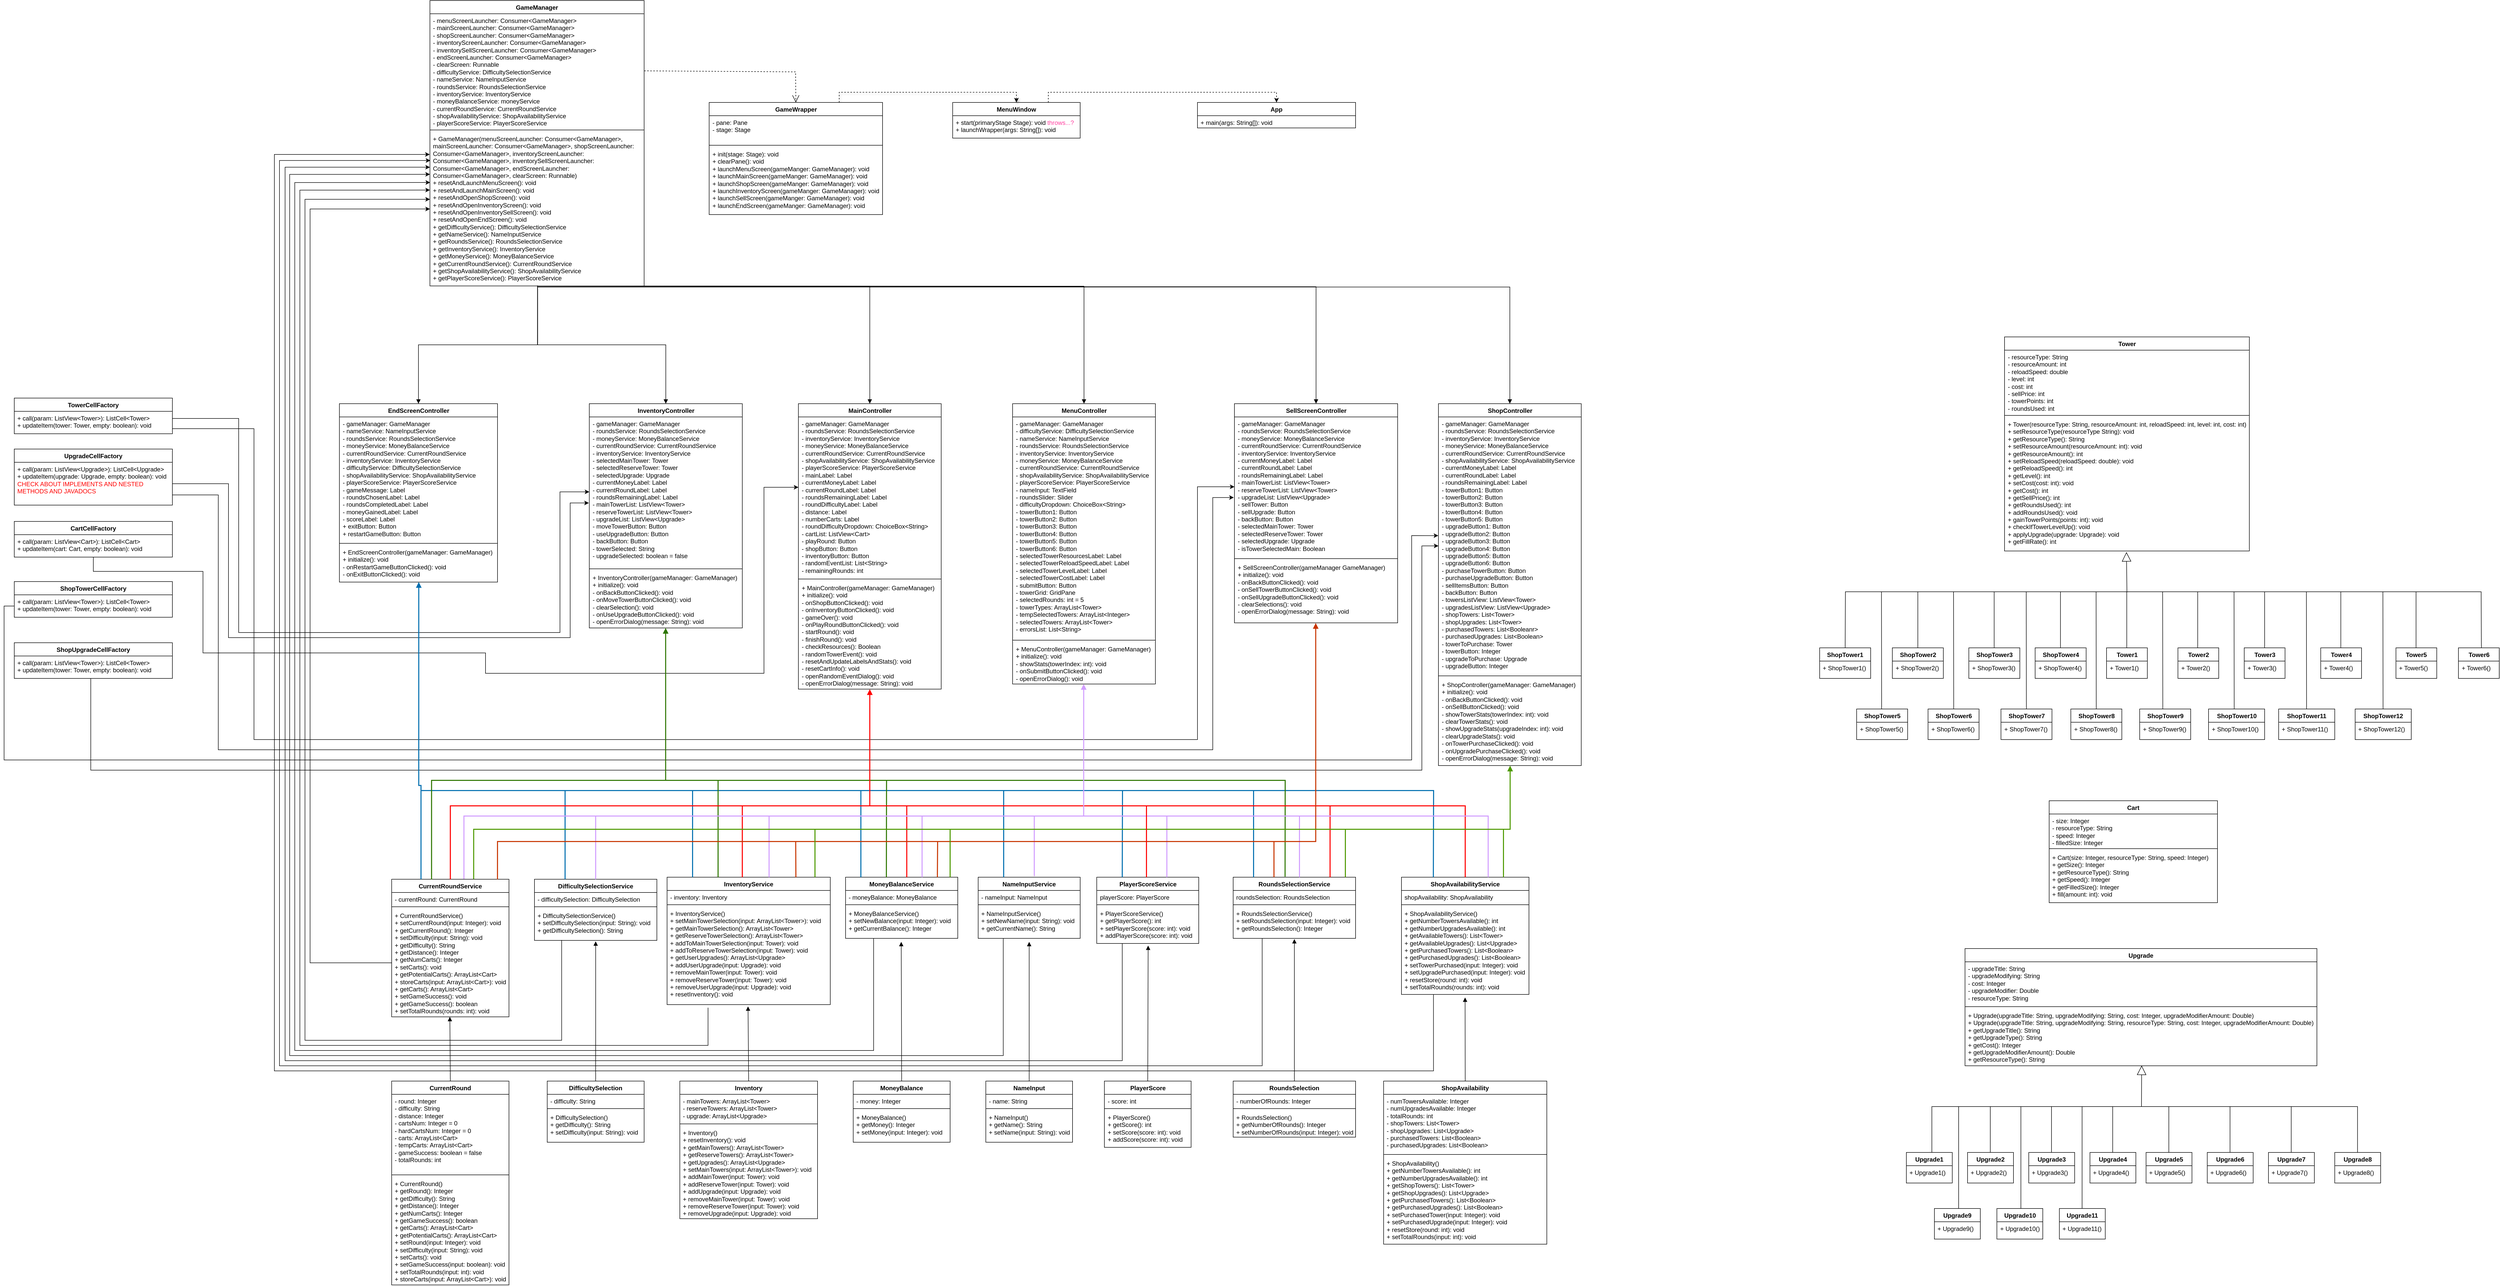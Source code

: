 <mxfile version="24.4.0" type="device">
  <diagram id="C5RBs43oDa-KdzZeNtuy" name="Page-1">
    <mxGraphModel dx="1587" dy="2518" grid="1" gridSize="10" guides="1" tooltips="1" connect="1" arrows="1" fold="1" page="1" pageScale="1" pageWidth="1169" pageHeight="827" math="0" shadow="0">
      <root>
        <mxCell id="WIyWlLk6GJQsqaUBKTNV-0" />
        <mxCell id="WIyWlLk6GJQsqaUBKTNV-1" parent="WIyWlLk6GJQsqaUBKTNV-0" />
        <mxCell id="o1A0--Sq_GG2lv819rfo-22" value="EndScreenController" style="swimlane;fontStyle=1;align=center;verticalAlign=top;childLayout=stackLayout;horizontal=1;startSize=26;horizontalStack=0;resizeParent=1;resizeParentMax=0;resizeLast=0;collapsible=1;marginBottom=0;whiteSpace=wrap;html=1;" parent="WIyWlLk6GJQsqaUBKTNV-1" vertex="1">
          <mxGeometry x="917.5" y="91" width="310" height="350" as="geometry" />
        </mxCell>
        <mxCell id="o1A0--Sq_GG2lv819rfo-23" value="- gameManager: GameManager&lt;div&gt;- nameService: NameInputService&lt;/div&gt;&lt;div&gt;- roundsService: RoundsSelectionService&lt;/div&gt;&lt;div&gt;- moneyService: MoneyBalanceService&lt;/div&gt;&lt;div&gt;- currentRoundService: CurrentRoundService&lt;/div&gt;&lt;div&gt;- inventoryService: InventoryService&lt;/div&gt;&lt;div&gt;- difficultyService: DifficultySelectionService&lt;/div&gt;&lt;div&gt;- shopAvailabilityService: ShopAvailabilityService&lt;/div&gt;&lt;div&gt;- playerScoreService: PlayerScoreService&lt;/div&gt;&lt;div&gt;&lt;span style=&quot;background-color: initial;&quot;&gt;- gameMessage: Label&lt;/span&gt;&lt;br&gt;&lt;/div&gt;&lt;div&gt;- roundsChosenLabel: Label&lt;/div&gt;&lt;div&gt;&lt;span style=&quot;background-color: initial;&quot;&gt;- roundsCompletedLabel: Label&lt;/span&gt;&lt;br&gt;&lt;/div&gt;&lt;div&gt;&lt;span style=&quot;background-color: initial;&quot;&gt;- moneyGainedLabel: Label&lt;/span&gt;&lt;/div&gt;&lt;div&gt;&lt;span style=&quot;background-color: initial;&quot;&gt;- scoreLabel: Label&lt;/span&gt;&lt;/div&gt;&lt;div&gt;+ exitButton: Button&lt;/div&gt;&lt;div&gt;+ restartGameButton: Button&lt;/div&gt;" style="text;strokeColor=none;fillColor=none;align=left;verticalAlign=top;spacingLeft=4;spacingRight=4;overflow=hidden;rotatable=0;points=[[0,0.5],[1,0.5]];portConstraint=eastwest;whiteSpace=wrap;html=1;" parent="o1A0--Sq_GG2lv819rfo-22" vertex="1">
          <mxGeometry y="26" width="310" height="244" as="geometry" />
        </mxCell>
        <mxCell id="o1A0--Sq_GG2lv819rfo-24" value="" style="line;strokeWidth=1;fillColor=none;align=left;verticalAlign=middle;spacingTop=-1;spacingLeft=3;spacingRight=3;rotatable=0;labelPosition=right;points=[];portConstraint=eastwest;strokeColor=inherit;" parent="o1A0--Sq_GG2lv819rfo-22" vertex="1">
          <mxGeometry y="270" width="310" height="8" as="geometry" />
        </mxCell>
        <mxCell id="o1A0--Sq_GG2lv819rfo-25" value="+ EndScreenController(gameManager: GameManager)&lt;div&gt;+ initialize(): void&lt;/div&gt;&lt;div&gt;- onRestartGameButtonClicked(): void&lt;/div&gt;&lt;div&gt;- onExitButtonClicked(): void&lt;/div&gt;" style="text;strokeColor=none;fillColor=none;align=left;verticalAlign=top;spacingLeft=4;spacingRight=4;overflow=hidden;rotatable=0;points=[[0,0.5],[1,0.5]];portConstraint=eastwest;whiteSpace=wrap;html=1;" parent="o1A0--Sq_GG2lv819rfo-22" vertex="1">
          <mxGeometry y="278" width="310" height="72" as="geometry" />
        </mxCell>
        <mxCell id="o1A0--Sq_GG2lv819rfo-35" value="ShopController" style="swimlane;fontStyle=1;align=center;verticalAlign=top;childLayout=stackLayout;horizontal=1;startSize=26;horizontalStack=0;resizeParent=1;resizeParentMax=0;resizeLast=0;collapsible=1;marginBottom=0;whiteSpace=wrap;html=1;" parent="WIyWlLk6GJQsqaUBKTNV-1" vertex="1">
          <mxGeometry x="3072.5" y="91" width="280" height="710" as="geometry" />
        </mxCell>
        <mxCell id="o1A0--Sq_GG2lv819rfo-36" value="- gameManager: GameManager&lt;div&gt;&lt;span style=&quot;background-color: initial;&quot;&gt;- roundsService: RoundsSelectionService&lt;/span&gt;&lt;/div&gt;&lt;div&gt;&lt;div&gt;&lt;span style=&quot;background-color: initial;&quot;&gt;- inventoryService: InventoryService&lt;/span&gt;&lt;/div&gt;&lt;/div&gt;&lt;div&gt;- moneyService: MoneyBalanceService&lt;/div&gt;&lt;div&gt;&lt;span style=&quot;background-color: initial;&quot;&gt;- currentRoundService: CurrentRoundService&lt;/span&gt;&lt;br&gt;&lt;/div&gt;&lt;div&gt;&lt;span style=&quot;background-color: initial;&quot;&gt;- shopAvailabilityService: ShopAvailabilityService&lt;/span&gt;&lt;/div&gt;&lt;div&gt;&lt;span style=&quot;background-color: initial;&quot;&gt;- currentMoneyLabel: Label&lt;/span&gt;&lt;br&gt;&lt;/div&gt;&lt;div&gt;- currentRoundLabel: Label&lt;/div&gt;&lt;div&gt;- roundsRemainingLabel: Label&lt;/div&gt;&lt;div&gt;&lt;span style=&quot;background-color: initial;&quot;&gt;- towerButton1: Button&lt;/span&gt;&lt;br&gt;&lt;/div&gt;&lt;div&gt;- towerButton2: Button&lt;/div&gt;&lt;div&gt;- towerButton3: Button&lt;/div&gt;&lt;div&gt;- towerButton4: Button&lt;/div&gt;&lt;div&gt;- towerButton5: Button&lt;/div&gt;&lt;div&gt;&lt;span style=&quot;background-color: initial;&quot;&gt;- upgradeButton1: Button&lt;/span&gt;&lt;br&gt;&lt;/div&gt;&lt;div&gt;- upgradeButton2: Button&lt;/div&gt;&lt;div&gt;- upgradeButton3: Button&lt;/div&gt;&lt;div&gt;- upgradeButton4: Button&lt;/div&gt;&lt;div&gt;- upgradeButton5: Button&lt;/div&gt;&lt;div&gt;- upgradeButton6: Button&lt;/div&gt;&lt;div&gt;- purchaseTowerButton: Button&lt;/div&gt;&lt;div&gt;- purchaseUpgradeButton: Button&lt;/div&gt;&lt;div&gt;- sellItemsButton: Button&lt;/div&gt;&lt;div&gt;- backButton: Button&lt;/div&gt;&lt;div&gt;- towersListView: ListView&amp;lt;Tower&amp;gt;&lt;/div&gt;&lt;div&gt;- upgradesListView: ListView&amp;lt;Upgrade&amp;gt;&lt;/div&gt;&lt;div&gt;- shopTowers: List&amp;lt;Tower&amp;gt;&lt;/div&gt;&lt;div&gt;- shopUpgrades: List&amp;lt;Tower&amp;gt;&lt;/div&gt;&lt;div&gt;- purchasedTowers: List&amp;lt;Booleanr&amp;gt;&lt;/div&gt;&lt;div&gt;- purchasedUpgrades: List&amp;lt;Boolean&amp;gt;&lt;/div&gt;&lt;div&gt;- towerToPurchase: Tower&lt;/div&gt;&lt;div&gt;- towerButton: Integer&lt;/div&gt;&lt;div&gt;- upgradeToPurchase: Upgrade&lt;/div&gt;&lt;div&gt;- upgradeButton: Integer&lt;/div&gt;" style="text;strokeColor=none;fillColor=none;align=left;verticalAlign=top;spacingLeft=4;spacingRight=4;overflow=hidden;rotatable=0;points=[[0,0.5],[1,0.5]];portConstraint=eastwest;whiteSpace=wrap;html=1;" parent="o1A0--Sq_GG2lv819rfo-35" vertex="1">
          <mxGeometry y="26" width="280" height="504" as="geometry" />
        </mxCell>
        <mxCell id="o1A0--Sq_GG2lv819rfo-37" value="" style="line;strokeWidth=1;fillColor=none;align=left;verticalAlign=middle;spacingTop=-1;spacingLeft=3;spacingRight=3;rotatable=0;labelPosition=right;points=[];portConstraint=eastwest;strokeColor=inherit;" parent="o1A0--Sq_GG2lv819rfo-35" vertex="1">
          <mxGeometry y="530" width="280" height="8" as="geometry" />
        </mxCell>
        <mxCell id="o1A0--Sq_GG2lv819rfo-38" value="+ ShopController(gameManager: GameManager)&lt;div&gt;+ initialize(): void&lt;/div&gt;&lt;div&gt;- onBackButtonClicked(): void&lt;/div&gt;&lt;div&gt;- onSellButtonClicked(): void&lt;/div&gt;&lt;div&gt;- showTowerStats(towerIndex: int): void&lt;/div&gt;&lt;div&gt;- clearTowerStats(): void&lt;/div&gt;&lt;div&gt;- showUpgradeStats(upgradeIndex: int): void&lt;/div&gt;&lt;div&gt;- clearUpgradeStats(): void&lt;/div&gt;&lt;div&gt;- onTowerPurchaseClicked(): void&lt;/div&gt;&lt;div&gt;- onUpgradePurchaseClicked(): void&lt;/div&gt;&lt;div&gt;- openErrorDialog(message: String): void&lt;/div&gt;" style="text;strokeColor=none;fillColor=none;align=left;verticalAlign=top;spacingLeft=4;spacingRight=4;overflow=hidden;rotatable=0;points=[[0,0.5],[1,0.5]];portConstraint=eastwest;whiteSpace=wrap;html=1;" parent="o1A0--Sq_GG2lv819rfo-35" vertex="1">
          <mxGeometry y="538" width="280" height="172" as="geometry" />
        </mxCell>
        <mxCell id="o1A0--Sq_GG2lv819rfo-39" value="MainController" style="swimlane;fontStyle=1;align=center;verticalAlign=top;childLayout=stackLayout;horizontal=1;startSize=26;horizontalStack=0;resizeParent=1;resizeParentMax=0;resizeLast=0;collapsible=1;marginBottom=0;whiteSpace=wrap;html=1;" parent="WIyWlLk6GJQsqaUBKTNV-1" vertex="1">
          <mxGeometry x="1817.5" y="91" width="280" height="560" as="geometry" />
        </mxCell>
        <mxCell id="o1A0--Sq_GG2lv819rfo-40" value="- gameManager: GameManager&lt;div&gt;&lt;span style=&quot;background-color: initial;&quot;&gt;- roundsService: RoundsSelectionService&lt;/span&gt;&lt;br&gt;&lt;/div&gt;&lt;div&gt;&lt;span style=&quot;background-color: initial;&quot;&gt;- inventoryService: InventoryService&lt;/span&gt;&lt;/div&gt;&lt;div&gt;- moneyService: MoneyBalanceService&lt;/div&gt;&lt;div&gt;- currentRoundService: CurrentRoundService&lt;/div&gt;&lt;div&gt;&lt;span style=&quot;background-color: initial;&quot;&gt;- shopAvailabilityService: ShopAvailabilityService&lt;/span&gt;&lt;br&gt;&lt;/div&gt;&lt;div&gt;&lt;span style=&quot;background-color: initial;&quot;&gt;- playerScoreService: PlayerScoreService&lt;/span&gt;&lt;/div&gt;&lt;div&gt;- mainLabel: Label&lt;/div&gt;&lt;div&gt;&lt;span style=&quot;background-color: initial;&quot;&gt;- currentMoneyLabel: Label&lt;/span&gt;&lt;br&gt;&lt;/div&gt;&lt;div&gt;&lt;span style=&quot;background-color: initial;&quot;&gt;- currentRoundLabel: Label&lt;/span&gt;&lt;br&gt;&lt;/div&gt;&lt;div&gt;&lt;span style=&quot;background-color: initial;&quot;&gt;- roundsRemainingLabel: Label&lt;/span&gt;&lt;br&gt;&lt;/div&gt;&lt;div&gt;- roundDifficultyLabel: Label&lt;/div&gt;&lt;div&gt;&lt;span style=&quot;background-color: initial;&quot;&gt;- distance: Label&lt;/span&gt;&lt;br&gt;&lt;/div&gt;&lt;div&gt;&lt;span style=&quot;background-color: initial;&quot;&gt;- numberCarts: Label&lt;/span&gt;&lt;br&gt;&lt;/div&gt;&lt;div&gt;- roundDifficultyDropdown: ChoiceBox&amp;lt;String&amp;gt;&lt;/div&gt;&lt;div&gt;- cartList: ListView&amp;lt;Cart&amp;gt;&lt;/div&gt;&lt;div&gt;- playRound: Button&lt;/div&gt;&lt;div&gt;- shopButton: Button&lt;/div&gt;&lt;div&gt;- inventoryButton: Button&lt;/div&gt;&lt;div&gt;- randomEventList: List&amp;lt;String&amp;gt;&lt;/div&gt;&lt;div&gt;- remainingRounds: int&lt;/div&gt;" style="text;strokeColor=none;fillColor=none;align=left;verticalAlign=top;spacingLeft=4;spacingRight=4;overflow=hidden;rotatable=0;points=[[0,0.5],[1,0.5]];portConstraint=eastwest;whiteSpace=wrap;html=1;" parent="o1A0--Sq_GG2lv819rfo-39" vertex="1">
          <mxGeometry y="26" width="280" height="314" as="geometry" />
        </mxCell>
        <mxCell id="o1A0--Sq_GG2lv819rfo-41" value="" style="line;strokeWidth=1;fillColor=none;align=left;verticalAlign=middle;spacingTop=-1;spacingLeft=3;spacingRight=3;rotatable=0;labelPosition=right;points=[];portConstraint=eastwest;strokeColor=inherit;" parent="o1A0--Sq_GG2lv819rfo-39" vertex="1">
          <mxGeometry y="340" width="280" height="8" as="geometry" />
        </mxCell>
        <mxCell id="o1A0--Sq_GG2lv819rfo-42" value="+ MainController(gameManager: GameManager)&lt;div&gt;+ initialize(): void&lt;/div&gt;&lt;div&gt;- onShopButtonClicked(): void&lt;/div&gt;&lt;div&gt;- onInventoryButtonClicked(): void&lt;/div&gt;&lt;div&gt;- gameOver(): void&lt;/div&gt;&lt;div&gt;- onPlayRoundButtonClicked(): void&lt;/div&gt;&lt;div&gt;- startRound(): void&lt;/div&gt;&lt;div&gt;- finishRound(): void&lt;/div&gt;&lt;div&gt;- checkResources(): Boolean&lt;/div&gt;&lt;div&gt;- randomTowerEvent(): void&lt;/div&gt;&lt;div&gt;- resetAndUpdateLabelsAndStats(): void&lt;/div&gt;&lt;div&gt;- resetCartInfo(): void&lt;/div&gt;&lt;div&gt;- openRandomEventDialog(): void&lt;/div&gt;&lt;div&gt;- openErrorDialog(message: String): void&lt;/div&gt;" style="text;strokeColor=none;fillColor=none;align=left;verticalAlign=top;spacingLeft=4;spacingRight=4;overflow=hidden;rotatable=0;points=[[0,0.5],[1,0.5]];portConstraint=eastwest;whiteSpace=wrap;html=1;" parent="o1A0--Sq_GG2lv819rfo-39" vertex="1">
          <mxGeometry y="348" width="280" height="212" as="geometry" />
        </mxCell>
        <mxCell id="o1A0--Sq_GG2lv819rfo-43" value="MenuController" style="swimlane;fontStyle=1;align=center;verticalAlign=top;childLayout=stackLayout;horizontal=1;startSize=26;horizontalStack=0;resizeParent=1;resizeParentMax=0;resizeLast=0;collapsible=1;marginBottom=0;whiteSpace=wrap;html=1;" parent="WIyWlLk6GJQsqaUBKTNV-1" vertex="1">
          <mxGeometry x="2237.5" y="91" width="280" height="550" as="geometry" />
        </mxCell>
        <mxCell id="o1A0--Sq_GG2lv819rfo-44" value="- gameManager: GameManager&lt;div&gt;&lt;span style=&quot;background-color: initial;&quot;&gt;- difficultyService: DifficultySelectionService&lt;/span&gt;&lt;br&gt;&lt;/div&gt;&lt;div&gt;&lt;span style=&quot;background-color: initial;&quot;&gt;- nameService: NameInputService&lt;/span&gt;&lt;/div&gt;&lt;div&gt;&lt;span style=&quot;background-color: initial;&quot;&gt;- roundsService: RoundsSelectionService&lt;/span&gt;&lt;/div&gt;&lt;div&gt;&lt;span style=&quot;background-color: initial;&quot;&gt;- inventoryService: InventoryService&lt;/span&gt;&lt;/div&gt;&lt;div&gt;- moneyService: MoneyBalanceService&lt;/div&gt;&lt;div&gt;- currentRoundService: CurrentRoundService&lt;/div&gt;&lt;div&gt;&lt;span style=&quot;background-color: initial;&quot;&gt;- shopAvailabilityService: ShopAvailabilityService&lt;/span&gt;&lt;br&gt;&lt;/div&gt;&lt;div&gt;&lt;span style=&quot;background-color: initial;&quot;&gt;- playerScoreService: PlayerScoreService&lt;/span&gt;&lt;/div&gt;&lt;div&gt;&lt;span style=&quot;background-color: initial;&quot;&gt;- nameInput: TextField&lt;/span&gt;&lt;br&gt;&lt;/div&gt;&lt;div&gt;&lt;span style=&quot;background-color: initial;&quot;&gt;- roundsSlider: Slider&lt;/span&gt;&lt;br&gt;&lt;/div&gt;&lt;div&gt;&lt;span style=&quot;background-color: initial;&quot;&gt;- difficultyDropdown: ChoiceBox&amp;lt;String&amp;gt;&lt;/span&gt;&lt;br&gt;&lt;/div&gt;&lt;div&gt;&lt;span style=&quot;background-color: initial;&quot;&gt;- towerButton1: Button&lt;/span&gt;&lt;br&gt;&lt;/div&gt;&lt;div&gt;&lt;span style=&quot;background-color: initial;&quot;&gt;- towerButton2: Button&lt;/span&gt;&lt;/div&gt;&lt;div&gt;&lt;span style=&quot;background-color: initial;&quot;&gt;- towerButton3: Button&lt;/span&gt;&lt;/div&gt;&lt;div&gt;&lt;span style=&quot;background-color: initial;&quot;&gt;- towerButton4: Button&lt;/span&gt;&lt;/div&gt;&lt;div&gt;&lt;span style=&quot;background-color: initial;&quot;&gt;- towerButton5: Button&lt;/span&gt;&lt;/div&gt;&lt;div&gt;&lt;span style=&quot;background-color: initial;&quot;&gt;- towerButton6: Button&lt;/span&gt;&lt;/div&gt;&lt;div&gt;&lt;span style=&quot;background-color: initial;&quot;&gt;- selectedTowerResourcesLabel: Label&lt;/span&gt;&lt;br&gt;&lt;/div&gt;&lt;div&gt;&lt;span style=&quot;background-color: initial;&quot;&gt;- selectedTowerReloadSpeedLabel: Label&lt;/span&gt;&lt;/div&gt;&lt;div&gt;&lt;span style=&quot;background-color: initial;&quot;&gt;- selectedTowerLevelLabel: Label&lt;/span&gt;&lt;/div&gt;&lt;div&gt;&lt;span style=&quot;background-color: initial;&quot;&gt;- selectedTowerCostLabel: Label&lt;/span&gt;&lt;/div&gt;&lt;div&gt;&lt;span style=&quot;background-color: initial;&quot;&gt;- submitButton: Button&lt;/span&gt;&lt;/div&gt;&lt;div&gt;&lt;span style=&quot;background-color: initial;&quot;&gt;- towerGrid: GridPane&lt;/span&gt;&lt;/div&gt;&lt;div&gt;&lt;span style=&quot;background-color: initial;&quot;&gt;- selectedRounds: int = 5&lt;/span&gt;&lt;/div&gt;&lt;div&gt;&lt;span style=&quot;background-color: initial;&quot;&gt;- towerTypes: ArrayList&amp;lt;Tower&amp;gt;&lt;/span&gt;&lt;/div&gt;&lt;div&gt;&lt;span style=&quot;background-color: initial;&quot;&gt;- tempSelectedTowers: ArrayList&amp;lt;Integer&amp;gt;&lt;/span&gt;&lt;/div&gt;&lt;div&gt;- selectedTowers: ArrayList&amp;lt;Tower&amp;gt;&lt;/div&gt;&lt;div&gt;&lt;span style=&quot;background-color: initial;&quot;&gt;- errorsList: List&amp;lt;String&amp;gt;&lt;/span&gt;&lt;/div&gt;" style="text;strokeColor=none;fillColor=none;align=left;verticalAlign=top;spacingLeft=4;spacingRight=4;overflow=hidden;rotatable=0;points=[[0,0.5],[1,0.5]];portConstraint=eastwest;whiteSpace=wrap;html=1;" parent="o1A0--Sq_GG2lv819rfo-43" vertex="1">
          <mxGeometry y="26" width="280" height="434" as="geometry" />
        </mxCell>
        <mxCell id="o1A0--Sq_GG2lv819rfo-45" value="" style="line;strokeWidth=1;fillColor=none;align=left;verticalAlign=middle;spacingTop=-1;spacingLeft=3;spacingRight=3;rotatable=0;labelPosition=right;points=[];portConstraint=eastwest;strokeColor=inherit;" parent="o1A0--Sq_GG2lv819rfo-43" vertex="1">
          <mxGeometry y="460" width="280" height="8" as="geometry" />
        </mxCell>
        <mxCell id="o1A0--Sq_GG2lv819rfo-46" value="+ MenuController(gameManager: GameManager)&lt;div&gt;+ initialize(): void&lt;/div&gt;&lt;div&gt;- showStats(towerIndex: int): void&lt;/div&gt;&lt;div&gt;- onSubmitButtonClicked(): void&lt;/div&gt;&lt;div&gt;- openErrorDialog(): void&lt;/div&gt;" style="text;strokeColor=none;fillColor=none;align=left;verticalAlign=top;spacingLeft=4;spacingRight=4;overflow=hidden;rotatable=0;points=[[0,0.5],[1,0.5]];portConstraint=eastwest;whiteSpace=wrap;html=1;" parent="o1A0--Sq_GG2lv819rfo-43" vertex="1">
          <mxGeometry y="468" width="280" height="82" as="geometry" />
        </mxCell>
        <mxCell id="o1A0--Sq_GG2lv819rfo-51" value="SellScreenController" style="swimlane;fontStyle=1;align=center;verticalAlign=top;childLayout=stackLayout;horizontal=1;startSize=26;horizontalStack=0;resizeParent=1;resizeParentMax=0;resizeLast=0;collapsible=1;marginBottom=0;whiteSpace=wrap;html=1;" parent="WIyWlLk6GJQsqaUBKTNV-1" vertex="1">
          <mxGeometry x="2672.5" y="91" width="320" height="430" as="geometry" />
        </mxCell>
        <mxCell id="o1A0--Sq_GG2lv819rfo-52" value="- gameManager: GameManager&lt;div&gt;&lt;span style=&quot;background-color: initial;&quot;&gt;- roundsService: RoundsSelectionService&lt;/span&gt;&lt;/div&gt;&lt;div&gt;&lt;div&gt;- moneyService: MoneyBalanceService&lt;/div&gt;&lt;/div&gt;&lt;div&gt;&lt;span style=&quot;background-color: initial;&quot;&gt;- currentRoundService: CurrentRoundService&lt;/span&gt;&lt;br&gt;&lt;/div&gt;&lt;div&gt;&lt;div&gt;&lt;span style=&quot;background-color: initial;&quot;&gt;- inventoryService: InventoryService&lt;/span&gt;&lt;/div&gt;&lt;/div&gt;&lt;div&gt;&lt;span style=&quot;background-color: initial;&quot;&gt;- currentMoneyLabel: Label&lt;/span&gt;&lt;br&gt;&lt;/div&gt;&lt;div&gt;&lt;span style=&quot;background-color: initial;&quot;&gt;- currentRoundLabel: Label&lt;/span&gt;&lt;br&gt;&lt;/div&gt;&lt;div&gt;&lt;span style=&quot;background-color: initial;&quot;&gt;- roundsRemainingLabel: Label&lt;/span&gt;&lt;br&gt;&lt;/div&gt;&lt;div&gt;- mainTowerList: ListView&amp;lt;Tower&amp;gt;&lt;/div&gt;&lt;div&gt;&lt;span style=&quot;background-color: initial;&quot;&gt;- reserveTowerList: ListView&amp;lt;Tower&amp;gt;&lt;/span&gt;&lt;br&gt;&lt;/div&gt;&lt;div&gt;&lt;span style=&quot;background-color: initial;&quot;&gt;- upgradeList: ListView&amp;lt;Upgrade&amp;gt;&lt;/span&gt;&lt;br&gt;&lt;/div&gt;&lt;div&gt;- sellTower: Button&lt;/div&gt;&lt;div&gt;- sellUpgrade: Button&lt;/div&gt;&lt;div&gt;- backButton: Button&lt;/div&gt;&lt;div&gt;- selectedMainTower: Tower&lt;/div&gt;&lt;div&gt;- selectedReserveTower: Tower&lt;/div&gt;&lt;div&gt;- selectedUpgrade: Upgrade&lt;/div&gt;&lt;div&gt;- isTowerSelectedMain: Boolean&lt;/div&gt;" style="text;strokeColor=none;fillColor=none;align=left;verticalAlign=top;spacingLeft=4;spacingRight=4;overflow=hidden;rotatable=0;points=[[0,0.5],[1,0.5]];portConstraint=eastwest;whiteSpace=wrap;html=1;" parent="o1A0--Sq_GG2lv819rfo-51" vertex="1">
          <mxGeometry y="26" width="320" height="274" as="geometry" />
        </mxCell>
        <mxCell id="o1A0--Sq_GG2lv819rfo-53" value="" style="line;strokeWidth=1;fillColor=none;align=left;verticalAlign=middle;spacingTop=-1;spacingLeft=3;spacingRight=3;rotatable=0;labelPosition=right;points=[];portConstraint=eastwest;strokeColor=inherit;" parent="o1A0--Sq_GG2lv819rfo-51" vertex="1">
          <mxGeometry y="300" width="320" height="8" as="geometry" />
        </mxCell>
        <mxCell id="o1A0--Sq_GG2lv819rfo-54" value="+ SellScreenController(gameManager GameManager)&lt;div&gt;+ initialize(): void&lt;/div&gt;&lt;div&gt;- onBackButtonClicked(): void&lt;/div&gt;&lt;div&gt;- onSellTowerButtonClicked(): void&lt;/div&gt;&lt;div&gt;- onSellUpgradeButtonClicked(): void&lt;/div&gt;&lt;div&gt;- clearSelections(): void&lt;/div&gt;&lt;div&gt;- openErrorDialog(message: String): void&lt;/div&gt;" style="text;strokeColor=none;fillColor=none;align=left;verticalAlign=top;spacingLeft=4;spacingRight=4;overflow=hidden;rotatable=0;points=[[0,0.5],[1,0.5]];portConstraint=eastwest;whiteSpace=wrap;html=1;" parent="o1A0--Sq_GG2lv819rfo-51" vertex="1">
          <mxGeometry y="308" width="320" height="122" as="geometry" />
        </mxCell>
        <mxCell id="bF6cEsMJnZBFDN_E_Ubx-73" style="edgeStyle=orthogonalEdgeStyle;rounded=0;orthogonalLoop=1;jettySize=auto;html=1;exitX=0.75;exitY=0;exitDx=0;exitDy=0;entryX=0.5;entryY=0;entryDx=0;entryDy=0;dashed=1;" parent="WIyWlLk6GJQsqaUBKTNV-1" source="o1A0--Sq_GG2lv819rfo-31" target="o1A0--Sq_GG2lv819rfo-77" edge="1">
          <mxGeometry relative="1" as="geometry" />
        </mxCell>
        <mxCell id="o1A0--Sq_GG2lv819rfo-31" value="MenuWindow" style="swimlane;fontStyle=1;align=center;verticalAlign=top;childLayout=stackLayout;horizontal=1;startSize=26;horizontalStack=0;resizeParent=1;resizeParentMax=0;resizeLast=0;collapsible=1;marginBottom=0;whiteSpace=wrap;html=1;" parent="WIyWlLk6GJQsqaUBKTNV-1" vertex="1">
          <mxGeometry x="2120" y="-500" width="250" height="70" as="geometry" />
        </mxCell>
        <mxCell id="o1A0--Sq_GG2lv819rfo-34" value="+ start(primaryStage Stage): void &lt;font color=&quot;#ff3d9e&quot;&gt;throws...?&lt;/font&gt;&lt;div&gt;+ launchWrapper(args: String[]): void&lt;/div&gt;" style="text;strokeColor=none;fillColor=none;align=left;verticalAlign=top;spacingLeft=4;spacingRight=4;overflow=hidden;rotatable=0;points=[[0,0.5],[1,0.5]];portConstraint=eastwest;whiteSpace=wrap;html=1;" parent="o1A0--Sq_GG2lv819rfo-31" vertex="1">
          <mxGeometry y="26" width="250" height="44" as="geometry" />
        </mxCell>
        <mxCell id="bF6cEsMJnZBFDN_E_Ubx-72" style="edgeStyle=orthogonalEdgeStyle;rounded=0;orthogonalLoop=1;jettySize=auto;html=1;exitX=0.75;exitY=0;exitDx=0;exitDy=0;entryX=0.5;entryY=0;entryDx=0;entryDy=0;shadow=1;dashed=1;" parent="WIyWlLk6GJQsqaUBKTNV-1" source="o1A0--Sq_GG2lv819rfo-56" target="o1A0--Sq_GG2lv819rfo-31" edge="1">
          <mxGeometry relative="1" as="geometry" />
        </mxCell>
        <mxCell id="o1A0--Sq_GG2lv819rfo-56" value="GameWrapper" style="swimlane;fontStyle=1;align=center;verticalAlign=top;childLayout=stackLayout;horizontal=1;startSize=26;horizontalStack=0;resizeParent=1;resizeParentMax=0;resizeLast=0;collapsible=1;marginBottom=0;whiteSpace=wrap;html=1;" parent="WIyWlLk6GJQsqaUBKTNV-1" vertex="1">
          <mxGeometry x="1642.5" y="-500" width="340" height="220" as="geometry" />
        </mxCell>
        <mxCell id="o1A0--Sq_GG2lv819rfo-57" value="- pane: Pane&lt;div&gt;- stage: Stage&lt;/div&gt;" style="text;strokeColor=none;fillColor=none;align=left;verticalAlign=top;spacingLeft=4;spacingRight=4;overflow=hidden;rotatable=0;points=[[0,0.5],[1,0.5]];portConstraint=eastwest;whiteSpace=wrap;html=1;" parent="o1A0--Sq_GG2lv819rfo-56" vertex="1">
          <mxGeometry y="26" width="340" height="54" as="geometry" />
        </mxCell>
        <mxCell id="o1A0--Sq_GG2lv819rfo-58" value="" style="line;strokeWidth=1;fillColor=none;align=left;verticalAlign=middle;spacingTop=-1;spacingLeft=3;spacingRight=3;rotatable=0;labelPosition=right;points=[];portConstraint=eastwest;strokeColor=inherit;" parent="o1A0--Sq_GG2lv819rfo-56" vertex="1">
          <mxGeometry y="80" width="340" height="8" as="geometry" />
        </mxCell>
        <mxCell id="o1A0--Sq_GG2lv819rfo-59" value="+ init(stage: Stage): void&lt;div&gt;&lt;div&gt;+ clearPane(): void&lt;/div&gt;&lt;div&gt;+ launchMenuScreen(gameManger: GameManager): void&lt;/div&gt;&lt;div&gt;&lt;span style=&quot;background-color: initial;&quot;&gt;+ launchMainScreen&lt;/span&gt;&lt;span style=&quot;background-color: initial;&quot;&gt;(gameManger: GameManager): void&lt;/span&gt;&lt;br&gt;&lt;/div&gt;&lt;div&gt;&lt;span style=&quot;background-color: initial;&quot;&gt;+ launchShopScreen&lt;/span&gt;&lt;span style=&quot;background-color: initial;&quot;&gt;(gameManger: GameManager): void&lt;/span&gt;&lt;/div&gt;&lt;/div&gt;&lt;div&gt;&lt;span style=&quot;background-color: initial;&quot;&gt;+ launchInventoryScreen&lt;/span&gt;&lt;span style=&quot;background-color: initial;&quot;&gt;(gameManger: GameManager): void&lt;/span&gt;&lt;/div&gt;&lt;div&gt;&lt;span style=&quot;background-color: initial;&quot;&gt;+ launchSellScreen&lt;/span&gt;&lt;span style=&quot;background-color: initial;&quot;&gt;(gameManger: GameManager): void&lt;/span&gt;&lt;/div&gt;&lt;div&gt;&lt;span style=&quot;background-color: initial;&quot;&gt;+ launchEndScreen&lt;/span&gt;&lt;span style=&quot;background-color: initial;&quot;&gt;(gameManger: GameManager): void&lt;/span&gt;&lt;/div&gt;" style="text;strokeColor=none;fillColor=none;align=left;verticalAlign=top;spacingLeft=4;spacingRight=4;overflow=hidden;rotatable=0;points=[[0,0.5],[1,0.5]];portConstraint=eastwest;whiteSpace=wrap;html=1;" parent="o1A0--Sq_GG2lv819rfo-56" vertex="1">
          <mxGeometry y="88" width="340" height="132" as="geometry" />
        </mxCell>
        <mxCell id="o1A0--Sq_GG2lv819rfo-60" value="InventoryController" style="swimlane;fontStyle=1;align=center;verticalAlign=top;childLayout=stackLayout;horizontal=1;startSize=26;horizontalStack=0;resizeParent=1;resizeParentMax=0;resizeLast=0;collapsible=1;marginBottom=0;whiteSpace=wrap;html=1;" parent="WIyWlLk6GJQsqaUBKTNV-1" vertex="1">
          <mxGeometry x="1407.5" y="91" width="300" height="440" as="geometry" />
        </mxCell>
        <mxCell id="o1A0--Sq_GG2lv819rfo-61" value="- gameManager: GameManager&lt;div&gt;&lt;span style=&quot;background-color: initial;&quot;&gt;- roundsService: RoundsSelectionService&lt;/span&gt;&lt;br&gt;&lt;/div&gt;&lt;div&gt;- moneyService: MoneyBalanceService&lt;/div&gt;&lt;div&gt;- currentRoundService: CurrentRoundService&lt;/div&gt;&lt;div&gt;- inventoryService: InventoryService&lt;/div&gt;&lt;div&gt;- selectedMainTower: Tower&lt;/div&gt;&lt;div&gt;- selectedReserveTower: Tower&lt;/div&gt;&lt;div&gt;- selectedUpgrade: Upgrade&lt;/div&gt;&lt;div&gt;- currentMoneyLabel: Label&lt;/div&gt;&lt;div&gt;- currentRoundLabel: Label&lt;/div&gt;&lt;div&gt;- roundsRemainingLabel: Label&lt;/div&gt;&lt;div&gt;- mainTowerList: ListView&amp;lt;Tower&amp;gt;&lt;/div&gt;&lt;div&gt;- reserveTowerList: ListView&amp;lt;Tower&amp;gt;&lt;/div&gt;&lt;div&gt;- upgradeList: ListView&amp;lt;Upgrade&amp;gt;&lt;/div&gt;&lt;div&gt;- moveTowerButton: Button&lt;/div&gt;&lt;div&gt;- useUpgradeButton: Button&lt;/div&gt;&lt;div&gt;- backButton: Button&lt;/div&gt;&lt;div&gt;&lt;span style=&quot;background-color: initial;&quot;&gt;- towerSelected: String&lt;/span&gt;&lt;br&gt;&lt;/div&gt;&lt;div&gt;- upgradeSelected: boolean = false&lt;/div&gt;" style="text;strokeColor=none;fillColor=none;align=left;verticalAlign=top;spacingLeft=4;spacingRight=4;overflow=hidden;rotatable=0;points=[[0,0.5],[1,0.5]];portConstraint=eastwest;whiteSpace=wrap;html=1;" parent="o1A0--Sq_GG2lv819rfo-60" vertex="1">
          <mxGeometry y="26" width="300" height="294" as="geometry" />
        </mxCell>
        <mxCell id="o1A0--Sq_GG2lv819rfo-62" value="" style="line;strokeWidth=1;fillColor=none;align=left;verticalAlign=middle;spacingTop=-1;spacingLeft=3;spacingRight=3;rotatable=0;labelPosition=right;points=[];portConstraint=eastwest;strokeColor=inherit;" parent="o1A0--Sq_GG2lv819rfo-60" vertex="1">
          <mxGeometry y="320" width="300" height="8" as="geometry" />
        </mxCell>
        <mxCell id="o1A0--Sq_GG2lv819rfo-63" value="&lt;div&gt;+ InventoryController(gameManager: GameManager)&lt;/div&gt;+ initialize(): void&lt;div&gt;- onBackButtonClicked(): void&lt;/div&gt;&lt;div&gt;- onMoveTowerButtonClicked(): void&lt;/div&gt;&lt;div&gt;- clearSelection(): void&lt;/div&gt;&lt;div&gt;- onUseUpgradeButtonClicked(): void&lt;/div&gt;&lt;div&gt;- openErrorDialog(message: String): void&lt;br&gt;&lt;div&gt;&lt;br&gt;&lt;/div&gt;&lt;/div&gt;" style="text;strokeColor=none;fillColor=none;align=left;verticalAlign=top;spacingLeft=4;spacingRight=4;overflow=hidden;rotatable=0;points=[[0,0.5],[1,0.5]];portConstraint=eastwest;whiteSpace=wrap;html=1;" parent="o1A0--Sq_GG2lv819rfo-60" vertex="1">
          <mxGeometry y="328" width="300" height="112" as="geometry" />
        </mxCell>
        <mxCell id="o1A0--Sq_GG2lv819rfo-77" value="App" style="swimlane;fontStyle=1;align=center;verticalAlign=top;childLayout=stackLayout;horizontal=1;startSize=26;horizontalStack=0;resizeParent=1;resizeParentMax=0;resizeLast=0;collapsible=1;marginBottom=0;whiteSpace=wrap;html=1;" parent="WIyWlLk6GJQsqaUBKTNV-1" vertex="1">
          <mxGeometry x="2600" y="-500" width="310" height="50" as="geometry" />
        </mxCell>
        <mxCell id="o1A0--Sq_GG2lv819rfo-78" value="+ main(args: String[]): void" style="text;strokeColor=none;fillColor=none;align=left;verticalAlign=top;spacingLeft=4;spacingRight=4;overflow=hidden;rotatable=0;points=[[0,0.5],[1,0.5]];portConstraint=eastwest;whiteSpace=wrap;html=1;" parent="o1A0--Sq_GG2lv819rfo-77" vertex="1">
          <mxGeometry y="26" width="310" height="24" as="geometry" />
        </mxCell>
        <mxCell id="o1A0--Sq_GG2lv819rfo-89" value="Cart" style="swimlane;fontStyle=1;align=center;verticalAlign=top;childLayout=stackLayout;horizontal=1;startSize=26;horizontalStack=0;resizeParent=1;resizeParentMax=0;resizeLast=0;collapsible=1;marginBottom=0;whiteSpace=wrap;html=1;" parent="WIyWlLk6GJQsqaUBKTNV-1" vertex="1">
          <mxGeometry x="4270" y="870" width="330" height="200" as="geometry" />
        </mxCell>
        <mxCell id="o1A0--Sq_GG2lv819rfo-90" value="- size: Integer&lt;div&gt;- resourceType: String&lt;/div&gt;&lt;div&gt;- speed: Integer&lt;/div&gt;&lt;div&gt;- filledSize: Integer&lt;/div&gt;" style="text;strokeColor=none;fillColor=none;align=left;verticalAlign=top;spacingLeft=4;spacingRight=4;overflow=hidden;rotatable=0;points=[[0,0.5],[1,0.5]];portConstraint=eastwest;whiteSpace=wrap;html=1;" parent="o1A0--Sq_GG2lv819rfo-89" vertex="1">
          <mxGeometry y="26" width="330" height="64" as="geometry" />
        </mxCell>
        <mxCell id="o1A0--Sq_GG2lv819rfo-91" value="" style="line;strokeWidth=1;fillColor=none;align=left;verticalAlign=middle;spacingTop=-1;spacingLeft=3;spacingRight=3;rotatable=0;labelPosition=right;points=[];portConstraint=eastwest;strokeColor=inherit;" parent="o1A0--Sq_GG2lv819rfo-89" vertex="1">
          <mxGeometry y="90" width="330" height="8" as="geometry" />
        </mxCell>
        <mxCell id="o1A0--Sq_GG2lv819rfo-92" value="+ Cart(size: Integer, resourceType: String, speed: Integer)&lt;div&gt;+ getSize(): Integer&lt;/div&gt;&lt;div&gt;+ getResourceType(): String&lt;/div&gt;&lt;div&gt;+ getSpeed(): Integer&lt;/div&gt;&lt;div&gt;+ getFilledSize(): Integer&lt;/div&gt;&lt;div&gt;+ fill(amount: int): void&lt;/div&gt;" style="text;strokeColor=none;fillColor=none;align=left;verticalAlign=top;spacingLeft=4;spacingRight=4;overflow=hidden;rotatable=0;points=[[0,0.5],[1,0.5]];portConstraint=eastwest;whiteSpace=wrap;html=1;" parent="o1A0--Sq_GG2lv819rfo-89" vertex="1">
          <mxGeometry y="98" width="330" height="102" as="geometry" />
        </mxCell>
        <mxCell id="o1A0--Sq_GG2lv819rfo-93" value="CurrentRound" style="swimlane;fontStyle=1;align=center;verticalAlign=top;childLayout=stackLayout;horizontal=1;startSize=26;horizontalStack=0;resizeParent=1;resizeParentMax=0;resizeLast=0;collapsible=1;marginBottom=0;whiteSpace=wrap;html=1;" parent="WIyWlLk6GJQsqaUBKTNV-1" vertex="1">
          <mxGeometry x="1020" y="1420" width="230" height="400" as="geometry" />
        </mxCell>
        <mxCell id="o1A0--Sq_GG2lv819rfo-94" value="- round: Integer&lt;div&gt;- difficulty: String&lt;/div&gt;&lt;div&gt;- distance: Integer&lt;/div&gt;&lt;div&gt;- cartsNum: Integer = 0&lt;/div&gt;&lt;div&gt;- hardCartsNum: Integer = 0&lt;/div&gt;&lt;div&gt;- carts: ArrayList&amp;lt;Cart&amp;gt;&lt;/div&gt;&lt;div&gt;- tempCarts: ArrayList&amp;lt;Cart&amp;gt;&lt;/div&gt;&lt;div&gt;- gameSuccess: boolean = false&lt;/div&gt;&lt;div&gt;- totalRounds: int&lt;/div&gt;" style="text;strokeColor=none;fillColor=none;align=left;verticalAlign=top;spacingLeft=4;spacingRight=4;overflow=hidden;rotatable=0;points=[[0,0.5],[1,0.5]];portConstraint=eastwest;whiteSpace=wrap;html=1;" parent="o1A0--Sq_GG2lv819rfo-93" vertex="1">
          <mxGeometry y="26" width="230" height="154" as="geometry" />
        </mxCell>
        <mxCell id="o1A0--Sq_GG2lv819rfo-95" value="" style="line;strokeWidth=1;fillColor=none;align=left;verticalAlign=middle;spacingTop=-1;spacingLeft=3;spacingRight=3;rotatable=0;labelPosition=right;points=[];portConstraint=eastwest;strokeColor=inherit;" parent="o1A0--Sq_GG2lv819rfo-93" vertex="1">
          <mxGeometry y="180" width="230" height="8" as="geometry" />
        </mxCell>
        <mxCell id="o1A0--Sq_GG2lv819rfo-96" value="+ CurrentRound()&lt;div&gt;+ getRound(): Integer&lt;/div&gt;&lt;div&gt;&lt;div&gt;+ getDifficulty(): String&lt;/div&gt;&lt;/div&gt;&lt;div&gt;+ getDistance(): Integer&lt;/div&gt;&lt;div&gt;+ getNumCarts(): Integer&lt;/div&gt;&lt;div&gt;+ getGameSuccess(): boolean&lt;/div&gt;&lt;div&gt;+ getCarts(): ArrayList&amp;lt;Cart&amp;gt;&lt;/div&gt;&lt;div&gt;&lt;div&gt;&lt;span style=&quot;background-color: initial;&quot;&gt;+ getPotentialCarts(): ArrayList&amp;lt;Cart&amp;gt;&lt;/span&gt;&lt;/div&gt;&lt;/div&gt;&lt;div&gt;+ setRound(input: Integer): void&lt;/div&gt;&lt;div&gt;&lt;span style=&quot;background-color: initial;&quot;&gt;+ setDifficulty(input: String): void&lt;/span&gt;&lt;br&gt;&lt;/div&gt;&lt;div&gt;&lt;span style=&quot;background-color: initial;&quot;&gt;+ setCarts(): void&lt;/span&gt;&lt;/div&gt;&lt;div&gt;&lt;span style=&quot;background-color: initial;&quot;&gt;+ setGameSuccess(input: boolean): void&lt;/span&gt;&lt;br&gt;&lt;/div&gt;&lt;div&gt;&lt;span style=&quot;background-color: initial;&quot;&gt;+ setTotalRounds(input: int): void&lt;/span&gt;&lt;/div&gt;&lt;div&gt;&lt;span style=&quot;background-color: initial;&quot;&gt;+ storeCarts(input: ArrayList&amp;lt;Cart&amp;gt;): void&lt;/span&gt;&lt;/div&gt;" style="text;strokeColor=none;fillColor=none;align=left;verticalAlign=top;spacingLeft=4;spacingRight=4;overflow=hidden;rotatable=0;points=[[0,0.5],[1,0.5]];portConstraint=eastwest;whiteSpace=wrap;html=1;" parent="o1A0--Sq_GG2lv819rfo-93" vertex="1">
          <mxGeometry y="188" width="230" height="212" as="geometry" />
        </mxCell>
        <mxCell id="o1A0--Sq_GG2lv819rfo-97" value="DifficultySelection" style="swimlane;fontStyle=1;align=center;verticalAlign=top;childLayout=stackLayout;horizontal=1;startSize=26;horizontalStack=0;resizeParent=1;resizeParentMax=0;resizeLast=0;collapsible=1;marginBottom=0;whiteSpace=wrap;html=1;" parent="WIyWlLk6GJQsqaUBKTNV-1" vertex="1">
          <mxGeometry x="1325" y="1420" width="190" height="120" as="geometry" />
        </mxCell>
        <mxCell id="o1A0--Sq_GG2lv819rfo-98" value="- difficulty: String" style="text;strokeColor=none;fillColor=none;align=left;verticalAlign=top;spacingLeft=4;spacingRight=4;overflow=hidden;rotatable=0;points=[[0,0.5],[1,0.5]];portConstraint=eastwest;whiteSpace=wrap;html=1;" parent="o1A0--Sq_GG2lv819rfo-97" vertex="1">
          <mxGeometry y="26" width="190" height="24" as="geometry" />
        </mxCell>
        <mxCell id="o1A0--Sq_GG2lv819rfo-99" value="" style="line;strokeWidth=1;fillColor=none;align=left;verticalAlign=middle;spacingTop=-1;spacingLeft=3;spacingRight=3;rotatable=0;labelPosition=right;points=[];portConstraint=eastwest;strokeColor=inherit;" parent="o1A0--Sq_GG2lv819rfo-97" vertex="1">
          <mxGeometry y="50" width="190" height="8" as="geometry" />
        </mxCell>
        <mxCell id="o1A0--Sq_GG2lv819rfo-100" value="+ DifficultySelection()&lt;div&gt;+ getDifficulty(): String&lt;/div&gt;&lt;div&gt;+ setDifficulty(input: String): void&lt;/div&gt;" style="text;strokeColor=none;fillColor=none;align=left;verticalAlign=top;spacingLeft=4;spacingRight=4;overflow=hidden;rotatable=0;points=[[0,0.5],[1,0.5]];portConstraint=eastwest;whiteSpace=wrap;html=1;" parent="o1A0--Sq_GG2lv819rfo-97" vertex="1">
          <mxGeometry y="58" width="190" height="62" as="geometry" />
        </mxCell>
        <mxCell id="o1A0--Sq_GG2lv819rfo-105" value="Inventory" style="swimlane;fontStyle=1;align=center;verticalAlign=top;childLayout=stackLayout;horizontal=1;startSize=26;horizontalStack=0;resizeParent=1;resizeParentMax=0;resizeLast=0;collapsible=1;marginBottom=0;whiteSpace=wrap;html=1;" parent="WIyWlLk6GJQsqaUBKTNV-1" vertex="1">
          <mxGeometry x="1585" y="1420" width="270" height="270" as="geometry" />
        </mxCell>
        <mxCell id="o1A0--Sq_GG2lv819rfo-106" value="- mainTowers: ArrayList&amp;lt;Tower&amp;gt;&lt;div&gt;- reserveTowers: ArrayList&amp;lt;Tower&amp;gt;&lt;/div&gt;&lt;div&gt;- upgrade: ArrayList&amp;lt;Upgrade&amp;gt;&lt;/div&gt;" style="text;strokeColor=none;fillColor=none;align=left;verticalAlign=top;spacingLeft=4;spacingRight=4;overflow=hidden;rotatable=0;points=[[0,0.5],[1,0.5]];portConstraint=eastwest;whiteSpace=wrap;html=1;" parent="o1A0--Sq_GG2lv819rfo-105" vertex="1">
          <mxGeometry y="26" width="270" height="54" as="geometry" />
        </mxCell>
        <mxCell id="o1A0--Sq_GG2lv819rfo-107" value="" style="line;strokeWidth=1;fillColor=none;align=left;verticalAlign=middle;spacingTop=-1;spacingLeft=3;spacingRight=3;rotatable=0;labelPosition=right;points=[];portConstraint=eastwest;strokeColor=inherit;" parent="o1A0--Sq_GG2lv819rfo-105" vertex="1">
          <mxGeometry y="80" width="270" height="8" as="geometry" />
        </mxCell>
        <mxCell id="o1A0--Sq_GG2lv819rfo-108" value="+ Inventory()&lt;div&gt;+ resetInventory(): void&lt;/div&gt;&lt;div&gt;+ getMainTowers(): ArrayList&amp;lt;Tower&amp;gt;&lt;/div&gt;&lt;div&gt;+ getReserveTowers(): ArrayList&amp;lt;Tower&amp;gt;&lt;/div&gt;&lt;div&gt;+ getUpgrades(): ArrayList&amp;lt;Upgrade&amp;gt;&lt;/div&gt;&lt;div&gt;+ setMainTowers(input: ArrayList&amp;lt;Tower&amp;gt;): void&lt;/div&gt;&lt;div&gt;+ addMainTower(input: Tower): void&lt;/div&gt;&lt;div&gt;+ addReserveTower(input: Tower): void&lt;/div&gt;&lt;div&gt;+ addUpgrade(input: Upgrade): void&lt;/div&gt;&lt;div&gt;+ removeMainTower(input: Tower): void&lt;/div&gt;&lt;div&gt;+ removeReserveTower(input: Tower): void&lt;/div&gt;&lt;div&gt;+ removeUpgrade(input: Upgrade): void&lt;/div&gt;" style="text;strokeColor=none;fillColor=none;align=left;verticalAlign=top;spacingLeft=4;spacingRight=4;overflow=hidden;rotatable=0;points=[[0,0.5],[1,0.5]];portConstraint=eastwest;whiteSpace=wrap;html=1;" parent="o1A0--Sq_GG2lv819rfo-105" vertex="1">
          <mxGeometry y="88" width="270" height="182" as="geometry" />
        </mxCell>
        <mxCell id="o1A0--Sq_GG2lv819rfo-109" value="MoneyBalance" style="swimlane;fontStyle=1;align=center;verticalAlign=top;childLayout=stackLayout;horizontal=1;startSize=26;horizontalStack=0;resizeParent=1;resizeParentMax=0;resizeLast=0;collapsible=1;marginBottom=0;whiteSpace=wrap;html=1;" parent="WIyWlLk6GJQsqaUBKTNV-1" vertex="1">
          <mxGeometry x="1925" y="1420" width="190" height="120" as="geometry" />
        </mxCell>
        <mxCell id="o1A0--Sq_GG2lv819rfo-110" value="- money: Integer" style="text;strokeColor=none;fillColor=none;align=left;verticalAlign=top;spacingLeft=4;spacingRight=4;overflow=hidden;rotatable=0;points=[[0,0.5],[1,0.5]];portConstraint=eastwest;whiteSpace=wrap;html=1;" parent="o1A0--Sq_GG2lv819rfo-109" vertex="1">
          <mxGeometry y="26" width="190" height="24" as="geometry" />
        </mxCell>
        <mxCell id="o1A0--Sq_GG2lv819rfo-111" value="" style="line;strokeWidth=1;fillColor=none;align=left;verticalAlign=middle;spacingTop=-1;spacingLeft=3;spacingRight=3;rotatable=0;labelPosition=right;points=[];portConstraint=eastwest;strokeColor=inherit;" parent="o1A0--Sq_GG2lv819rfo-109" vertex="1">
          <mxGeometry y="50" width="190" height="8" as="geometry" />
        </mxCell>
        <mxCell id="o1A0--Sq_GG2lv819rfo-112" value="+ MoneyBalance()&lt;div&gt;+ getMoney(): Integer&lt;/div&gt;&lt;div&gt;+ setMoney(input: Integer): void&lt;/div&gt;" style="text;strokeColor=none;fillColor=none;align=left;verticalAlign=top;spacingLeft=4;spacingRight=4;overflow=hidden;rotatable=0;points=[[0,0.5],[1,0.5]];portConstraint=eastwest;whiteSpace=wrap;html=1;" parent="o1A0--Sq_GG2lv819rfo-109" vertex="1">
          <mxGeometry y="58" width="190" height="62" as="geometry" />
        </mxCell>
        <mxCell id="o1A0--Sq_GG2lv819rfo-113" value="NameInput" style="swimlane;fontStyle=1;align=center;verticalAlign=top;childLayout=stackLayout;horizontal=1;startSize=26;horizontalStack=0;resizeParent=1;resizeParentMax=0;resizeLast=0;collapsible=1;marginBottom=0;whiteSpace=wrap;html=1;" parent="WIyWlLk6GJQsqaUBKTNV-1" vertex="1">
          <mxGeometry x="2185" y="1420" width="170" height="120" as="geometry" />
        </mxCell>
        <mxCell id="o1A0--Sq_GG2lv819rfo-114" value="- name: String" style="text;strokeColor=none;fillColor=none;align=left;verticalAlign=top;spacingLeft=4;spacingRight=4;overflow=hidden;rotatable=0;points=[[0,0.5],[1,0.5]];portConstraint=eastwest;whiteSpace=wrap;html=1;" parent="o1A0--Sq_GG2lv819rfo-113" vertex="1">
          <mxGeometry y="26" width="170" height="24" as="geometry" />
        </mxCell>
        <mxCell id="o1A0--Sq_GG2lv819rfo-115" value="" style="line;strokeWidth=1;fillColor=none;align=left;verticalAlign=middle;spacingTop=-1;spacingLeft=3;spacingRight=3;rotatable=0;labelPosition=right;points=[];portConstraint=eastwest;strokeColor=inherit;" parent="o1A0--Sq_GG2lv819rfo-113" vertex="1">
          <mxGeometry y="50" width="170" height="8" as="geometry" />
        </mxCell>
        <mxCell id="o1A0--Sq_GG2lv819rfo-116" value="+ NameInput()&lt;div&gt;+ getName(): String&lt;/div&gt;&lt;div&gt;+ setName(input: String): void&lt;/div&gt;" style="text;strokeColor=none;fillColor=none;align=left;verticalAlign=top;spacingLeft=4;spacingRight=4;overflow=hidden;rotatable=0;points=[[0,0.5],[1,0.5]];portConstraint=eastwest;whiteSpace=wrap;html=1;" parent="o1A0--Sq_GG2lv819rfo-113" vertex="1">
          <mxGeometry y="58" width="170" height="62" as="geometry" />
        </mxCell>
        <mxCell id="o1A0--Sq_GG2lv819rfo-117" value="PlayerScore" style="swimlane;fontStyle=1;align=center;verticalAlign=top;childLayout=stackLayout;horizontal=1;startSize=26;horizontalStack=0;resizeParent=1;resizeParentMax=0;resizeLast=0;collapsible=1;marginBottom=0;whiteSpace=wrap;html=1;" parent="WIyWlLk6GJQsqaUBKTNV-1" vertex="1">
          <mxGeometry x="2417.5" y="1420" width="170" height="130" as="geometry" />
        </mxCell>
        <mxCell id="o1A0--Sq_GG2lv819rfo-118" value="- score: int" style="text;strokeColor=none;fillColor=none;align=left;verticalAlign=top;spacingLeft=4;spacingRight=4;overflow=hidden;rotatable=0;points=[[0,0.5],[1,0.5]];portConstraint=eastwest;whiteSpace=wrap;html=1;" parent="o1A0--Sq_GG2lv819rfo-117" vertex="1">
          <mxGeometry y="26" width="170" height="24" as="geometry" />
        </mxCell>
        <mxCell id="o1A0--Sq_GG2lv819rfo-119" value="" style="line;strokeWidth=1;fillColor=none;align=left;verticalAlign=middle;spacingTop=-1;spacingLeft=3;spacingRight=3;rotatable=0;labelPosition=right;points=[];portConstraint=eastwest;strokeColor=inherit;" parent="o1A0--Sq_GG2lv819rfo-117" vertex="1">
          <mxGeometry y="50" width="170" height="8" as="geometry" />
        </mxCell>
        <mxCell id="o1A0--Sq_GG2lv819rfo-120" value="+ PlayerScore()&lt;div&gt;+ getScore(): int&lt;/div&gt;&lt;div&gt;+ setScore(score: int): void&lt;/div&gt;&lt;div&gt;+ addScore(score: int): void&lt;/div&gt;" style="text;strokeColor=none;fillColor=none;align=left;verticalAlign=top;spacingLeft=4;spacingRight=4;overflow=hidden;rotatable=0;points=[[0,0.5],[1,0.5]];portConstraint=eastwest;whiteSpace=wrap;html=1;" parent="o1A0--Sq_GG2lv819rfo-117" vertex="1">
          <mxGeometry y="58" width="170" height="72" as="geometry" />
        </mxCell>
        <mxCell id="o1A0--Sq_GG2lv819rfo-126" value="RoundsSelection" style="swimlane;fontStyle=1;align=center;verticalAlign=top;childLayout=stackLayout;horizontal=1;startSize=26;horizontalStack=0;resizeParent=1;resizeParentMax=0;resizeLast=0;collapsible=1;marginBottom=0;whiteSpace=wrap;html=1;" parent="WIyWlLk6GJQsqaUBKTNV-1" vertex="1">
          <mxGeometry x="2670" y="1420" width="240" height="110" as="geometry" />
        </mxCell>
        <mxCell id="o1A0--Sq_GG2lv819rfo-127" value="- numberOfRounds: Integer" style="text;strokeColor=none;fillColor=none;align=left;verticalAlign=top;spacingLeft=4;spacingRight=4;overflow=hidden;rotatable=0;points=[[0,0.5],[1,0.5]];portConstraint=eastwest;whiteSpace=wrap;html=1;" parent="o1A0--Sq_GG2lv819rfo-126" vertex="1">
          <mxGeometry y="26" width="240" height="24" as="geometry" />
        </mxCell>
        <mxCell id="o1A0--Sq_GG2lv819rfo-128" value="" style="line;strokeWidth=1;fillColor=none;align=left;verticalAlign=middle;spacingTop=-1;spacingLeft=3;spacingRight=3;rotatable=0;labelPosition=right;points=[];portConstraint=eastwest;strokeColor=inherit;" parent="o1A0--Sq_GG2lv819rfo-126" vertex="1">
          <mxGeometry y="50" width="240" height="8" as="geometry" />
        </mxCell>
        <mxCell id="o1A0--Sq_GG2lv819rfo-129" value="+ RoundsSelection()&lt;div&gt;+ getNumberOfRounds(): Integer&lt;/div&gt;&lt;div&gt;+ setNumberOfRounds(input: Integer): void&lt;/div&gt;" style="text;strokeColor=none;fillColor=none;align=left;verticalAlign=top;spacingLeft=4;spacingRight=4;overflow=hidden;rotatable=0;points=[[0,0.5],[1,0.5]];portConstraint=eastwest;whiteSpace=wrap;html=1;" parent="o1A0--Sq_GG2lv819rfo-126" vertex="1">
          <mxGeometry y="58" width="240" height="52" as="geometry" />
        </mxCell>
        <mxCell id="o1A0--Sq_GG2lv819rfo-136" value="ShopAvailability" style="swimlane;fontStyle=1;align=center;verticalAlign=top;childLayout=stackLayout;horizontal=1;startSize=26;horizontalStack=0;resizeParent=1;resizeParentMax=0;resizeLast=0;collapsible=1;marginBottom=0;whiteSpace=wrap;html=1;" parent="WIyWlLk6GJQsqaUBKTNV-1" vertex="1">
          <mxGeometry x="2965" y="1420" width="320" height="320" as="geometry" />
        </mxCell>
        <mxCell id="o1A0--Sq_GG2lv819rfo-137" value="- numTowersAvailable: Integer&lt;div&gt;- numUpgradesAvailable: Integer&lt;/div&gt;&lt;div&gt;- totalRounds: int&lt;/div&gt;&lt;div&gt;- shopTowers: List&amp;lt;Tower&amp;gt;&lt;/div&gt;&lt;div&gt;- shopUpgrades: List&amp;lt;Upgrade&amp;gt;&lt;/div&gt;&lt;div&gt;- purchasedTowers: List&amp;lt;Boolean&amp;gt;&lt;/div&gt;&lt;div&gt;- purchasedUpgrades: List&amp;lt;Boolean&amp;gt;&lt;/div&gt;" style="text;strokeColor=none;fillColor=none;align=left;verticalAlign=top;spacingLeft=4;spacingRight=4;overflow=hidden;rotatable=0;points=[[0,0.5],[1,0.5]];portConstraint=eastwest;whiteSpace=wrap;html=1;" parent="o1A0--Sq_GG2lv819rfo-136" vertex="1">
          <mxGeometry y="26" width="320" height="114" as="geometry" />
        </mxCell>
        <mxCell id="o1A0--Sq_GG2lv819rfo-138" value="" style="line;strokeWidth=1;fillColor=none;align=left;verticalAlign=middle;spacingTop=-1;spacingLeft=3;spacingRight=3;rotatable=0;labelPosition=right;points=[];portConstraint=eastwest;strokeColor=inherit;" parent="o1A0--Sq_GG2lv819rfo-136" vertex="1">
          <mxGeometry y="140" width="320" height="8" as="geometry" />
        </mxCell>
        <mxCell id="o1A0--Sq_GG2lv819rfo-139" value="+ ShopAvailability()&lt;div&gt;+ getNumberTowersAvailable(): int&lt;/div&gt;&lt;div&gt;+ getNumberUpgradesAvailable(): int&lt;/div&gt;&lt;div&gt;+ getShopTowers(): List&amp;lt;Tower&amp;gt;&lt;/div&gt;&lt;div&gt;+ getShopUpgrades(): List&amp;lt;Upgrade&amp;gt;&lt;/div&gt;&lt;div&gt;+ getPurchasedTowers(): List&amp;lt;Boolean&amp;gt;&lt;/div&gt;&lt;div&gt;+ getPurchasedUpgrades(): List&amp;lt;Boolean&amp;gt;&lt;/div&gt;&lt;div&gt;+ setPurchasedTower(input: Integer): void&lt;/div&gt;&lt;div&gt;+ setPurchasedUpgrade(input: Integer): void&lt;/div&gt;&lt;div&gt;+ resetStore(round: int): void&lt;/div&gt;&lt;div&gt;+ setTotalRounds(input: int): void&lt;/div&gt;" style="text;strokeColor=none;fillColor=none;align=left;verticalAlign=top;spacingLeft=4;spacingRight=4;overflow=hidden;rotatable=0;points=[[0,0.5],[1,0.5]];portConstraint=eastwest;whiteSpace=wrap;html=1;" parent="o1A0--Sq_GG2lv819rfo-136" vertex="1">
          <mxGeometry y="148" width="320" height="172" as="geometry" />
        </mxCell>
        <mxCell id="o1A0--Sq_GG2lv819rfo-140" value="Tower" style="swimlane;fontStyle=1;align=center;verticalAlign=top;childLayout=stackLayout;horizontal=1;startSize=26;horizontalStack=0;resizeParent=1;resizeParentMax=0;resizeLast=0;collapsible=1;marginBottom=0;whiteSpace=wrap;html=1;" parent="WIyWlLk6GJQsqaUBKTNV-1" vertex="1">
          <mxGeometry x="4182.5" y="-40" width="480" height="420" as="geometry" />
        </mxCell>
        <mxCell id="o1A0--Sq_GG2lv819rfo-141" value="- resourceType: String&lt;div&gt;- resourceAmount: int&lt;/div&gt;&lt;div&gt;- reloadSpeed: double&lt;/div&gt;&lt;div&gt;- level: int&lt;/div&gt;&lt;div&gt;- cost: int&lt;/div&gt;&lt;div&gt;- sellPrice: int&lt;/div&gt;&lt;div&gt;- towerPoints: int&lt;/div&gt;&lt;div&gt;- roundsUsed: int&lt;/div&gt;" style="text;strokeColor=none;fillColor=none;align=left;verticalAlign=top;spacingLeft=4;spacingRight=4;overflow=hidden;rotatable=0;points=[[0,0.5],[1,0.5]];portConstraint=eastwest;whiteSpace=wrap;html=1;" parent="o1A0--Sq_GG2lv819rfo-140" vertex="1">
          <mxGeometry y="26" width="480" height="124" as="geometry" />
        </mxCell>
        <mxCell id="o1A0--Sq_GG2lv819rfo-142" value="" style="line;strokeWidth=1;fillColor=none;align=left;verticalAlign=middle;spacingTop=-1;spacingLeft=3;spacingRight=3;rotatable=0;labelPosition=right;points=[];portConstraint=eastwest;strokeColor=inherit;" parent="o1A0--Sq_GG2lv819rfo-140" vertex="1">
          <mxGeometry y="150" width="480" height="8" as="geometry" />
        </mxCell>
        <mxCell id="o1A0--Sq_GG2lv819rfo-143" value="+ Tower(resourceType: String, resourceAmount: int, reloadSpeed: int, level: int, cost: int)&lt;div&gt;+ setResourceType(resourceType String): void&lt;/div&gt;&lt;div&gt;+ getResourceType(): String&lt;/div&gt;&lt;div&gt;+ setResourceAmount(resourceAmount: int): void&lt;/div&gt;&lt;div&gt;+ getResourceAmount(): int&lt;/div&gt;&lt;div&gt;+ setReloadSpeed(reloadSpeed: double): void&lt;/div&gt;&lt;div&gt;+ getReloadSpeed(): int&lt;/div&gt;&lt;div&gt;+ getLevel(): int&amp;nbsp;&lt;/div&gt;&lt;div&gt;+ setCost(cost: int): void&lt;/div&gt;&lt;div&gt;+ getCost(): int&lt;/div&gt;&lt;div&gt;+ getSellPrice(): int&lt;/div&gt;&lt;div&gt;+ getRoundsUsed(): int&lt;/div&gt;&lt;div&gt;+ addRoundsUsed(): void&lt;/div&gt;&lt;div&gt;+ gainTowerPoints(points: int): void&lt;/div&gt;&lt;div&gt;+ checkIfTowerLevelUp(): void&lt;/div&gt;&lt;div&gt;+ applyUpgrade(upgrade: Upgrade): void&lt;/div&gt;&lt;div&gt;+ getFillRate(): int&lt;/div&gt;" style="text;strokeColor=none;fillColor=none;align=left;verticalAlign=top;spacingLeft=4;spacingRight=4;overflow=hidden;rotatable=0;points=[[0,0.5],[1,0.5]];portConstraint=eastwest;whiteSpace=wrap;html=1;" parent="o1A0--Sq_GG2lv819rfo-140" vertex="1">
          <mxGeometry y="158" width="480" height="262" as="geometry" />
        </mxCell>
        <mxCell id="o1A0--Sq_GG2lv819rfo-144" value="Upgrade" style="swimlane;fontStyle=1;align=center;verticalAlign=top;childLayout=stackLayout;horizontal=1;startSize=26;horizontalStack=0;resizeParent=1;resizeParentMax=0;resizeLast=0;collapsible=1;marginBottom=0;whiteSpace=wrap;html=1;" parent="WIyWlLk6GJQsqaUBKTNV-1" vertex="1">
          <mxGeometry x="4105" y="1160" width="690" height="230" as="geometry" />
        </mxCell>
        <mxCell id="o1A0--Sq_GG2lv819rfo-145" value="- upgradeTitle: String&lt;div&gt;- upgradeModifying: String&lt;/div&gt;&lt;div&gt;- cost: Integer&lt;/div&gt;&lt;div&gt;- upgradeModifier: Double&lt;/div&gt;&lt;div&gt;- resourceType: String&lt;/div&gt;" style="text;strokeColor=none;fillColor=none;align=left;verticalAlign=top;spacingLeft=4;spacingRight=4;overflow=hidden;rotatable=0;points=[[0,0.5],[1,0.5]];portConstraint=eastwest;whiteSpace=wrap;html=1;" parent="o1A0--Sq_GG2lv819rfo-144" vertex="1">
          <mxGeometry y="26" width="690" height="84" as="geometry" />
        </mxCell>
        <mxCell id="o1A0--Sq_GG2lv819rfo-146" value="" style="line;strokeWidth=1;fillColor=none;align=left;verticalAlign=middle;spacingTop=-1;spacingLeft=3;spacingRight=3;rotatable=0;labelPosition=right;points=[];portConstraint=eastwest;strokeColor=inherit;" parent="o1A0--Sq_GG2lv819rfo-144" vertex="1">
          <mxGeometry y="110" width="690" height="8" as="geometry" />
        </mxCell>
        <mxCell id="o1A0--Sq_GG2lv819rfo-147" value="+ Upgrade(upgradeTitle: String, upgradeModifying: String, cost: Integer, upgradeModifierAmount: Double)&lt;div&gt;+ Upgrade(upgradeTitle: String, upgradeModifying: String, resourceType: String, cost: Integer, upgradeModifierAmount: Double)&lt;/div&gt;&lt;div&gt;+ getUpgradeTitle(): String&lt;/div&gt;&lt;div&gt;+ getUpgradeType(): String&lt;/div&gt;&lt;div&gt;+ getCost(): Integer&lt;/div&gt;&lt;div&gt;+ getUpgradeModifierAmount(): Double&lt;/div&gt;&lt;div&gt;+ getResourceType(): String&lt;/div&gt;" style="text;strokeColor=none;fillColor=none;align=left;verticalAlign=top;spacingLeft=4;spacingRight=4;overflow=hidden;rotatable=0;points=[[0,0.5],[1,0.5]];portConstraint=eastwest;whiteSpace=wrap;html=1;" parent="o1A0--Sq_GG2lv819rfo-144" vertex="1">
          <mxGeometry y="118" width="690" height="112" as="geometry" />
        </mxCell>
        <mxCell id="o1A0--Sq_GG2lv819rfo-148" value="ShopTower1" style="swimlane;fontStyle=1;align=center;verticalAlign=top;childLayout=stackLayout;horizontal=1;startSize=26;horizontalStack=0;resizeParent=1;resizeParentMax=0;resizeLast=0;collapsible=1;marginBottom=0;whiteSpace=wrap;html=1;" parent="WIyWlLk6GJQsqaUBKTNV-1" vertex="1">
          <mxGeometry x="3820" y="570" width="100" height="60" as="geometry" />
        </mxCell>
        <mxCell id="o1A0--Sq_GG2lv819rfo-151" value="+ ShopTower1()" style="text;strokeColor=none;fillColor=none;align=left;verticalAlign=top;spacingLeft=4;spacingRight=4;overflow=hidden;rotatable=0;points=[[0,0.5],[1,0.5]];portConstraint=eastwest;whiteSpace=wrap;html=1;" parent="o1A0--Sq_GG2lv819rfo-148" vertex="1">
          <mxGeometry y="26" width="100" height="34" as="geometry" />
        </mxCell>
        <mxCell id="o1A0--Sq_GG2lv819rfo-152" value="ShopTower2" style="swimlane;fontStyle=1;align=center;verticalAlign=top;childLayout=stackLayout;horizontal=1;startSize=26;horizontalStack=0;resizeParent=1;resizeParentMax=0;resizeLast=0;collapsible=1;marginBottom=0;whiteSpace=wrap;html=1;" parent="WIyWlLk6GJQsqaUBKTNV-1" vertex="1">
          <mxGeometry x="3962.5" y="570" width="100" height="60" as="geometry" />
        </mxCell>
        <mxCell id="o1A0--Sq_GG2lv819rfo-153" value="+ ShopTower2()" style="text;strokeColor=none;fillColor=none;align=left;verticalAlign=top;spacingLeft=4;spacingRight=4;overflow=hidden;rotatable=0;points=[[0,0.5],[1,0.5]];portConstraint=eastwest;whiteSpace=wrap;html=1;" parent="o1A0--Sq_GG2lv819rfo-152" vertex="1">
          <mxGeometry y="26" width="100" height="34" as="geometry" />
        </mxCell>
        <mxCell id="o1A0--Sq_GG2lv819rfo-154" value="ShopTower4" style="swimlane;fontStyle=1;align=center;verticalAlign=top;childLayout=stackLayout;horizontal=1;startSize=26;horizontalStack=0;resizeParent=1;resizeParentMax=0;resizeLast=0;collapsible=1;marginBottom=0;whiteSpace=wrap;html=1;" parent="WIyWlLk6GJQsqaUBKTNV-1" vertex="1">
          <mxGeometry x="4242.5" y="570" width="100" height="60" as="geometry" />
        </mxCell>
        <mxCell id="o1A0--Sq_GG2lv819rfo-155" value="+ ShopTower4()" style="text;strokeColor=none;fillColor=none;align=left;verticalAlign=top;spacingLeft=4;spacingRight=4;overflow=hidden;rotatable=0;points=[[0,0.5],[1,0.5]];portConstraint=eastwest;whiteSpace=wrap;html=1;" parent="o1A0--Sq_GG2lv819rfo-154" vertex="1">
          <mxGeometry y="26" width="100" height="34" as="geometry" />
        </mxCell>
        <mxCell id="o1A0--Sq_GG2lv819rfo-156" value="ShopTower3" style="swimlane;fontStyle=1;align=center;verticalAlign=top;childLayout=stackLayout;horizontal=1;startSize=26;horizontalStack=0;resizeParent=1;resizeParentMax=0;resizeLast=0;collapsible=1;marginBottom=0;whiteSpace=wrap;html=1;" parent="WIyWlLk6GJQsqaUBKTNV-1" vertex="1">
          <mxGeometry x="4112.5" y="570" width="100" height="60" as="geometry" />
        </mxCell>
        <mxCell id="o1A0--Sq_GG2lv819rfo-157" value="+ ShopTower3()" style="text;strokeColor=none;fillColor=none;align=left;verticalAlign=top;spacingLeft=4;spacingRight=4;overflow=hidden;rotatable=0;points=[[0,0.5],[1,0.5]];portConstraint=eastwest;whiteSpace=wrap;html=1;" parent="o1A0--Sq_GG2lv819rfo-156" vertex="1">
          <mxGeometry y="26" width="100" height="34" as="geometry" />
        </mxCell>
        <mxCell id="o1A0--Sq_GG2lv819rfo-158" value="ShopTower5" style="swimlane;fontStyle=1;align=center;verticalAlign=top;childLayout=stackLayout;horizontal=1;startSize=26;horizontalStack=0;resizeParent=1;resizeParentMax=0;resizeLast=0;collapsible=1;marginBottom=0;whiteSpace=wrap;html=1;" parent="WIyWlLk6GJQsqaUBKTNV-1" vertex="1">
          <mxGeometry x="3892.5" y="690" width="100" height="60" as="geometry" />
        </mxCell>
        <mxCell id="o1A0--Sq_GG2lv819rfo-159" value="+ ShopTower5()" style="text;strokeColor=none;fillColor=none;align=left;verticalAlign=top;spacingLeft=4;spacingRight=4;overflow=hidden;rotatable=0;points=[[0,0.5],[1,0.5]];portConstraint=eastwest;whiteSpace=wrap;html=1;" parent="o1A0--Sq_GG2lv819rfo-158" vertex="1">
          <mxGeometry y="26" width="100" height="34" as="geometry" />
        </mxCell>
        <mxCell id="o1A0--Sq_GG2lv819rfo-160" value="ShopTower6" style="swimlane;fontStyle=1;align=center;verticalAlign=top;childLayout=stackLayout;horizontal=1;startSize=26;horizontalStack=0;resizeParent=1;resizeParentMax=0;resizeLast=0;collapsible=1;marginBottom=0;whiteSpace=wrap;html=1;" parent="WIyWlLk6GJQsqaUBKTNV-1" vertex="1">
          <mxGeometry x="4032.5" y="690" width="100" height="60" as="geometry" />
        </mxCell>
        <mxCell id="o1A0--Sq_GG2lv819rfo-161" value="+ ShopTower6()" style="text;strokeColor=none;fillColor=none;align=left;verticalAlign=top;spacingLeft=4;spacingRight=4;overflow=hidden;rotatable=0;points=[[0,0.5],[1,0.5]];portConstraint=eastwest;whiteSpace=wrap;html=1;" parent="o1A0--Sq_GG2lv819rfo-160" vertex="1">
          <mxGeometry y="26" width="100" height="34" as="geometry" />
        </mxCell>
        <mxCell id="o1A0--Sq_GG2lv819rfo-162" value="ShopTower7" style="swimlane;fontStyle=1;align=center;verticalAlign=top;childLayout=stackLayout;horizontal=1;startSize=26;horizontalStack=0;resizeParent=1;resizeParentMax=0;resizeLast=0;collapsible=1;marginBottom=0;whiteSpace=wrap;html=1;" parent="WIyWlLk6GJQsqaUBKTNV-1" vertex="1">
          <mxGeometry x="4175.5" y="690" width="100" height="60" as="geometry" />
        </mxCell>
        <mxCell id="o1A0--Sq_GG2lv819rfo-163" value="+ ShopTower7()" style="text;strokeColor=none;fillColor=none;align=left;verticalAlign=top;spacingLeft=4;spacingRight=4;overflow=hidden;rotatable=0;points=[[0,0.5],[1,0.5]];portConstraint=eastwest;whiteSpace=wrap;html=1;" parent="o1A0--Sq_GG2lv819rfo-162" vertex="1">
          <mxGeometry y="26" width="100" height="34" as="geometry" />
        </mxCell>
        <mxCell id="o1A0--Sq_GG2lv819rfo-164" value="ShopTower8" style="swimlane;fontStyle=1;align=center;verticalAlign=top;childLayout=stackLayout;horizontal=1;startSize=26;horizontalStack=0;resizeParent=1;resizeParentMax=0;resizeLast=0;collapsible=1;marginBottom=0;whiteSpace=wrap;html=1;" parent="WIyWlLk6GJQsqaUBKTNV-1" vertex="1">
          <mxGeometry x="4312.5" y="690" width="100" height="60" as="geometry" />
        </mxCell>
        <mxCell id="o1A0--Sq_GG2lv819rfo-165" value="+ ShopTower8()" style="text;strokeColor=none;fillColor=none;align=left;verticalAlign=top;spacingLeft=4;spacingRight=4;overflow=hidden;rotatable=0;points=[[0,0.5],[1,0.5]];portConstraint=eastwest;whiteSpace=wrap;html=1;" parent="o1A0--Sq_GG2lv819rfo-164" vertex="1">
          <mxGeometry y="26" width="100" height="34" as="geometry" />
        </mxCell>
        <mxCell id="o1A0--Sq_GG2lv819rfo-166" value="ShopTower9" style="swimlane;fontStyle=1;align=center;verticalAlign=top;childLayout=stackLayout;horizontal=1;startSize=26;horizontalStack=0;resizeParent=1;resizeParentMax=0;resizeLast=0;collapsible=1;marginBottom=0;whiteSpace=wrap;html=1;" parent="WIyWlLk6GJQsqaUBKTNV-1" vertex="1">
          <mxGeometry x="4447.5" y="690" width="100" height="60" as="geometry" />
        </mxCell>
        <mxCell id="o1A0--Sq_GG2lv819rfo-167" value="+ ShopTower9()" style="text;strokeColor=none;fillColor=none;align=left;verticalAlign=top;spacingLeft=4;spacingRight=4;overflow=hidden;rotatable=0;points=[[0,0.5],[1,0.5]];portConstraint=eastwest;whiteSpace=wrap;html=1;" parent="o1A0--Sq_GG2lv819rfo-166" vertex="1">
          <mxGeometry y="26" width="100" height="34" as="geometry" />
        </mxCell>
        <mxCell id="o1A0--Sq_GG2lv819rfo-168" value="ShopTower10" style="swimlane;fontStyle=1;align=center;verticalAlign=top;childLayout=stackLayout;horizontal=1;startSize=26;horizontalStack=0;resizeParent=1;resizeParentMax=0;resizeLast=0;collapsible=1;marginBottom=0;whiteSpace=wrap;html=1;" parent="WIyWlLk6GJQsqaUBKTNV-1" vertex="1">
          <mxGeometry x="4582.5" y="690" width="110" height="60" as="geometry" />
        </mxCell>
        <mxCell id="o1A0--Sq_GG2lv819rfo-169" value="+ ShopTower10()" style="text;strokeColor=none;fillColor=none;align=left;verticalAlign=top;spacingLeft=4;spacingRight=4;overflow=hidden;rotatable=0;points=[[0,0.5],[1,0.5]];portConstraint=eastwest;whiteSpace=wrap;html=1;" parent="o1A0--Sq_GG2lv819rfo-168" vertex="1">
          <mxGeometry y="26" width="110" height="34" as="geometry" />
        </mxCell>
        <mxCell id="o1A0--Sq_GG2lv819rfo-170" value="ShopTower11" style="swimlane;fontStyle=1;align=center;verticalAlign=top;childLayout=stackLayout;horizontal=1;startSize=26;horizontalStack=0;resizeParent=1;resizeParentMax=0;resizeLast=0;collapsible=1;marginBottom=0;whiteSpace=wrap;html=1;" parent="WIyWlLk6GJQsqaUBKTNV-1" vertex="1">
          <mxGeometry x="4720" y="690" width="110" height="60" as="geometry" />
        </mxCell>
        <mxCell id="o1A0--Sq_GG2lv819rfo-171" value="+ ShopTower11()" style="text;strokeColor=none;fillColor=none;align=left;verticalAlign=top;spacingLeft=4;spacingRight=4;overflow=hidden;rotatable=0;points=[[0,0.5],[1,0.5]];portConstraint=eastwest;whiteSpace=wrap;html=1;" parent="o1A0--Sq_GG2lv819rfo-170" vertex="1">
          <mxGeometry y="26" width="110" height="34" as="geometry" />
        </mxCell>
        <mxCell id="o1A0--Sq_GG2lv819rfo-172" value="ShopTower12" style="swimlane;fontStyle=1;align=center;verticalAlign=top;childLayout=stackLayout;horizontal=1;startSize=26;horizontalStack=0;resizeParent=1;resizeParentMax=0;resizeLast=0;collapsible=1;marginBottom=0;whiteSpace=wrap;html=1;" parent="WIyWlLk6GJQsqaUBKTNV-1" vertex="1">
          <mxGeometry x="4870" y="690" width="110" height="60" as="geometry" />
        </mxCell>
        <mxCell id="o1A0--Sq_GG2lv819rfo-173" value="+ ShopTower12()" style="text;strokeColor=none;fillColor=none;align=left;verticalAlign=top;spacingLeft=4;spacingRight=4;overflow=hidden;rotatable=0;points=[[0,0.5],[1,0.5]];portConstraint=eastwest;whiteSpace=wrap;html=1;" parent="o1A0--Sq_GG2lv819rfo-172" vertex="1">
          <mxGeometry y="26" width="110" height="34" as="geometry" />
        </mxCell>
        <mxCell id="o1A0--Sq_GG2lv819rfo-177" value="Tower1" style="swimlane;fontStyle=1;align=center;verticalAlign=top;childLayout=stackLayout;horizontal=1;startSize=26;horizontalStack=0;resizeParent=1;resizeParentMax=0;resizeLast=0;collapsible=1;marginBottom=0;whiteSpace=wrap;html=1;" parent="WIyWlLk6GJQsqaUBKTNV-1" vertex="1">
          <mxGeometry x="4382.5" y="570" width="80" height="60" as="geometry" />
        </mxCell>
        <mxCell id="o1A0--Sq_GG2lv819rfo-178" value="+ Tower1()" style="text;strokeColor=none;fillColor=none;align=left;verticalAlign=top;spacingLeft=4;spacingRight=4;overflow=hidden;rotatable=0;points=[[0,0.5],[1,0.5]];portConstraint=eastwest;whiteSpace=wrap;html=1;" parent="o1A0--Sq_GG2lv819rfo-177" vertex="1">
          <mxGeometry y="26" width="80" height="34" as="geometry" />
        </mxCell>
        <mxCell id="o1A0--Sq_GG2lv819rfo-179" value="Tower2" style="swimlane;fontStyle=1;align=center;verticalAlign=top;childLayout=stackLayout;horizontal=1;startSize=26;horizontalStack=0;resizeParent=1;resizeParentMax=0;resizeLast=0;collapsible=1;marginBottom=0;whiteSpace=wrap;html=1;" parent="WIyWlLk6GJQsqaUBKTNV-1" vertex="1">
          <mxGeometry x="4522.5" y="570" width="80" height="60" as="geometry" />
        </mxCell>
        <mxCell id="o1A0--Sq_GG2lv819rfo-180" value="+ Tower2()" style="text;strokeColor=none;fillColor=none;align=left;verticalAlign=top;spacingLeft=4;spacingRight=4;overflow=hidden;rotatable=0;points=[[0,0.5],[1,0.5]];portConstraint=eastwest;whiteSpace=wrap;html=1;" parent="o1A0--Sq_GG2lv819rfo-179" vertex="1">
          <mxGeometry y="26" width="80" height="34" as="geometry" />
        </mxCell>
        <mxCell id="o1A0--Sq_GG2lv819rfo-181" value="Tower3" style="swimlane;fontStyle=1;align=center;verticalAlign=top;childLayout=stackLayout;horizontal=1;startSize=26;horizontalStack=0;resizeParent=1;resizeParentMax=0;resizeLast=0;collapsible=1;marginBottom=0;whiteSpace=wrap;html=1;" parent="WIyWlLk6GJQsqaUBKTNV-1" vertex="1">
          <mxGeometry x="4652.5" y="570" width="80" height="60" as="geometry" />
        </mxCell>
        <mxCell id="o1A0--Sq_GG2lv819rfo-182" value="+ Tower3()" style="text;strokeColor=none;fillColor=none;align=left;verticalAlign=top;spacingLeft=4;spacingRight=4;overflow=hidden;rotatable=0;points=[[0,0.5],[1,0.5]];portConstraint=eastwest;whiteSpace=wrap;html=1;" parent="o1A0--Sq_GG2lv819rfo-181" vertex="1">
          <mxGeometry y="26" width="80" height="34" as="geometry" />
        </mxCell>
        <mxCell id="o1A0--Sq_GG2lv819rfo-183" value="Tower4" style="swimlane;fontStyle=1;align=center;verticalAlign=top;childLayout=stackLayout;horizontal=1;startSize=26;horizontalStack=0;resizeParent=1;resizeParentMax=0;resizeLast=0;collapsible=1;marginBottom=0;whiteSpace=wrap;html=1;" parent="WIyWlLk6GJQsqaUBKTNV-1" vertex="1">
          <mxGeometry x="4802.5" y="570" width="80" height="60" as="geometry" />
        </mxCell>
        <mxCell id="o1A0--Sq_GG2lv819rfo-184" value="+ Tower4()" style="text;strokeColor=none;fillColor=none;align=left;verticalAlign=top;spacingLeft=4;spacingRight=4;overflow=hidden;rotatable=0;points=[[0,0.5],[1,0.5]];portConstraint=eastwest;whiteSpace=wrap;html=1;" parent="o1A0--Sq_GG2lv819rfo-183" vertex="1">
          <mxGeometry y="26" width="80" height="34" as="geometry" />
        </mxCell>
        <mxCell id="o1A0--Sq_GG2lv819rfo-185" value="Tower5" style="swimlane;fontStyle=1;align=center;verticalAlign=top;childLayout=stackLayout;horizontal=1;startSize=26;horizontalStack=0;resizeParent=1;resizeParentMax=0;resizeLast=0;collapsible=1;marginBottom=0;whiteSpace=wrap;html=1;" parent="WIyWlLk6GJQsqaUBKTNV-1" vertex="1">
          <mxGeometry x="4950" y="570" width="80" height="60" as="geometry" />
        </mxCell>
        <mxCell id="o1A0--Sq_GG2lv819rfo-186" value="+ Tower5()" style="text;strokeColor=none;fillColor=none;align=left;verticalAlign=top;spacingLeft=4;spacingRight=4;overflow=hidden;rotatable=0;points=[[0,0.5],[1,0.5]];portConstraint=eastwest;whiteSpace=wrap;html=1;" parent="o1A0--Sq_GG2lv819rfo-185" vertex="1">
          <mxGeometry y="26" width="80" height="34" as="geometry" />
        </mxCell>
        <mxCell id="o1A0--Sq_GG2lv819rfo-187" value="Tower6" style="swimlane;fontStyle=1;align=center;verticalAlign=top;childLayout=stackLayout;horizontal=1;startSize=26;horizontalStack=0;resizeParent=1;resizeParentMax=0;resizeLast=0;collapsible=1;marginBottom=0;whiteSpace=wrap;html=1;" parent="WIyWlLk6GJQsqaUBKTNV-1" vertex="1">
          <mxGeometry x="5072.5" y="570" width="80" height="60" as="geometry" />
        </mxCell>
        <mxCell id="o1A0--Sq_GG2lv819rfo-188" value="+ Tower6()" style="text;strokeColor=none;fillColor=none;align=left;verticalAlign=top;spacingLeft=4;spacingRight=4;overflow=hidden;rotatable=0;points=[[0,0.5],[1,0.5]];portConstraint=eastwest;whiteSpace=wrap;html=1;" parent="o1A0--Sq_GG2lv819rfo-187" vertex="1">
          <mxGeometry y="26" width="80" height="34" as="geometry" />
        </mxCell>
        <mxCell id="o1A0--Sq_GG2lv819rfo-189" value="Upgrade1" style="swimlane;fontStyle=1;align=center;verticalAlign=top;childLayout=stackLayout;horizontal=1;startSize=26;horizontalStack=0;resizeParent=1;resizeParentMax=0;resizeLast=0;collapsible=1;marginBottom=0;whiteSpace=wrap;html=1;" parent="WIyWlLk6GJQsqaUBKTNV-1" vertex="1">
          <mxGeometry x="3990" y="1560" width="90" height="60" as="geometry" />
        </mxCell>
        <mxCell id="o1A0--Sq_GG2lv819rfo-190" value="+ Upgrade1()" style="text;strokeColor=none;fillColor=none;align=left;verticalAlign=top;spacingLeft=4;spacingRight=4;overflow=hidden;rotatable=0;points=[[0,0.5],[1,0.5]];portConstraint=eastwest;whiteSpace=wrap;html=1;" parent="o1A0--Sq_GG2lv819rfo-189" vertex="1">
          <mxGeometry y="26" width="90" height="34" as="geometry" />
        </mxCell>
        <mxCell id="o1A0--Sq_GG2lv819rfo-191" value="Upgrade2" style="swimlane;fontStyle=1;align=center;verticalAlign=top;childLayout=stackLayout;horizontal=1;startSize=26;horizontalStack=0;resizeParent=1;resizeParentMax=0;resizeLast=0;collapsible=1;marginBottom=0;whiteSpace=wrap;html=1;" parent="WIyWlLk6GJQsqaUBKTNV-1" vertex="1">
          <mxGeometry x="4110" y="1560" width="90" height="60" as="geometry" />
        </mxCell>
        <mxCell id="o1A0--Sq_GG2lv819rfo-192" value="+ Upgrade2()" style="text;strokeColor=none;fillColor=none;align=left;verticalAlign=top;spacingLeft=4;spacingRight=4;overflow=hidden;rotatable=0;points=[[0,0.5],[1,0.5]];portConstraint=eastwest;whiteSpace=wrap;html=1;" parent="o1A0--Sq_GG2lv819rfo-191" vertex="1">
          <mxGeometry y="26" width="90" height="34" as="geometry" />
        </mxCell>
        <mxCell id="o1A0--Sq_GG2lv819rfo-193" value="Upgrade10" style="swimlane;fontStyle=1;align=center;verticalAlign=top;childLayout=stackLayout;horizontal=1;startSize=26;horizontalStack=0;resizeParent=1;resizeParentMax=0;resizeLast=0;collapsible=1;marginBottom=0;whiteSpace=wrap;html=1;" parent="WIyWlLk6GJQsqaUBKTNV-1" vertex="1">
          <mxGeometry x="4167.5" y="1670" width="90" height="60" as="geometry" />
        </mxCell>
        <mxCell id="o1A0--Sq_GG2lv819rfo-194" value="+ Upgrade10()" style="text;strokeColor=none;fillColor=none;align=left;verticalAlign=top;spacingLeft=4;spacingRight=4;overflow=hidden;rotatable=0;points=[[0,0.5],[1,0.5]];portConstraint=eastwest;whiteSpace=wrap;html=1;" parent="o1A0--Sq_GG2lv819rfo-193" vertex="1">
          <mxGeometry y="26" width="90" height="34" as="geometry" />
        </mxCell>
        <mxCell id="o1A0--Sq_GG2lv819rfo-195" value="Upgrade8" style="swimlane;fontStyle=1;align=center;verticalAlign=top;childLayout=stackLayout;horizontal=1;startSize=26;horizontalStack=0;resizeParent=1;resizeParentMax=0;resizeLast=0;collapsible=1;marginBottom=0;whiteSpace=wrap;html=1;" parent="WIyWlLk6GJQsqaUBKTNV-1" vertex="1">
          <mxGeometry x="4830" y="1560" width="90" height="60" as="geometry" />
        </mxCell>
        <mxCell id="o1A0--Sq_GG2lv819rfo-196" value="+ Upgrade8()" style="text;strokeColor=none;fillColor=none;align=left;verticalAlign=top;spacingLeft=4;spacingRight=4;overflow=hidden;rotatable=0;points=[[0,0.5],[1,0.5]];portConstraint=eastwest;whiteSpace=wrap;html=1;" parent="o1A0--Sq_GG2lv819rfo-195" vertex="1">
          <mxGeometry y="26" width="90" height="34" as="geometry" />
        </mxCell>
        <mxCell id="o1A0--Sq_GG2lv819rfo-197" value="Upgrade3" style="swimlane;fontStyle=1;align=center;verticalAlign=top;childLayout=stackLayout;horizontal=1;startSize=26;horizontalStack=0;resizeParent=1;resizeParentMax=0;resizeLast=0;collapsible=1;marginBottom=0;whiteSpace=wrap;html=1;" parent="WIyWlLk6GJQsqaUBKTNV-1" vertex="1">
          <mxGeometry x="4230" y="1560" width="90" height="60" as="geometry" />
        </mxCell>
        <mxCell id="o1A0--Sq_GG2lv819rfo-198" value="+ Upgrade3()" style="text;strokeColor=none;fillColor=none;align=left;verticalAlign=top;spacingLeft=4;spacingRight=4;overflow=hidden;rotatable=0;points=[[0,0.5],[1,0.5]];portConstraint=eastwest;whiteSpace=wrap;html=1;" parent="o1A0--Sq_GG2lv819rfo-197" vertex="1">
          <mxGeometry y="26" width="90" height="34" as="geometry" />
        </mxCell>
        <mxCell id="o1A0--Sq_GG2lv819rfo-199" value="Upgrade11" style="swimlane;fontStyle=1;align=center;verticalAlign=top;childLayout=stackLayout;horizontal=1;startSize=26;horizontalStack=0;resizeParent=1;resizeParentMax=0;resizeLast=0;collapsible=1;marginBottom=0;whiteSpace=wrap;html=1;" parent="WIyWlLk6GJQsqaUBKTNV-1" vertex="1">
          <mxGeometry x="4290" y="1670" width="90" height="60" as="geometry" />
        </mxCell>
        <mxCell id="o1A0--Sq_GG2lv819rfo-200" value="+ Upgrade11()" style="text;strokeColor=none;fillColor=none;align=left;verticalAlign=top;spacingLeft=4;spacingRight=4;overflow=hidden;rotatable=0;points=[[0,0.5],[1,0.5]];portConstraint=eastwest;whiteSpace=wrap;html=1;" parent="o1A0--Sq_GG2lv819rfo-199" vertex="1">
          <mxGeometry y="26" width="90" height="34" as="geometry" />
        </mxCell>
        <mxCell id="o1A0--Sq_GG2lv819rfo-201" value="Upgrade6" style="swimlane;fontStyle=1;align=center;verticalAlign=top;childLayout=stackLayout;horizontal=1;startSize=26;horizontalStack=0;resizeParent=1;resizeParentMax=0;resizeLast=0;collapsible=1;marginBottom=0;whiteSpace=wrap;html=1;" parent="WIyWlLk6GJQsqaUBKTNV-1" vertex="1">
          <mxGeometry x="4580" y="1560" width="90" height="60" as="geometry" />
        </mxCell>
        <mxCell id="o1A0--Sq_GG2lv819rfo-202" value="+ Upgrade6()" style="text;strokeColor=none;fillColor=none;align=left;verticalAlign=top;spacingLeft=4;spacingRight=4;overflow=hidden;rotatable=0;points=[[0,0.5],[1,0.5]];portConstraint=eastwest;whiteSpace=wrap;html=1;" parent="o1A0--Sq_GG2lv819rfo-201" vertex="1">
          <mxGeometry y="26" width="90" height="34" as="geometry" />
        </mxCell>
        <mxCell id="o1A0--Sq_GG2lv819rfo-203" value="Upgrade4" style="swimlane;fontStyle=1;align=center;verticalAlign=top;childLayout=stackLayout;horizontal=1;startSize=26;horizontalStack=0;resizeParent=1;resizeParentMax=0;resizeLast=0;collapsible=1;marginBottom=0;whiteSpace=wrap;html=1;" parent="WIyWlLk6GJQsqaUBKTNV-1" vertex="1">
          <mxGeometry x="4350" y="1560" width="90" height="60" as="geometry" />
        </mxCell>
        <mxCell id="o1A0--Sq_GG2lv819rfo-204" value="+ Upgrade4()" style="text;strokeColor=none;fillColor=none;align=left;verticalAlign=top;spacingLeft=4;spacingRight=4;overflow=hidden;rotatable=0;points=[[0,0.5],[1,0.5]];portConstraint=eastwest;whiteSpace=wrap;html=1;" parent="o1A0--Sq_GG2lv819rfo-203" vertex="1">
          <mxGeometry y="26" width="90" height="34" as="geometry" />
        </mxCell>
        <mxCell id="o1A0--Sq_GG2lv819rfo-205" value="Upgrade5" style="swimlane;fontStyle=1;align=center;verticalAlign=top;childLayout=stackLayout;horizontal=1;startSize=26;horizontalStack=0;resizeParent=1;resizeParentMax=0;resizeLast=0;collapsible=1;marginBottom=0;whiteSpace=wrap;html=1;" parent="WIyWlLk6GJQsqaUBKTNV-1" vertex="1">
          <mxGeometry x="4460" y="1560" width="90" height="60" as="geometry" />
        </mxCell>
        <mxCell id="o1A0--Sq_GG2lv819rfo-206" value="+ Upgrade5()" style="text;strokeColor=none;fillColor=none;align=left;verticalAlign=top;spacingLeft=4;spacingRight=4;overflow=hidden;rotatable=0;points=[[0,0.5],[1,0.5]];portConstraint=eastwest;whiteSpace=wrap;html=1;" parent="o1A0--Sq_GG2lv819rfo-205" vertex="1">
          <mxGeometry y="26" width="90" height="34" as="geometry" />
        </mxCell>
        <mxCell id="o1A0--Sq_GG2lv819rfo-207" value="Upgrade7" style="swimlane;fontStyle=1;align=center;verticalAlign=top;childLayout=stackLayout;horizontal=1;startSize=26;horizontalStack=0;resizeParent=1;resizeParentMax=0;resizeLast=0;collapsible=1;marginBottom=0;whiteSpace=wrap;html=1;" parent="WIyWlLk6GJQsqaUBKTNV-1" vertex="1">
          <mxGeometry x="4700" y="1560" width="90" height="60" as="geometry" />
        </mxCell>
        <mxCell id="o1A0--Sq_GG2lv819rfo-208" value="+ Upgrade7()" style="text;strokeColor=none;fillColor=none;align=left;verticalAlign=top;spacingLeft=4;spacingRight=4;overflow=hidden;rotatable=0;points=[[0,0.5],[1,0.5]];portConstraint=eastwest;whiteSpace=wrap;html=1;" parent="o1A0--Sq_GG2lv819rfo-207" vertex="1">
          <mxGeometry y="26" width="90" height="34" as="geometry" />
        </mxCell>
        <mxCell id="o1A0--Sq_GG2lv819rfo-209" value="Upgrade9" style="swimlane;fontStyle=1;align=center;verticalAlign=top;childLayout=stackLayout;horizontal=1;startSize=26;horizontalStack=0;resizeParent=1;resizeParentMax=0;resizeLast=0;collapsible=1;marginBottom=0;whiteSpace=wrap;html=1;" parent="WIyWlLk6GJQsqaUBKTNV-1" vertex="1">
          <mxGeometry x="4045" y="1670" width="90" height="60" as="geometry" />
        </mxCell>
        <mxCell id="o1A0--Sq_GG2lv819rfo-210" value="+ Upgrade9()" style="text;strokeColor=none;fillColor=none;align=left;verticalAlign=top;spacingLeft=4;spacingRight=4;overflow=hidden;rotatable=0;points=[[0,0.5],[1,0.5]];portConstraint=eastwest;whiteSpace=wrap;html=1;" parent="o1A0--Sq_GG2lv819rfo-209" vertex="1">
          <mxGeometry y="26" width="90" height="34" as="geometry" />
        </mxCell>
        <mxCell id="o1A0--Sq_GG2lv819rfo-217" value="DifficultySelectionService" style="swimlane;fontStyle=1;align=center;verticalAlign=top;childLayout=stackLayout;horizontal=1;startSize=26;horizontalStack=0;resizeParent=1;resizeParentMax=0;resizeLast=0;collapsible=1;marginBottom=0;whiteSpace=wrap;html=1;" parent="WIyWlLk6GJQsqaUBKTNV-1" vertex="1">
          <mxGeometry x="1300" y="1024" width="240" height="120" as="geometry" />
        </mxCell>
        <mxCell id="o1A0--Sq_GG2lv819rfo-218" value="- difficultySelection: DifficultySelection" style="text;strokeColor=none;fillColor=none;align=left;verticalAlign=top;spacingLeft=4;spacingRight=4;overflow=hidden;rotatable=0;points=[[0,0.5],[1,0.5]];portConstraint=eastwest;whiteSpace=wrap;html=1;" parent="o1A0--Sq_GG2lv819rfo-217" vertex="1">
          <mxGeometry y="26" width="240" height="24" as="geometry" />
        </mxCell>
        <mxCell id="o1A0--Sq_GG2lv819rfo-219" value="" style="line;strokeWidth=1;fillColor=none;align=left;verticalAlign=middle;spacingTop=-1;spacingLeft=3;spacingRight=3;rotatable=0;labelPosition=right;points=[];portConstraint=eastwest;strokeColor=inherit;" parent="o1A0--Sq_GG2lv819rfo-217" vertex="1">
          <mxGeometry y="50" width="240" height="8" as="geometry" />
        </mxCell>
        <mxCell id="o1A0--Sq_GG2lv819rfo-220" value="+ DifficultySelectionService()&lt;div&gt;+ setDifficultySelection(input: String): void&lt;/div&gt;&lt;div&gt;+ getDifficultySelection(): String&lt;/div&gt;" style="text;strokeColor=none;fillColor=none;align=left;verticalAlign=top;spacingLeft=4;spacingRight=4;overflow=hidden;rotatable=0;points=[[0,0.5],[1,0.5]];portConstraint=eastwest;whiteSpace=wrap;html=1;" parent="o1A0--Sq_GG2lv819rfo-217" vertex="1">
          <mxGeometry y="58" width="240" height="62" as="geometry" />
        </mxCell>
        <mxCell id="o1A0--Sq_GG2lv819rfo-222" value="CurrentRoundService" style="swimlane;fontStyle=1;align=center;verticalAlign=top;childLayout=stackLayout;horizontal=1;startSize=26;horizontalStack=0;resizeParent=1;resizeParentMax=0;resizeLast=0;collapsible=1;marginBottom=0;whiteSpace=wrap;html=1;" parent="WIyWlLk6GJQsqaUBKTNV-1" vertex="1">
          <mxGeometry x="1020" y="1024" width="230" height="270" as="geometry" />
        </mxCell>
        <mxCell id="o1A0--Sq_GG2lv819rfo-223" value="- currentRound: CurrentRound" style="text;strokeColor=none;fillColor=none;align=left;verticalAlign=top;spacingLeft=4;spacingRight=4;overflow=hidden;rotatable=0;points=[[0,0.5],[1,0.5]];portConstraint=eastwest;whiteSpace=wrap;html=1;" parent="o1A0--Sq_GG2lv819rfo-222" vertex="1">
          <mxGeometry y="26" width="230" height="24" as="geometry" />
        </mxCell>
        <mxCell id="o1A0--Sq_GG2lv819rfo-224" value="" style="line;strokeWidth=1;fillColor=none;align=left;verticalAlign=middle;spacingTop=-1;spacingLeft=3;spacingRight=3;rotatable=0;labelPosition=right;points=[];portConstraint=eastwest;strokeColor=inherit;" parent="o1A0--Sq_GG2lv819rfo-222" vertex="1">
          <mxGeometry y="50" width="230" height="8" as="geometry" />
        </mxCell>
        <mxCell id="o1A0--Sq_GG2lv819rfo-225" value="+ CurrentRoundService()&lt;div&gt;+ setCurrentRound(input: Integer): void&lt;/div&gt;&lt;div&gt;+ getCurrentRound(): Integer&lt;/div&gt;&lt;div&gt;+ setDifficulty(input: String): void&lt;/div&gt;&lt;div&gt;+ getDifficulty(): String&lt;/div&gt;&lt;div&gt;+ getDistance(): Integer&lt;/div&gt;&lt;div&gt;+ getNumCarts(): Integer&lt;/div&gt;&lt;div&gt;+ setCarts(): void&lt;/div&gt;&lt;div&gt;+ getPotentialCarts(): ArrayList&amp;lt;Cart&amp;gt;&lt;/div&gt;&lt;div&gt;+ storeCarts(input: ArrayList&amp;lt;Cart&amp;gt;): void&lt;/div&gt;&lt;div&gt;+ getCarts(): ArrayList&amp;lt;Cart&amp;gt;&lt;/div&gt;&lt;div&gt;+ setGameSuccess(): void&lt;/div&gt;&lt;div&gt;+ getGameSuccess(): boolean&lt;/div&gt;&lt;div&gt;+ setTotalRounds(rounds: int): void&lt;/div&gt;" style="text;strokeColor=none;fillColor=none;align=left;verticalAlign=top;spacingLeft=4;spacingRight=4;overflow=hidden;rotatable=0;points=[[0,0.5],[1,0.5]];portConstraint=eastwest;whiteSpace=wrap;html=1;" parent="o1A0--Sq_GG2lv819rfo-222" vertex="1">
          <mxGeometry y="58" width="230" height="212" as="geometry" />
        </mxCell>
        <mxCell id="o1A0--Sq_GG2lv819rfo-226" value="InventoryService" style="swimlane;fontStyle=1;align=center;verticalAlign=top;childLayout=stackLayout;horizontal=1;startSize=26;horizontalStack=0;resizeParent=1;resizeParentMax=0;resizeLast=0;collapsible=1;marginBottom=0;whiteSpace=wrap;html=1;" parent="WIyWlLk6GJQsqaUBKTNV-1" vertex="1">
          <mxGeometry x="1560" y="1020" width="320" height="250" as="geometry" />
        </mxCell>
        <mxCell id="o1A0--Sq_GG2lv819rfo-227" value="- inventory: Inventory" style="text;strokeColor=none;fillColor=none;align=left;verticalAlign=top;spacingLeft=4;spacingRight=4;overflow=hidden;rotatable=0;points=[[0,0.5],[1,0.5]];portConstraint=eastwest;whiteSpace=wrap;html=1;" parent="o1A0--Sq_GG2lv819rfo-226" vertex="1">
          <mxGeometry y="26" width="320" height="24" as="geometry" />
        </mxCell>
        <mxCell id="o1A0--Sq_GG2lv819rfo-228" value="" style="line;strokeWidth=1;fillColor=none;align=left;verticalAlign=middle;spacingTop=-1;spacingLeft=3;spacingRight=3;rotatable=0;labelPosition=right;points=[];portConstraint=eastwest;strokeColor=inherit;" parent="o1A0--Sq_GG2lv819rfo-226" vertex="1">
          <mxGeometry y="50" width="320" height="8" as="geometry" />
        </mxCell>
        <mxCell id="o1A0--Sq_GG2lv819rfo-229" value="&lt;div&gt;+ InventoryService()&lt;/div&gt;+ setMainTowerSelection(input: ArrayList&amp;lt;Tower&amp;gt;): void&lt;div&gt;+ getMainTowerSelection(): ArrayList&amp;lt;Tower&amp;gt;&lt;/div&gt;&lt;div&gt;&lt;div&gt;+ getReserveTowerSelection(): ArrayList&amp;lt;Tower&amp;gt;&lt;/div&gt;&lt;div&gt;+ addToMainTowerSelection(input: Tower): void&lt;/div&gt;&lt;div&gt;&lt;div&gt;+ addToReserveTowerSelection(input: Tower): void&lt;/div&gt;&lt;/div&gt;&lt;div&gt;+ getUserUpgrades(): ArrayList&amp;lt;Upgrade&amp;gt;&lt;/div&gt;&lt;div&gt;+ addUserUpgrade(input: Upgrade): void&lt;/div&gt;&lt;div&gt;+ removeMainTower(input: Tower): void&lt;/div&gt;&lt;div&gt;+ removeReserveTower(input: Tower): void&lt;/div&gt;&lt;div&gt;+ removeUserUpgrade(input: Upgrade): void&lt;/div&gt;&lt;div&gt;+ resetInventory(): void&lt;/div&gt;&lt;div&gt;&lt;br&gt;&lt;/div&gt;&lt;/div&gt;&lt;div&gt;&lt;br&gt;&lt;/div&gt;" style="text;strokeColor=none;fillColor=none;align=left;verticalAlign=top;spacingLeft=4;spacingRight=4;overflow=hidden;rotatable=0;points=[[0,0.5],[1,0.5]];portConstraint=eastwest;whiteSpace=wrap;html=1;" parent="o1A0--Sq_GG2lv819rfo-226" vertex="1">
          <mxGeometry y="58" width="320" height="192" as="geometry" />
        </mxCell>
        <mxCell id="o1A0--Sq_GG2lv819rfo-230" value="MoneyBalanceService" style="swimlane;fontStyle=1;align=center;verticalAlign=top;childLayout=stackLayout;horizontal=1;startSize=26;horizontalStack=0;resizeParent=1;resizeParentMax=0;resizeLast=0;collapsible=1;marginBottom=0;whiteSpace=wrap;html=1;" parent="WIyWlLk6GJQsqaUBKTNV-1" vertex="1">
          <mxGeometry x="1910" y="1020" width="220" height="120" as="geometry" />
        </mxCell>
        <mxCell id="o1A0--Sq_GG2lv819rfo-231" value="- moneyBalance: MoneyBalance" style="text;strokeColor=none;fillColor=none;align=left;verticalAlign=top;spacingLeft=4;spacingRight=4;overflow=hidden;rotatable=0;points=[[0,0.5],[1,0.5]];portConstraint=eastwest;whiteSpace=wrap;html=1;" parent="o1A0--Sq_GG2lv819rfo-230" vertex="1">
          <mxGeometry y="26" width="220" height="24" as="geometry" />
        </mxCell>
        <mxCell id="o1A0--Sq_GG2lv819rfo-232" value="" style="line;strokeWidth=1;fillColor=none;align=left;verticalAlign=middle;spacingTop=-1;spacingLeft=3;spacingRight=3;rotatable=0;labelPosition=right;points=[];portConstraint=eastwest;strokeColor=inherit;" parent="o1A0--Sq_GG2lv819rfo-230" vertex="1">
          <mxGeometry y="50" width="220" height="8" as="geometry" />
        </mxCell>
        <mxCell id="o1A0--Sq_GG2lv819rfo-233" value="+ MoneyBalanceService()&lt;div&gt;+ setNewBalance(input: Integer): void&lt;/div&gt;&lt;div&gt;+ getCurrentBalance(): Integer&lt;br&gt;&lt;div&gt;&lt;div&gt;&lt;br&gt;&lt;/div&gt;&lt;/div&gt;&lt;div&gt;&lt;br&gt;&lt;/div&gt;&lt;/div&gt;" style="text;strokeColor=none;fillColor=none;align=left;verticalAlign=top;spacingLeft=4;spacingRight=4;overflow=hidden;rotatable=0;points=[[0,0.5],[1,0.5]];portConstraint=eastwest;whiteSpace=wrap;html=1;" parent="o1A0--Sq_GG2lv819rfo-230" vertex="1">
          <mxGeometry y="58" width="220" height="62" as="geometry" />
        </mxCell>
        <mxCell id="o1A0--Sq_GG2lv819rfo-234" value="NameInputService" style="swimlane;fontStyle=1;align=center;verticalAlign=top;childLayout=stackLayout;horizontal=1;startSize=26;horizontalStack=0;resizeParent=1;resizeParentMax=0;resizeLast=0;collapsible=1;marginBottom=0;whiteSpace=wrap;html=1;" parent="WIyWlLk6GJQsqaUBKTNV-1" vertex="1">
          <mxGeometry x="2170" y="1020" width="200" height="120" as="geometry" />
        </mxCell>
        <mxCell id="o1A0--Sq_GG2lv819rfo-235" value="- nameInput: NameInput" style="text;strokeColor=none;fillColor=none;align=left;verticalAlign=top;spacingLeft=4;spacingRight=4;overflow=hidden;rotatable=0;points=[[0,0.5],[1,0.5]];portConstraint=eastwest;whiteSpace=wrap;html=1;" parent="o1A0--Sq_GG2lv819rfo-234" vertex="1">
          <mxGeometry y="26" width="200" height="24" as="geometry" />
        </mxCell>
        <mxCell id="o1A0--Sq_GG2lv819rfo-236" value="" style="line;strokeWidth=1;fillColor=none;align=left;verticalAlign=middle;spacingTop=-1;spacingLeft=3;spacingRight=3;rotatable=0;labelPosition=right;points=[];portConstraint=eastwest;strokeColor=inherit;" parent="o1A0--Sq_GG2lv819rfo-234" vertex="1">
          <mxGeometry y="50" width="200" height="8" as="geometry" />
        </mxCell>
        <mxCell id="o1A0--Sq_GG2lv819rfo-237" value="+ NameInputService()&lt;div&gt;+ setNewName(input: String): void&lt;/div&gt;&lt;div&gt;+ getCurrentName(): String&lt;/div&gt;&lt;div&gt;&lt;div&gt;&lt;div&gt;&lt;br&gt;&lt;/div&gt;&lt;/div&gt;&lt;div&gt;&lt;br&gt;&lt;/div&gt;&lt;/div&gt;" style="text;strokeColor=none;fillColor=none;align=left;verticalAlign=top;spacingLeft=4;spacingRight=4;overflow=hidden;rotatable=0;points=[[0,0.5],[1,0.5]];portConstraint=eastwest;whiteSpace=wrap;html=1;" parent="o1A0--Sq_GG2lv819rfo-234" vertex="1">
          <mxGeometry y="58" width="200" height="62" as="geometry" />
        </mxCell>
        <mxCell id="o1A0--Sq_GG2lv819rfo-238" value="PlayerScoreService" style="swimlane;fontStyle=1;align=center;verticalAlign=top;childLayout=stackLayout;horizontal=1;startSize=26;horizontalStack=0;resizeParent=1;resizeParentMax=0;resizeLast=0;collapsible=1;marginBottom=0;whiteSpace=wrap;html=1;" parent="WIyWlLk6GJQsqaUBKTNV-1" vertex="1">
          <mxGeometry x="2402.5" y="1020" width="200" height="130" as="geometry" />
        </mxCell>
        <mxCell id="o1A0--Sq_GG2lv819rfo-239" value="playerScore: PlayerScore" style="text;strokeColor=none;fillColor=none;align=left;verticalAlign=top;spacingLeft=4;spacingRight=4;overflow=hidden;rotatable=0;points=[[0,0.5],[1,0.5]];portConstraint=eastwest;whiteSpace=wrap;html=1;" parent="o1A0--Sq_GG2lv819rfo-238" vertex="1">
          <mxGeometry y="26" width="200" height="24" as="geometry" />
        </mxCell>
        <mxCell id="o1A0--Sq_GG2lv819rfo-240" value="" style="line;strokeWidth=1;fillColor=none;align=left;verticalAlign=middle;spacingTop=-1;spacingLeft=3;spacingRight=3;rotatable=0;labelPosition=right;points=[];portConstraint=eastwest;strokeColor=inherit;" parent="o1A0--Sq_GG2lv819rfo-238" vertex="1">
          <mxGeometry y="50" width="200" height="8" as="geometry" />
        </mxCell>
        <mxCell id="o1A0--Sq_GG2lv819rfo-241" value="&lt;div&gt;&lt;div&gt;+ PlayerScoreService()&lt;/div&gt;&lt;/div&gt;&lt;div&gt;+ getPlayerScore(): int&lt;/div&gt;&lt;div&gt;+ setPlayerScore(score: int): void&lt;/div&gt;&lt;div&gt;+ addPlayerScore(score: int): void&lt;/div&gt;" style="text;strokeColor=none;fillColor=none;align=left;verticalAlign=top;spacingLeft=4;spacingRight=4;overflow=hidden;rotatable=0;points=[[0,0.5],[1,0.5]];portConstraint=eastwest;whiteSpace=wrap;html=1;" parent="o1A0--Sq_GG2lv819rfo-238" vertex="1">
          <mxGeometry y="58" width="200" height="72" as="geometry" />
        </mxCell>
        <mxCell id="o1A0--Sq_GG2lv819rfo-242" value="RoundsSelectionService" style="swimlane;fontStyle=1;align=center;verticalAlign=top;childLayout=stackLayout;horizontal=1;startSize=26;horizontalStack=0;resizeParent=1;resizeParentMax=0;resizeLast=0;collapsible=1;marginBottom=0;whiteSpace=wrap;html=1;" parent="WIyWlLk6GJQsqaUBKTNV-1" vertex="1">
          <mxGeometry x="2670" y="1020" width="240" height="120" as="geometry" />
        </mxCell>
        <mxCell id="o1A0--Sq_GG2lv819rfo-243" value="roundsSelection: RoundsSelection" style="text;strokeColor=none;fillColor=none;align=left;verticalAlign=top;spacingLeft=4;spacingRight=4;overflow=hidden;rotatable=0;points=[[0,0.5],[1,0.5]];portConstraint=eastwest;whiteSpace=wrap;html=1;" parent="o1A0--Sq_GG2lv819rfo-242" vertex="1">
          <mxGeometry y="26" width="240" height="24" as="geometry" />
        </mxCell>
        <mxCell id="o1A0--Sq_GG2lv819rfo-244" value="" style="line;strokeWidth=1;fillColor=none;align=left;verticalAlign=middle;spacingTop=-1;spacingLeft=3;spacingRight=3;rotatable=0;labelPosition=right;points=[];portConstraint=eastwest;strokeColor=inherit;" parent="o1A0--Sq_GG2lv819rfo-242" vertex="1">
          <mxGeometry y="50" width="240" height="8" as="geometry" />
        </mxCell>
        <mxCell id="o1A0--Sq_GG2lv819rfo-245" value="&lt;div&gt;&lt;div&gt;+ RoundsSelectionService()&lt;/div&gt;&lt;/div&gt;&lt;div&gt;+ setRoundsSelection(input: Integer): void&lt;/div&gt;&lt;div&gt;+ getRoundsSelection(): Integer&lt;/div&gt;" style="text;strokeColor=none;fillColor=none;align=left;verticalAlign=top;spacingLeft=4;spacingRight=4;overflow=hidden;rotatable=0;points=[[0,0.5],[1,0.5]];portConstraint=eastwest;whiteSpace=wrap;html=1;" parent="o1A0--Sq_GG2lv819rfo-242" vertex="1">
          <mxGeometry y="58" width="240" height="62" as="geometry" />
        </mxCell>
        <mxCell id="o1A0--Sq_GG2lv819rfo-246" value="ShopAvailabilityService" style="swimlane;fontStyle=1;align=center;verticalAlign=top;childLayout=stackLayout;horizontal=1;startSize=26;horizontalStack=0;resizeParent=1;resizeParentMax=0;resizeLast=0;collapsible=1;marginBottom=0;whiteSpace=wrap;html=1;" parent="WIyWlLk6GJQsqaUBKTNV-1" vertex="1">
          <mxGeometry x="3000" y="1020" width="250" height="230" as="geometry" />
        </mxCell>
        <mxCell id="o1A0--Sq_GG2lv819rfo-247" value="shopAvailability: ShopAvailability" style="text;strokeColor=none;fillColor=none;align=left;verticalAlign=top;spacingLeft=4;spacingRight=4;overflow=hidden;rotatable=0;points=[[0,0.5],[1,0.5]];portConstraint=eastwest;whiteSpace=wrap;html=1;" parent="o1A0--Sq_GG2lv819rfo-246" vertex="1">
          <mxGeometry y="26" width="250" height="24" as="geometry" />
        </mxCell>
        <mxCell id="o1A0--Sq_GG2lv819rfo-248" value="" style="line;strokeWidth=1;fillColor=none;align=left;verticalAlign=middle;spacingTop=-1;spacingLeft=3;spacingRight=3;rotatable=0;labelPosition=right;points=[];portConstraint=eastwest;strokeColor=inherit;" parent="o1A0--Sq_GG2lv819rfo-246" vertex="1">
          <mxGeometry y="50" width="250" height="8" as="geometry" />
        </mxCell>
        <mxCell id="o1A0--Sq_GG2lv819rfo-249" value="&lt;div&gt;&lt;div&gt;+ ShopAvailabilityService()&lt;/div&gt;&lt;/div&gt;&lt;div&gt;+ getNumberTowersAvailable(): int&lt;/div&gt;&lt;div&gt;+ getNumberUpgradesAvailable(): int&lt;/div&gt;&lt;div&gt;+ getAvailableTowers(): List&amp;lt;Tower&amp;gt;&lt;/div&gt;&lt;div&gt;+ getAvailableUpgrades(): List&amp;lt;Upgrade&amp;gt;&lt;/div&gt;&lt;div&gt;+ getPurchasedTowers(): List&amp;lt;Boolean&amp;gt;&lt;/div&gt;&lt;div&gt;+ getPurchasedUpgrades(): List&amp;lt;Boolean&amp;gt;&lt;/div&gt;&lt;div&gt;+ setTowerPurchased(input: Integer): void&lt;/div&gt;&lt;div&gt;+ setUpgradePurchased(input: Integer): void&lt;/div&gt;&lt;div&gt;+ resetStore(round: int): void&lt;/div&gt;&lt;div&gt;+ setTotalRounds(rounds: int): void&lt;/div&gt;" style="text;strokeColor=none;fillColor=none;align=left;verticalAlign=top;spacingLeft=4;spacingRight=4;overflow=hidden;rotatable=0;points=[[0,0.5],[1,0.5]];portConstraint=eastwest;whiteSpace=wrap;html=1;" parent="o1A0--Sq_GG2lv819rfo-246" vertex="1">
          <mxGeometry y="58" width="250" height="172" as="geometry" />
        </mxCell>
        <mxCell id="o1A0--Sq_GG2lv819rfo-277" value="&lt;div&gt;&lt;br&gt;&lt;/div&gt;&lt;div&gt;&lt;br&gt;&lt;/div&gt;" style="endArrow=block;endSize=16;endFill=0;html=1;rounded=0;entryX=0.502;entryY=0.995;entryDx=0;entryDy=0;entryPerimeter=0;" parent="WIyWlLk6GJQsqaUBKTNV-1" target="o1A0--Sq_GG2lv819rfo-147" edge="1">
          <mxGeometry x="-0.007" width="160" relative="1" as="geometry">
            <mxPoint x="4451" y="1470" as="sourcePoint" />
            <mxPoint x="4530" y="1410" as="targetPoint" />
            <mxPoint as="offset" />
          </mxGeometry>
        </mxCell>
        <mxCell id="o1A0--Sq_GG2lv819rfo-284" value="" style="endArrow=none;html=1;rounded=0;" parent="WIyWlLk6GJQsqaUBKTNV-1" edge="1">
          <mxGeometry width="50" height="50" relative="1" as="geometry">
            <mxPoint x="4040" y="1560" as="sourcePoint" />
            <mxPoint x="4450" y="1470" as="targetPoint" />
            <Array as="points">
              <mxPoint x="4040" y="1470" />
            </Array>
          </mxGeometry>
        </mxCell>
        <mxCell id="o1A0--Sq_GG2lv819rfo-285" value="" style="endArrow=none;html=1;rounded=0;" parent="WIyWlLk6GJQsqaUBKTNV-1" edge="1">
          <mxGeometry width="50" height="50" relative="1" as="geometry">
            <mxPoint x="4154.57" y="1560" as="sourcePoint" />
            <mxPoint x="4154.57" y="1470" as="targetPoint" />
            <Array as="points">
              <mxPoint x="4154.57" y="1470" />
            </Array>
          </mxGeometry>
        </mxCell>
        <mxCell id="o1A0--Sq_GG2lv819rfo-286" value="" style="endArrow=none;html=1;rounded=0;" parent="WIyWlLk6GJQsqaUBKTNV-1" edge="1">
          <mxGeometry width="50" height="50" relative="1" as="geometry">
            <mxPoint x="4274.57" y="1560" as="sourcePoint" />
            <mxPoint x="4274.57" y="1470" as="targetPoint" />
            <Array as="points">
              <mxPoint x="4274.57" y="1470" />
            </Array>
          </mxGeometry>
        </mxCell>
        <mxCell id="o1A0--Sq_GG2lv819rfo-287" value="" style="endArrow=none;html=1;rounded=0;" parent="WIyWlLk6GJQsqaUBKTNV-1" edge="1">
          <mxGeometry width="50" height="50" relative="1" as="geometry">
            <mxPoint x="4394.57" y="1560" as="sourcePoint" />
            <mxPoint x="4394.57" y="1470" as="targetPoint" />
            <Array as="points">
              <mxPoint x="4394.57" y="1470" />
            </Array>
          </mxGeometry>
        </mxCell>
        <mxCell id="o1A0--Sq_GG2lv819rfo-288" value="" style="endArrow=none;html=1;rounded=0;" parent="WIyWlLk6GJQsqaUBKTNV-1" edge="1">
          <mxGeometry width="50" height="50" relative="1" as="geometry">
            <mxPoint x="4874.64" y="1560" as="sourcePoint" />
            <mxPoint x="4874.64" y="1470" as="targetPoint" />
            <Array as="points">
              <mxPoint x="4874.64" y="1470" />
              <mxPoint x="4450" y="1470" />
            </Array>
          </mxGeometry>
        </mxCell>
        <mxCell id="o1A0--Sq_GG2lv819rfo-289" value="" style="endArrow=none;html=1;rounded=0;" parent="WIyWlLk6GJQsqaUBKTNV-1" edge="1">
          <mxGeometry width="50" height="50" relative="1" as="geometry">
            <mxPoint x="4624.64" y="1560" as="sourcePoint" />
            <mxPoint x="4624.64" y="1470" as="targetPoint" />
            <Array as="points">
              <mxPoint x="4624.64" y="1470" />
            </Array>
          </mxGeometry>
        </mxCell>
        <mxCell id="o1A0--Sq_GG2lv819rfo-290" value="" style="endArrow=none;html=1;rounded=0;" parent="WIyWlLk6GJQsqaUBKTNV-1" edge="1">
          <mxGeometry width="50" height="50" relative="1" as="geometry">
            <mxPoint x="4504.64" y="1560" as="sourcePoint" />
            <mxPoint x="4504.64" y="1470" as="targetPoint" />
            <Array as="points">
              <mxPoint x="4504.64" y="1470" />
            </Array>
          </mxGeometry>
        </mxCell>
        <mxCell id="o1A0--Sq_GG2lv819rfo-291" value="" style="endArrow=none;html=1;rounded=0;" parent="WIyWlLk6GJQsqaUBKTNV-1" edge="1">
          <mxGeometry width="50" height="50" relative="1" as="geometry">
            <mxPoint x="4744.64" y="1560" as="sourcePoint" />
            <mxPoint x="4744.64" y="1470" as="targetPoint" />
            <Array as="points">
              <mxPoint x="4744.64" y="1470" />
            </Array>
          </mxGeometry>
        </mxCell>
        <mxCell id="o1A0--Sq_GG2lv819rfo-299" value="" style="endArrow=none;html=1;rounded=0;exitX=0.5;exitY=0;exitDx=0;exitDy=0;" parent="WIyWlLk6GJQsqaUBKTNV-1" edge="1">
          <mxGeometry width="50" height="50" relative="1" as="geometry">
            <mxPoint x="4092.5" y="1670" as="sourcePoint" />
            <mxPoint x="4092.5" y="1470" as="targetPoint" />
            <Array as="points">
              <mxPoint x="4092.5" y="1470" />
            </Array>
          </mxGeometry>
        </mxCell>
        <mxCell id="o1A0--Sq_GG2lv819rfo-302" value="" style="endArrow=none;html=1;rounded=0;exitX=0.5;exitY=0;exitDx=0;exitDy=0;" parent="WIyWlLk6GJQsqaUBKTNV-1" edge="1">
          <mxGeometry width="50" height="50" relative="1" as="geometry">
            <mxPoint x="4214.57" y="1670" as="sourcePoint" />
            <mxPoint x="4214.57" y="1470" as="targetPoint" />
            <Array as="points">
              <mxPoint x="4214.57" y="1470" />
            </Array>
          </mxGeometry>
        </mxCell>
        <mxCell id="o1A0--Sq_GG2lv819rfo-304" value="" style="endArrow=none;html=1;rounded=0;exitX=0.5;exitY=0;exitDx=0;exitDy=0;" parent="WIyWlLk6GJQsqaUBKTNV-1" edge="1">
          <mxGeometry width="50" height="50" relative="1" as="geometry">
            <mxPoint x="4334.57" y="1670" as="sourcePoint" />
            <mxPoint x="4334.57" y="1470" as="targetPoint" />
            <Array as="points">
              <mxPoint x="4334.57" y="1470" />
            </Array>
          </mxGeometry>
        </mxCell>
        <mxCell id="o1A0--Sq_GG2lv819rfo-305" value="&lt;div&gt;&lt;br&gt;&lt;/div&gt;&lt;div&gt;&lt;br&gt;&lt;/div&gt;" style="endArrow=block;endSize=16;endFill=0;html=1;rounded=0;entryX=0.498;entryY=1.008;entryDx=0;entryDy=0;entryPerimeter=0;" parent="WIyWlLk6GJQsqaUBKTNV-1" target="o1A0--Sq_GG2lv819rfo-143" edge="1">
          <mxGeometry width="160" relative="1" as="geometry">
            <mxPoint x="4422.5" y="461" as="sourcePoint" />
            <mxPoint x="4422.5" y="380" as="targetPoint" />
          </mxGeometry>
        </mxCell>
        <mxCell id="o1A0--Sq_GG2lv819rfo-306" value="" style="endArrow=none;html=1;rounded=0;exitX=0.5;exitY=0;exitDx=0;exitDy=0;" parent="WIyWlLk6GJQsqaUBKTNV-1" edge="1">
          <mxGeometry width="50" height="50" relative="1" as="geometry">
            <mxPoint x="3870" y="570" as="sourcePoint" />
            <mxPoint x="4422.5" y="460" as="targetPoint" />
            <Array as="points">
              <mxPoint x="3870.5" y="460" />
            </Array>
          </mxGeometry>
        </mxCell>
        <mxCell id="o1A0--Sq_GG2lv819rfo-307" value="" style="endArrow=none;html=1;rounded=0;exitX=0.5;exitY=0;exitDx=0;exitDy=0;" parent="WIyWlLk6GJQsqaUBKTNV-1" source="o1A0--Sq_GG2lv819rfo-152" edge="1">
          <mxGeometry width="50" height="50" relative="1" as="geometry">
            <mxPoint x="4012.5" y="550" as="sourcePoint" />
            <mxPoint x="4012.5" y="460" as="targetPoint" />
          </mxGeometry>
        </mxCell>
        <mxCell id="o1A0--Sq_GG2lv819rfo-308" value="" style="endArrow=none;html=1;rounded=0;exitX=0.5;exitY=0;exitDx=0;exitDy=0;" parent="WIyWlLk6GJQsqaUBKTNV-1" edge="1">
          <mxGeometry width="50" height="50" relative="1" as="geometry">
            <mxPoint x="4162.16" y="570" as="sourcePoint" />
            <mxPoint x="4162.16" y="460" as="targetPoint" />
          </mxGeometry>
        </mxCell>
        <mxCell id="o1A0--Sq_GG2lv819rfo-309" value="" style="endArrow=none;html=1;rounded=0;exitX=0.5;exitY=0;exitDx=0;exitDy=0;" parent="WIyWlLk6GJQsqaUBKTNV-1" edge="1">
          <mxGeometry width="50" height="50" relative="1" as="geometry">
            <mxPoint x="4292.16" y="570" as="sourcePoint" />
            <mxPoint x="4292.16" y="460" as="targetPoint" />
          </mxGeometry>
        </mxCell>
        <mxCell id="o1A0--Sq_GG2lv819rfo-310" value="" style="endArrow=none;html=1;rounded=0;exitX=0.5;exitY=0;exitDx=0;exitDy=0;" parent="WIyWlLk6GJQsqaUBKTNV-1" edge="1">
          <mxGeometry width="50" height="50" relative="1" as="geometry">
            <mxPoint x="4422.16" y="570" as="sourcePoint" />
            <mxPoint x="4422.16" y="460" as="targetPoint" />
          </mxGeometry>
        </mxCell>
        <mxCell id="o1A0--Sq_GG2lv819rfo-311" value="" style="endArrow=none;html=1;rounded=0;exitX=0.5;exitY=0;exitDx=0;exitDy=0;" parent="WIyWlLk6GJQsqaUBKTNV-1" edge="1">
          <mxGeometry width="50" height="50" relative="1" as="geometry">
            <mxPoint x="4561.25" y="570" as="sourcePoint" />
            <mxPoint x="4561.25" y="460" as="targetPoint" />
          </mxGeometry>
        </mxCell>
        <mxCell id="o1A0--Sq_GG2lv819rfo-312" value="" style="endArrow=none;html=1;rounded=0;exitX=0.5;exitY=0;exitDx=0;exitDy=0;" parent="WIyWlLk6GJQsqaUBKTNV-1" edge="1">
          <mxGeometry width="50" height="50" relative="1" as="geometry">
            <mxPoint x="4692.5" y="570" as="sourcePoint" />
            <mxPoint x="4692.5" y="460" as="targetPoint" />
          </mxGeometry>
        </mxCell>
        <mxCell id="o1A0--Sq_GG2lv819rfo-313" value="" style="endArrow=none;html=1;rounded=0;exitX=0.5;exitY=0;exitDx=0;exitDy=0;" parent="WIyWlLk6GJQsqaUBKTNV-1" edge="1">
          <mxGeometry width="50" height="50" relative="1" as="geometry">
            <mxPoint x="4841.87" y="570" as="sourcePoint" />
            <mxPoint x="4841.87" y="460" as="targetPoint" />
          </mxGeometry>
        </mxCell>
        <mxCell id="o1A0--Sq_GG2lv819rfo-314" value="" style="endArrow=none;html=1;rounded=0;exitX=0.5;exitY=0;exitDx=0;exitDy=0;" parent="WIyWlLk6GJQsqaUBKTNV-1" edge="1">
          <mxGeometry width="50" height="50" relative="1" as="geometry">
            <mxPoint x="4989.38" y="570" as="sourcePoint" />
            <mxPoint x="4989.38" y="460" as="targetPoint" />
          </mxGeometry>
        </mxCell>
        <mxCell id="o1A0--Sq_GG2lv819rfo-315" value="" style="endArrow=none;html=1;rounded=0;exitX=0.5;exitY=0;exitDx=0;exitDy=0;" parent="WIyWlLk6GJQsqaUBKTNV-1" edge="1">
          <mxGeometry width="50" height="50" relative="1" as="geometry">
            <mxPoint x="5117.5" y="570" as="sourcePoint" />
            <mxPoint x="4422.5" y="460" as="targetPoint" />
            <Array as="points">
              <mxPoint x="5117.03" y="460" />
            </Array>
          </mxGeometry>
        </mxCell>
        <mxCell id="o1A0--Sq_GG2lv819rfo-316" value="" style="endArrow=none;html=1;rounded=0;exitX=0.5;exitY=0;exitDx=0;exitDy=0;" parent="WIyWlLk6GJQsqaUBKTNV-1" edge="1">
          <mxGeometry width="50" height="50" relative="1" as="geometry">
            <mxPoint x="3941.5" y="690" as="sourcePoint" />
            <mxPoint x="3941.17" y="460" as="targetPoint" />
          </mxGeometry>
        </mxCell>
        <mxCell id="o1A0--Sq_GG2lv819rfo-319" value="" style="endArrow=none;html=1;rounded=0;exitX=0.5;exitY=0;exitDx=0;exitDy=0;" parent="WIyWlLk6GJQsqaUBKTNV-1" edge="1">
          <mxGeometry width="50" height="50" relative="1" as="geometry">
            <mxPoint x="4082.83" y="690" as="sourcePoint" />
            <mxPoint x="4082.5" y="460" as="targetPoint" />
          </mxGeometry>
        </mxCell>
        <mxCell id="o1A0--Sq_GG2lv819rfo-320" value="" style="endArrow=none;html=1;rounded=0;exitX=0.5;exitY=0;exitDx=0;exitDy=0;" parent="WIyWlLk6GJQsqaUBKTNV-1" edge="1">
          <mxGeometry width="50" height="50" relative="1" as="geometry">
            <mxPoint x="4225.35" y="690" as="sourcePoint" />
            <mxPoint x="4225.02" y="460" as="targetPoint" />
          </mxGeometry>
        </mxCell>
        <mxCell id="o1A0--Sq_GG2lv819rfo-321" value="" style="endArrow=none;html=1;rounded=0;exitX=0.5;exitY=0;exitDx=0;exitDy=0;" parent="WIyWlLk6GJQsqaUBKTNV-1" edge="1">
          <mxGeometry width="50" height="50" relative="1" as="geometry">
            <mxPoint x="4362.35" y="690" as="sourcePoint" />
            <mxPoint x="4362.02" y="460" as="targetPoint" />
          </mxGeometry>
        </mxCell>
        <mxCell id="o1A0--Sq_GG2lv819rfo-322" value="" style="endArrow=none;html=1;rounded=0;exitX=0.5;exitY=0;exitDx=0;exitDy=0;" parent="WIyWlLk6GJQsqaUBKTNV-1" edge="1">
          <mxGeometry width="50" height="50" relative="1" as="geometry">
            <mxPoint x="4492.83" y="690" as="sourcePoint" />
            <mxPoint x="4492.5" y="460" as="targetPoint" />
          </mxGeometry>
        </mxCell>
        <mxCell id="o1A0--Sq_GG2lv819rfo-323" value="" style="endArrow=none;html=1;rounded=0;exitX=0.5;exitY=0;exitDx=0;exitDy=0;" parent="WIyWlLk6GJQsqaUBKTNV-1" edge="1">
          <mxGeometry width="50" height="50" relative="1" as="geometry">
            <mxPoint x="4632.83" y="690" as="sourcePoint" />
            <mxPoint x="4632.5" y="460" as="targetPoint" />
          </mxGeometry>
        </mxCell>
        <mxCell id="o1A0--Sq_GG2lv819rfo-324" value="" style="endArrow=none;html=1;rounded=0;exitX=0.5;exitY=0;exitDx=0;exitDy=0;" parent="WIyWlLk6GJQsqaUBKTNV-1" edge="1">
          <mxGeometry width="50" height="50" relative="1" as="geometry">
            <mxPoint x="4924.71" y="690" as="sourcePoint" />
            <mxPoint x="4924.38" y="460" as="targetPoint" />
          </mxGeometry>
        </mxCell>
        <mxCell id="o1A0--Sq_GG2lv819rfo-325" value="" style="endArrow=none;html=1;rounded=0;exitX=0.5;exitY=0;exitDx=0;exitDy=0;" parent="WIyWlLk6GJQsqaUBKTNV-1" edge="1">
          <mxGeometry width="50" height="50" relative="1" as="geometry">
            <mxPoint x="4774.71" y="690" as="sourcePoint" />
            <mxPoint x="4774.38" y="460" as="targetPoint" />
          </mxGeometry>
        </mxCell>
        <mxCell id="bF6cEsMJnZBFDN_E_Ubx-0" value="&lt;div&gt;&lt;br&gt;&lt;/div&gt;&lt;div&gt;&lt;br&gt;&lt;/div&gt;" style="endArrow=block;endFill=1;html=1;align=left;verticalAlign=top;rounded=0;exitX=0.5;exitY=0;exitDx=0;exitDy=0;entryX=0.496;entryY=1;entryDx=0;entryDy=0;entryPerimeter=0;" parent="WIyWlLk6GJQsqaUBKTNV-1" source="o1A0--Sq_GG2lv819rfo-93" target="o1A0--Sq_GG2lv819rfo-225" edge="1">
          <mxGeometry x="-1" relative="1" as="geometry">
            <mxPoint x="1075.5" y="1360" as="sourcePoint" />
            <mxPoint x="1340" y="1330" as="targetPoint" />
          </mxGeometry>
        </mxCell>
        <mxCell id="bF6cEsMJnZBFDN_E_Ubx-2" value="&lt;div&gt;&lt;br&gt;&lt;/div&gt;" style="endArrow=block;endFill=1;html=1;align=left;verticalAlign=top;rounded=0;exitX=0.5;exitY=0;exitDx=0;exitDy=0;entryX=0.5;entryY=1.03;entryDx=0;entryDy=0;entryPerimeter=0;" parent="WIyWlLk6GJQsqaUBKTNV-1" source="o1A0--Sq_GG2lv819rfo-97" target="o1A0--Sq_GG2lv819rfo-220" edge="1">
          <mxGeometry x="-1" relative="1" as="geometry">
            <mxPoint x="1402.5" y="1376" as="sourcePoint" />
            <mxPoint x="1415.5" y="1250" as="targetPoint" />
          </mxGeometry>
        </mxCell>
        <mxCell id="bF6cEsMJnZBFDN_E_Ubx-3" value="&lt;div&gt;&lt;br&gt;&lt;/div&gt;&lt;div&gt;&lt;br&gt;&lt;/div&gt;" style="endArrow=block;endFill=1;html=1;align=left;verticalAlign=top;rounded=0;exitX=0.5;exitY=0;exitDx=0;exitDy=0;entryX=0.496;entryY=1.018;entryDx=0;entryDy=0;entryPerimeter=0;" parent="WIyWlLk6GJQsqaUBKTNV-1" source="o1A0--Sq_GG2lv819rfo-105" target="o1A0--Sq_GG2lv819rfo-229" edge="1">
          <mxGeometry x="-1" relative="1" as="geometry">
            <mxPoint x="1717.87" y="1396" as="sourcePoint" />
            <mxPoint x="1716.87" y="1270" as="targetPoint" />
          </mxGeometry>
        </mxCell>
        <mxCell id="bF6cEsMJnZBFDN_E_Ubx-4" value="&lt;div&gt;&lt;br&gt;&lt;/div&gt;&lt;div&gt;&lt;br&gt;&lt;/div&gt;" style="endArrow=block;endFill=1;html=1;align=left;verticalAlign=top;rounded=0;exitX=0.5;exitY=0;exitDx=0;exitDy=0;entryX=0.496;entryY=1.111;entryDx=0;entryDy=0;entryPerimeter=0;" parent="WIyWlLk6GJQsqaUBKTNV-1" source="o1A0--Sq_GG2lv819rfo-109" target="o1A0--Sq_GG2lv819rfo-233" edge="1">
          <mxGeometry x="-1" relative="1" as="geometry">
            <mxPoint x="2018.5" y="1397" as="sourcePoint" />
            <mxPoint x="2017.5" y="1250" as="targetPoint" />
          </mxGeometry>
        </mxCell>
        <mxCell id="bF6cEsMJnZBFDN_E_Ubx-5" value="&lt;div&gt;&lt;br&gt;&lt;/div&gt;&lt;div&gt;&lt;br&gt;&lt;/div&gt;" style="endArrow=block;endFill=1;html=1;align=left;verticalAlign=top;rounded=0;exitX=0.5;exitY=0;exitDx=0;exitDy=0;entryX=0.5;entryY=1.111;entryDx=0;entryDy=0;entryPerimeter=0;" parent="WIyWlLk6GJQsqaUBKTNV-1" source="o1A0--Sq_GG2lv819rfo-113" target="o1A0--Sq_GG2lv819rfo-237" edge="1">
          <mxGeometry x="-1" relative="1" as="geometry">
            <mxPoint x="2238.5" y="1423" as="sourcePoint" />
            <mxPoint x="2237.5" y="1150" as="targetPoint" />
          </mxGeometry>
        </mxCell>
        <mxCell id="bF6cEsMJnZBFDN_E_Ubx-6" value="&lt;div&gt;&lt;br&gt;&lt;/div&gt;&lt;div&gt;&lt;br&gt;&lt;/div&gt;" style="endArrow=block;endFill=1;html=1;align=left;verticalAlign=top;rounded=0;exitX=0.5;exitY=0;exitDx=0;exitDy=0;entryX=0.504;entryY=1.058;entryDx=0;entryDy=0;entryPerimeter=0;" parent="WIyWlLk6GJQsqaUBKTNV-1" source="o1A0--Sq_GG2lv819rfo-117" target="o1A0--Sq_GG2lv819rfo-241" edge="1">
          <mxGeometry x="-1" relative="1" as="geometry">
            <mxPoint x="2505.68" y="1423" as="sourcePoint" />
            <mxPoint x="2505.68" y="1150" as="targetPoint" />
          </mxGeometry>
        </mxCell>
        <mxCell id="bF6cEsMJnZBFDN_E_Ubx-7" value="&lt;div&gt;&lt;br&gt;&lt;/div&gt;&lt;div&gt;&lt;br&gt;&lt;/div&gt;" style="endArrow=block;endFill=1;html=1;align=left;verticalAlign=top;rounded=0;exitX=0.5;exitY=0;exitDx=0;exitDy=0;entryX=0.5;entryY=1.023;entryDx=0;entryDy=0;entryPerimeter=0;" parent="WIyWlLk6GJQsqaUBKTNV-1" source="o1A0--Sq_GG2lv819rfo-126" target="o1A0--Sq_GG2lv819rfo-245" edge="1">
          <mxGeometry x="-1" relative="1" as="geometry">
            <mxPoint x="2769.09" y="1436" as="sourcePoint" />
            <mxPoint x="2769.09" y="1170" as="targetPoint" />
          </mxGeometry>
        </mxCell>
        <mxCell id="bF6cEsMJnZBFDN_E_Ubx-8" value="&lt;div&gt;&lt;br&gt;&lt;/div&gt;&lt;div&gt;&lt;br&gt;&lt;/div&gt;" style="endArrow=block;endFill=1;html=1;align=left;verticalAlign=top;rounded=0;exitX=0.5;exitY=0;exitDx=0;exitDy=0;entryX=0.499;entryY=1.035;entryDx=0;entryDy=0;entryPerimeter=0;" parent="WIyWlLk6GJQsqaUBKTNV-1" source="o1A0--Sq_GG2lv819rfo-136" target="o1A0--Sq_GG2lv819rfo-249" edge="1">
          <mxGeometry x="-1" relative="1" as="geometry">
            <mxPoint x="2900" y="1456" as="sourcePoint" />
            <mxPoint x="2900" y="1190" as="targetPoint" />
          </mxGeometry>
        </mxCell>
        <mxCell id="bF6cEsMJnZBFDN_E_Ubx-19" value="GameManager" style="swimlane;fontStyle=1;align=center;verticalAlign=top;childLayout=stackLayout;horizontal=1;startSize=26;horizontalStack=0;resizeParent=1;resizeParentMax=0;resizeLast=0;collapsible=1;marginBottom=0;whiteSpace=wrap;html=1;" parent="WIyWlLk6GJQsqaUBKTNV-1" vertex="1">
          <mxGeometry x="1095" y="-700" width="420" height="560" as="geometry" />
        </mxCell>
        <mxCell id="bF6cEsMJnZBFDN_E_Ubx-20" value="- menuScreenLauncher: Consumer&amp;lt;GameManager&amp;gt;&lt;div&gt;- mainScreenLauncher: Consumer&amp;lt;GameManager&amp;gt;&lt;/div&gt;&lt;div&gt;- shopScreenLauncher: Consumer&amp;lt;GameManager&amp;gt;&lt;/div&gt;&lt;div&gt;- inventoryScreenLauncher: Consumer&amp;lt;GameManager&amp;gt;&lt;/div&gt;&lt;div&gt;- inventorySellScreenLauncher: Consumer&amp;lt;GameManager&amp;gt;&lt;/div&gt;&lt;div&gt;- endScreenLauncher: Consumer&amp;lt;GameManager&amp;gt;&lt;/div&gt;&lt;div&gt;- clearScreen: Runnable&lt;/div&gt;&lt;div&gt;- difficultyService: DifficultySelectionService&lt;/div&gt;&lt;div&gt;- nameService: NameInputService&lt;/div&gt;&lt;div&gt;- roundsService: RoundsSelectionService&lt;/div&gt;&lt;div&gt;- inventoryService: InventoryService&lt;/div&gt;&lt;div&gt;- moneyBalanceService: moneyService&lt;/div&gt;&lt;div&gt;- currentRoundService: CurrentRoundService&lt;/div&gt;&lt;div&gt;- shopAvailabilityService: ShopAvailabilityService&lt;/div&gt;&lt;div&gt;- playerScoreService: PlayerScoreService&lt;/div&gt;" style="text;strokeColor=none;fillColor=none;align=left;verticalAlign=top;spacingLeft=4;spacingRight=4;overflow=hidden;rotatable=0;points=[[0,0.5],[1,0.5]];portConstraint=eastwest;whiteSpace=wrap;html=1;" parent="bF6cEsMJnZBFDN_E_Ubx-19" vertex="1">
          <mxGeometry y="26" width="420" height="224" as="geometry" />
        </mxCell>
        <mxCell id="bF6cEsMJnZBFDN_E_Ubx-21" value="" style="line;strokeWidth=1;fillColor=none;align=left;verticalAlign=middle;spacingTop=-1;spacingLeft=3;spacingRight=3;rotatable=0;labelPosition=right;points=[];portConstraint=eastwest;strokeColor=inherit;" parent="bF6cEsMJnZBFDN_E_Ubx-19" vertex="1">
          <mxGeometry y="250" width="420" height="8" as="geometry" />
        </mxCell>
        <mxCell id="bF6cEsMJnZBFDN_E_Ubx-22" value="+ GameManager(menuScreenLauncher: Consumer&amp;lt;GameManager&amp;gt;, mainScreenLauncher: Consumer&amp;lt;GameManager&amp;gt;, shopScreenLauncher: Consumer&amp;lt;GameManager&amp;gt;, inventoryScreenLauncher: Consumer&amp;lt;GameManager&amp;gt;, inventorySellScreenLauncher: Consumer&amp;lt;GameManager&amp;gt;, endScreenLauncher: Consumer&amp;lt;GameManager&amp;gt;, clearScreen: Runnable)&lt;div&gt;+ resetAndLaunchMenuScreen(): void&lt;/div&gt;&lt;div&gt;+ resetAndLaunchMainScreen(): void&lt;/div&gt;&lt;div&gt;+ resetAndOpenShopScreen(): void&lt;/div&gt;&lt;div&gt;+ resetAndOpenInventoryScreen(): void&lt;/div&gt;&lt;div&gt;+ resetAndOpenInventorySellScreen(): void&lt;/div&gt;&lt;div&gt;+ resetAndOpenEndScreen(): void&lt;/div&gt;&lt;div&gt;+ getDifficultyService(): DifficultySelectionService&lt;/div&gt;&lt;div&gt;+ getNameService(): NameInputService&lt;/div&gt;&lt;div&gt;+ getRoundsService(): RoundsSelectionService&lt;/div&gt;&lt;div&gt;+ getInventoryService(): InventoryService&lt;/div&gt;&lt;div&gt;+ getMoneyService(): MoneyBalanceService&lt;/div&gt;&lt;div&gt;+ getCurrentRoundService(): CurrentRoundService&lt;/div&gt;&lt;div&gt;+ getShopAvailabilityService(): ShopAvailabilityService&lt;/div&gt;&lt;div&gt;+ getPlayerScoreService(): PlayerScoreService&lt;/div&gt;" style="text;strokeColor=none;fillColor=none;align=left;verticalAlign=top;spacingLeft=4;spacingRight=4;overflow=hidden;rotatable=0;points=[[0,0.5],[1,0.5]];portConstraint=eastwest;whiteSpace=wrap;html=1;" parent="bF6cEsMJnZBFDN_E_Ubx-19" vertex="1">
          <mxGeometry y="258" width="420" height="302" as="geometry" />
        </mxCell>
        <mxCell id="bF6cEsMJnZBFDN_E_Ubx-25" value="" style="endArrow=open;endSize=12;dashed=1;html=1;rounded=0;exitX=1;exitY=0.5;exitDx=0;exitDy=0;entryX=0.5;entryY=0;entryDx=0;entryDy=0;" parent="WIyWlLk6GJQsqaUBKTNV-1" source="bF6cEsMJnZBFDN_E_Ubx-20" target="o1A0--Sq_GG2lv819rfo-56" edge="1">
          <mxGeometry width="160" relative="1" as="geometry">
            <mxPoint x="1600" y="-610" as="sourcePoint" />
            <mxPoint x="1760" y="-610" as="targetPoint" />
            <Array as="points">
              <mxPoint x="1812" y="-560" />
            </Array>
            <mxPoint as="offset" />
          </mxGeometry>
        </mxCell>
        <mxCell id="bF6cEsMJnZBFDN_E_Ubx-29" value="" style="endArrow=block;endFill=1;html=1;edgeStyle=orthogonalEdgeStyle;align=left;verticalAlign=top;rounded=0;exitX=0.502;exitY=1.001;exitDx=0;exitDy=0;exitPerimeter=0;entryX=0.5;entryY=0;entryDx=0;entryDy=0;" parent="WIyWlLk6GJQsqaUBKTNV-1" source="bF6cEsMJnZBFDN_E_Ubx-22" target="o1A0--Sq_GG2lv819rfo-22" edge="1">
          <mxGeometry x="-1" relative="1" as="geometry">
            <mxPoint x="1169" y="-50" as="sourcePoint" />
            <mxPoint x="1329" y="-50" as="targetPoint" />
          </mxGeometry>
        </mxCell>
        <mxCell id="bF6cEsMJnZBFDN_E_Ubx-31" value="" style="endArrow=block;endFill=1;html=1;edgeStyle=orthogonalEdgeStyle;align=left;verticalAlign=top;rounded=0;exitX=0.503;exitY=0.997;exitDx=0;exitDy=0;exitPerimeter=0;entryX=0.5;entryY=0;entryDx=0;entryDy=0;" parent="WIyWlLk6GJQsqaUBKTNV-1" source="bF6cEsMJnZBFDN_E_Ubx-22" target="o1A0--Sq_GG2lv819rfo-60" edge="1">
          <mxGeometry x="-1" relative="1" as="geometry">
            <mxPoint x="1297" y="-130" as="sourcePoint" />
            <mxPoint x="1083" y="47" as="targetPoint" />
          </mxGeometry>
        </mxCell>
        <mxCell id="bF6cEsMJnZBFDN_E_Ubx-32" value="" style="endArrow=block;endFill=1;html=1;edgeStyle=orthogonalEdgeStyle;align=left;verticalAlign=top;rounded=0;entryX=0.5;entryY=0;entryDx=0;entryDy=0;" parent="WIyWlLk6GJQsqaUBKTNV-1" target="o1A0--Sq_GG2lv819rfo-39" edge="1">
          <mxGeometry x="-1" relative="1" as="geometry">
            <mxPoint x="1310" y="-140" as="sourcePoint" />
            <mxPoint x="1568" y="47" as="targetPoint" />
          </mxGeometry>
        </mxCell>
        <mxCell id="bF6cEsMJnZBFDN_E_Ubx-33" value="" style="endArrow=block;endFill=1;html=1;edgeStyle=orthogonalEdgeStyle;align=left;verticalAlign=top;rounded=0;" parent="WIyWlLk6GJQsqaUBKTNV-1" target="o1A0--Sq_GG2lv819rfo-43" edge="1">
          <mxGeometry x="-1" relative="1" as="geometry">
            <mxPoint x="1310" y="-140" as="sourcePoint" />
            <mxPoint x="1578" y="57" as="targetPoint" />
          </mxGeometry>
        </mxCell>
        <mxCell id="bF6cEsMJnZBFDN_E_Ubx-34" value="" style="endArrow=block;endFill=1;html=1;edgeStyle=orthogonalEdgeStyle;align=left;verticalAlign=top;rounded=0;exitX=0.502;exitY=1.005;exitDx=0;exitDy=0;exitPerimeter=0;entryX=0.5;entryY=0;entryDx=0;entryDy=0;" parent="WIyWlLk6GJQsqaUBKTNV-1" source="bF6cEsMJnZBFDN_E_Ubx-22" target="o1A0--Sq_GG2lv819rfo-51" edge="1">
          <mxGeometry x="-1" relative="1" as="geometry">
            <mxPoint x="1330" y="-110" as="sourcePoint" />
            <mxPoint x="1670" y="-40" as="targetPoint" />
          </mxGeometry>
        </mxCell>
        <mxCell id="bF6cEsMJnZBFDN_E_Ubx-36" value="" style="endArrow=block;endFill=1;html=1;edgeStyle=orthogonalEdgeStyle;align=left;verticalAlign=top;rounded=0;exitX=0.503;exitY=1.007;exitDx=0;exitDy=0;exitPerimeter=0;entryX=0.5;entryY=0;entryDx=0;entryDy=0;" parent="WIyWlLk6GJQsqaUBKTNV-1" source="bF6cEsMJnZBFDN_E_Ubx-22" target="o1A0--Sq_GG2lv819rfo-35" edge="1">
          <mxGeometry x="-1" relative="1" as="geometry">
            <mxPoint x="1356" y="-91" as="sourcePoint" />
            <mxPoint x="1608" y="87" as="targetPoint" />
          </mxGeometry>
        </mxCell>
        <mxCell id="bF6cEsMJnZBFDN_E_Ubx-42" style="edgeStyle=orthogonalEdgeStyle;rounded=0;orthogonalLoop=1;jettySize=auto;html=1;exitX=0;exitY=0.5;exitDx=0;exitDy=0;entryX=0;entryY=0.5;entryDx=0;entryDy=0;" parent="WIyWlLk6GJQsqaUBKTNV-1" source="o1A0--Sq_GG2lv819rfo-225" target="bF6cEsMJnZBFDN_E_Ubx-22" edge="1">
          <mxGeometry relative="1" as="geometry">
            <Array as="points">
              <mxPoint x="860" y="1188" />
              <mxPoint x="860" y="-291" />
            </Array>
          </mxGeometry>
        </mxCell>
        <mxCell id="bF6cEsMJnZBFDN_E_Ubx-43" style="edgeStyle=orthogonalEdgeStyle;rounded=0;orthogonalLoop=1;jettySize=auto;html=1;exitX=0.222;exitY=0.988;exitDx=0;exitDy=0;exitPerimeter=0;entryX=0;entryY=0.439;entryDx=0;entryDy=0;entryPerimeter=0;" parent="WIyWlLk6GJQsqaUBKTNV-1" source="o1A0--Sq_GG2lv819rfo-220" target="bF6cEsMJnZBFDN_E_Ubx-22" edge="1">
          <mxGeometry relative="1" as="geometry">
            <mxPoint x="1070" y="-310" as="targetPoint" />
            <Array as="points">
              <mxPoint x="1353" y="1340" />
              <mxPoint x="850" y="1340" />
              <mxPoint x="850" y="-310" />
              <mxPoint x="1095" y="-310" />
            </Array>
          </mxGeometry>
        </mxCell>
        <mxCell id="bF6cEsMJnZBFDN_E_Ubx-44" style="edgeStyle=orthogonalEdgeStyle;rounded=0;orthogonalLoop=1;jettySize=auto;html=1;exitX=0.251;exitY=1.031;exitDx=0;exitDy=0;exitPerimeter=0;entryX=0;entryY=0.377;entryDx=0;entryDy=0;entryPerimeter=0;" parent="WIyWlLk6GJQsqaUBKTNV-1" source="o1A0--Sq_GG2lv819rfo-229" target="bF6cEsMJnZBFDN_E_Ubx-22" edge="1">
          <mxGeometry relative="1" as="geometry">
            <mxPoint x="800" y="150" as="targetPoint" />
            <Array as="points">
              <mxPoint x="1640" y="1350" />
              <mxPoint x="840" y="1350" />
              <mxPoint x="840" y="-328" />
              <mxPoint x="1040" y="-328" />
            </Array>
          </mxGeometry>
        </mxCell>
        <mxCell id="bF6cEsMJnZBFDN_E_Ubx-49" style="edgeStyle=orthogonalEdgeStyle;rounded=0;orthogonalLoop=1;jettySize=auto;html=1;exitX=0.237;exitY=1.005;exitDx=0;exitDy=0;exitPerimeter=0;entryX=0.002;entryY=0.185;entryDx=0;entryDy=0;entryPerimeter=0;" parent="WIyWlLk6GJQsqaUBKTNV-1" source="o1A0--Sq_GG2lv819rfo-245" target="bF6cEsMJnZBFDN_E_Ubx-22" edge="1">
          <mxGeometry relative="1" as="geometry">
            <mxPoint x="800" y="-440" as="targetPoint" />
            <mxPoint x="2707.28" y="1140" as="sourcePoint" />
            <Array as="points">
              <mxPoint x="2727" y="1390" />
              <mxPoint x="800" y="1390" />
              <mxPoint x="800" y="-386" />
            </Array>
          </mxGeometry>
        </mxCell>
        <mxCell id="bF6cEsMJnZBFDN_E_Ubx-46" style="edgeStyle=orthogonalEdgeStyle;rounded=0;orthogonalLoop=1;jettySize=auto;html=1;exitX=0.25;exitY=1.009;exitDx=0;exitDy=0;exitPerimeter=0;entryX=0.001;entryY=0.328;entryDx=0;entryDy=0;entryPerimeter=0;" parent="WIyWlLk6GJQsqaUBKTNV-1" source="o1A0--Sq_GG2lv819rfo-233" target="bF6cEsMJnZBFDN_E_Ubx-22" edge="1">
          <mxGeometry relative="1" as="geometry">
            <mxPoint x="830" y="-370" as="targetPoint" />
            <Array as="points">
              <mxPoint x="1965" y="1360" />
              <mxPoint x="830" y="1360" />
              <mxPoint x="830" y="-343" />
            </Array>
          </mxGeometry>
        </mxCell>
        <mxCell id="bF6cEsMJnZBFDN_E_Ubx-47" style="edgeStyle=orthogonalEdgeStyle;rounded=0;orthogonalLoop=1;jettySize=auto;html=1;exitX=0.246;exitY=0.998;exitDx=0;exitDy=0;exitPerimeter=0;entryX=0;entryY=0.275;entryDx=0;entryDy=0;entryPerimeter=0;" parent="WIyWlLk6GJQsqaUBKTNV-1" source="o1A0--Sq_GG2lv819rfo-237" target="bF6cEsMJnZBFDN_E_Ubx-22" edge="1">
          <mxGeometry relative="1" as="geometry">
            <mxPoint x="820" y="-400" as="targetPoint" />
            <Array as="points">
              <mxPoint x="2219" y="1370" />
              <mxPoint x="820" y="1370" />
              <mxPoint x="820" y="-359" />
            </Array>
          </mxGeometry>
        </mxCell>
        <mxCell id="bF6cEsMJnZBFDN_E_Ubx-48" style="edgeStyle=orthogonalEdgeStyle;rounded=0;orthogonalLoop=1;jettySize=auto;html=1;exitX=0.25;exitY=1.003;exitDx=0;exitDy=0;exitPerimeter=0;entryX=0;entryY=0.229;entryDx=0;entryDy=0;entryPerimeter=0;" parent="WIyWlLk6GJQsqaUBKTNV-1" source="o1A0--Sq_GG2lv819rfo-241" target="bF6cEsMJnZBFDN_E_Ubx-22" edge="1">
          <mxGeometry relative="1" as="geometry">
            <mxPoint x="820" y="-580" as="targetPoint" />
            <Array as="points">
              <mxPoint x="2452" y="1380" />
              <mxPoint x="811" y="1380" />
              <mxPoint x="811" y="-373" />
              <mxPoint x="1080" y="-373" />
            </Array>
          </mxGeometry>
        </mxCell>
        <mxCell id="bF6cEsMJnZBFDN_E_Ubx-51" style="edgeStyle=orthogonalEdgeStyle;rounded=0;orthogonalLoop=1;jettySize=auto;html=1;exitX=0.251;exitY=1;exitDx=0;exitDy=0;exitPerimeter=0;entryX=-0.001;entryY=0.147;entryDx=0;entryDy=0;entryPerimeter=0;" parent="WIyWlLk6GJQsqaUBKTNV-1" source="o1A0--Sq_GG2lv819rfo-249" target="bF6cEsMJnZBFDN_E_Ubx-22" edge="1">
          <mxGeometry relative="1" as="geometry">
            <mxPoint x="780" y="-510" as="targetPoint" />
            <Array as="points">
              <mxPoint x="3063" y="1400" />
              <mxPoint x="790" y="1400" />
              <mxPoint x="790" y="-398" />
              <mxPoint x="1095" y="-398" />
            </Array>
          </mxGeometry>
        </mxCell>
        <mxCell id="bF6cEsMJnZBFDN_E_Ubx-52" value="UpgradeCellFactory" style="swimlane;fontStyle=1;align=center;verticalAlign=top;childLayout=stackLayout;horizontal=1;startSize=26;horizontalStack=0;resizeParent=1;resizeParentMax=0;resizeLast=0;collapsible=1;marginBottom=0;whiteSpace=wrap;html=1;" parent="WIyWlLk6GJQsqaUBKTNV-1" vertex="1">
          <mxGeometry x="280" y="180" width="310" height="110" as="geometry" />
        </mxCell>
        <mxCell id="bF6cEsMJnZBFDN_E_Ubx-53" value="+ call(param: ListView&amp;lt;Upgrade&amp;gt;): ListCell&amp;lt;Upgrade&amp;gt;&lt;div&gt;+ updateItem(upgrade: Upgrade, empty: boolean): void&lt;br&gt;&lt;font color=&quot;#ff0000&quot;&gt;CHECK ABOUT IMPLEMENTS AND NESTED METHODS AND JAVADOCS&lt;/font&gt;&lt;/div&gt;" style="text;strokeColor=none;fillColor=none;align=left;verticalAlign=top;spacingLeft=4;spacingRight=4;overflow=hidden;rotatable=0;points=[[0,0.5],[1,0.5]];portConstraint=eastwest;whiteSpace=wrap;html=1;" parent="bF6cEsMJnZBFDN_E_Ubx-52" vertex="1">
          <mxGeometry y="26" width="310" height="84" as="geometry" />
        </mxCell>
        <mxCell id="bF6cEsMJnZBFDN_E_Ubx-54" value="TowerCellFactory" style="swimlane;fontStyle=1;align=center;verticalAlign=top;childLayout=stackLayout;horizontal=1;startSize=26;horizontalStack=0;resizeParent=1;resizeParentMax=0;resizeLast=0;collapsible=1;marginBottom=0;whiteSpace=wrap;html=1;" parent="WIyWlLk6GJQsqaUBKTNV-1" vertex="1">
          <mxGeometry x="280" y="80" width="310" height="70" as="geometry" />
        </mxCell>
        <mxCell id="bF6cEsMJnZBFDN_E_Ubx-55" value="+ call(param: ListView&amp;lt;Tower&amp;gt;): ListCell&amp;lt;Tower&amp;gt;&lt;div&gt;+ updateItem(tower: Tower, empty: boolean): void&lt;/div&gt;" style="text;strokeColor=none;fillColor=none;align=left;verticalAlign=top;spacingLeft=4;spacingRight=4;overflow=hidden;rotatable=0;points=[[0,0.5],[1,0.5]];portConstraint=eastwest;whiteSpace=wrap;html=1;" parent="bF6cEsMJnZBFDN_E_Ubx-54" vertex="1">
          <mxGeometry y="26" width="310" height="44" as="geometry" />
        </mxCell>
        <mxCell id="bF6cEsMJnZBFDN_E_Ubx-56" value="ShopTowerCellFactory&lt;span style=&quot;color: rgba(0, 0, 0, 0); font-family: monospace; font-size: 0px; font-weight: 400; text-align: start; text-wrap: nowrap;&quot;&gt;%3CmxGraphModel%3E%3Croot%3E%3CmxCell%20id%3D%220%22%2F%3E%3CmxCell%20id%3D%221%22%20parent%3D%220%22%2F%3E%3CmxCell%20id%3D%222%22%20value%3D%22TowerCellFactory%22%20style%3D%22swimlane%3BfontStyle%3D1%3Balign%3Dcenter%3BverticalAlign%3Dtop%3BchildLayout%3DstackLayout%3Bhorizontal%3D1%3BstartSize%3D26%3BhorizontalStack%3D0%3BresizeParent%3D1%3BresizeParentMax%3D0%3BresizeLast%3D0%3Bcollapsible%3D1%3BmarginBottom%3D0%3BwhiteSpace%3Dwrap%3Bhtml%3D1%3B%22%20vertex%3D%221%22%20parent%3D%221%22%3E%3CmxGeometry%20x%3D%22380%22%20y%3D%22700%22%20width%3D%22310%22%20height%3D%2270%22%20as%3D%22geometry%22%2F%3E%3C%2FmxCell%3E%3CmxCell%20id%3D%223%22%20value%3D%22%2B%20call(param%3A%20ListView%26amp%3Blt%3BTower%26amp%3Bgt%3B)%3A%20ListCell%26amp%3Blt%3BTower%26amp%3Bgt%3B%26lt%3Bdiv%26gt%3B%2B%20updateItem(tower%3A%20Tower%2C%20empty%3A%20boolean)%3A%20void%26lt%3B%2Fdiv%26gt%3B%22%20style%3D%22text%3BstrokeColor%3Dnone%3BfillColor%3Dnone%3Balign%3Dleft%3BverticalAlign%3Dtop%3BspacingLeft%3D4%3BspacingRight%3D4%3Boverflow%3Dhidden%3Brotatable%3D0%3Bpoints%3D%5B%5B0%2C0.5%5D%2C%5B1%2C0.5%5D%5D%3BportConstraint%3Deastwest%3BwhiteSpace%3Dwrap%3Bhtml%3D1%3B%22%20vertex%3D%221%22%20parent%3D%222%22%3E%3CmxGeometry%20y%3D%2226%22%20width%3D%22310%22%20height%3D%2244%22%20as%3D%22geometry%22%2F%3E%3C%2FmxCell%3E%3C%2Froot%3E%3C%2FmxGraphModel%3E&lt;/span&gt;&lt;span style=&quot;color: rgba(0, 0, 0, 0); font-family: monospace; font-size: 0px; font-weight: 400; text-align: start; text-wrap: nowrap;&quot;&gt;%3CmxGraphModel%3E%3Croot%3E%3CmxCell%20id%3D%220%22%2F%3E%3CmxCell%20id%3D%221%22%20parent%3D%220%22%2F%3E%3CmxCell%20id%3D%222%22%20value%3D%22TowerCellFactory%22%20style%3D%22swimlane%3BfontStyle%3D1%3Balign%3Dcenter%3BverticalAlign%3Dtop%3BchildLayout%3DstackLayout%3Bhorizontal%3D1%3BstartSize%3D26%3BhorizontalStack%3D0%3BresizeParent%3D1%3BresizeParentMax%3D0%3BresizeLast%3D0%3Bcollapsible%3D1%3BmarginBottom%3D0%3BwhiteSpace%3Dwrap%3Bhtml%3D1%3B%22%20vertex%3D%221%22%20parent%3D%221%22%3E%3CmxGeometry%20x%3D%22380%22%20y%3D%22700%22%20width%3D%22310%22%20height%3D%2270%22%20as%3D%22geometry%22%2F%3E%3C%2FmxCell%3E%3CmxCell%20id%3D%223%22%20value%3D%22%2B%20call(param%3A%20ListView%26amp%3Blt%3BTower%26amp%3Bgt%3B)%3A%20ListCell%26amp%3Blt%3BTower%26amp%3Bgt%3B%26lt%3Bdiv%26gt%3B%2B%20updateItem(tower%3A%20Tower%2C%20empty%3A%20boolean)%3A%20void%26lt%3B%2Fdiv%26gt%3B%22%20style%3D%22text%3BstrokeColor%3Dnone%3BfillColor%3Dnone%3Balign%3Dleft%3BverticalAlign%3Dtop%3BspacingLeft%3D4%3BspacingRight%3D4%3Boverflow%3Dhidden%3Brotatable%3D0%3Bpoints%3D%5B%5B0%2C0.5%5D%2C%5B1%2C0.5%5D%5D%3BportConstraint%3Deastwest%3BwhiteSpace%3Dwrap%3Bhtml%3D1%3B%22%20vertex%3D%221%22%20parent%3D%222%22%3E%3CmxGeometry%20y%3D%2226%22%20width%3D%22310%22%20height%3D%2244%22%20as%3D%22geometry%22%2F%3E%3C%2FmxCell%3E%3C%2Froot%3E%3C%2FmxGraphModel%3E&lt;/span&gt;&lt;span style=&quot;color: rgba(0, 0, 0, 0); font-family: monospace; font-size: 0px; font-weight: 400; text-align: start; text-wrap: nowrap;&quot;&gt;%3CmxGraphModel%3E%3Croot%3E%3CmxCell%20id%3D%220%22%2F%3E%3CmxCell%20id%3D%221%22%20parent%3D%220%22%2F%3E%3CmxCell%20id%3D%222%22%20value%3D%22TowerCellFactory%22%20style%3D%22swimlane%3BfontStyle%3D1%3Balign%3Dcenter%3BverticalAlign%3Dtop%3BchildLayout%3DstackLayout%3Bhorizontal%3D1%3BstartSize%3D26%3BhorizontalStack%3D0%3BresizeParent%3D1%3BresizeParentMax%3D0%3BresizeLast%3D0%3Bcollapsible%3D1%3BmarginBottom%3D0%3BwhiteSpace%3Dwrap%3Bhtml%3D1%3B%22%20vertex%3D%221%22%20parent%3D%221%22%3E%3CmxGeometry%20x%3D%22380%22%20y%3D%22700%22%20width%3D%22310%22%20height%3D%2270%22%20as%3D%22geometry%22%2F%3E%3C%2FmxCell%3E%3CmxCell%20id%3D%223%22%20value%3D%22%2B%20call(param%3A%20ListView%26amp%3Blt%3BTower%26amp%3Bgt%3B)%3A%20ListCell%26amp%3Blt%3BTower%26amp%3Bgt%3B%26lt%3Bdiv%26gt%3B%2B%20updateItem(tower%3A%20Tower%2C%20empty%3A%20boolean)%3A%20void%26lt%3B%2Fdiv%26gt%3B%22%20style%3D%22text%3BstrokeColor%3Dnone%3BfillColor%3Dnone%3Balign%3Dleft%3BverticalAlign%3Dtop%3BspacingLeft%3D4%3BspacingRight%3D4%3Boverflow%3Dhidden%3Brotatable%3D0%3Bpoints%3D%5B%5B0%2C0.5%5D%2C%5B1%2C0.5%5D%5D%3BportConstraint%3Deastwest%3BwhiteSpace%3Dwrap%3Bhtml%3D1%3B%22%20vertex%3D%221%22%20parent%3D%222%22%3E%3CmxGeometry%20y%3D%2226%22%20width%3D%22310%22%20height%3D%2244%22%20as%3D%22geometry%22%2F%3E%3C%2FmxCell%3E%3C%2Froot%3E%3C%2FmxGraphModel%3E&lt;/span&gt;&lt;span style=&quot;color: rgba(0, 0, 0, 0); font-family: monospace; font-size: 0px; font-weight: 400; text-align: start; text-wrap: nowrap;&quot;&gt;%3CmxGraphModel%3E%3Croot%3E%3CmxCell%20id%3D%220%22%2F%3E%3CmxCell%20id%3D%221%22%20parent%3D%220%22%2F%3E%3CmxCell%20id%3D%222%22%20value%3D%22TowerCellFactory%22%20style%3D%22swimlane%3BfontStyle%3D1%3Balign%3Dcenter%3BverticalAlign%3Dtop%3BchildLayout%3DstackLayout%3Bhorizontal%3D1%3BstartSize%3D26%3BhorizontalStack%3D0%3BresizeParent%3D1%3BresizeParentMax%3D0%3BresizeLast%3D0%3Bcollapsible%3D1%3BmarginBottom%3D0%3BwhiteSpace%3Dwrap%3Bhtml%3D1%3B%22%20vertex%3D%221%22%20parent%3D%221%22%3E%3CmxGeometry%20x%3D%22380%22%20y%3D%22700%22%20width%3D%22310%22%20height%3D%2270%22%20as%3D%22geometry%22%2F%3E%3C%2FmxCell%3E%3CmxCell%20id%3D%223%22%20value%3D%22%2B%20call(param%3A%20ListView%26amp%3Blt%3BTower%26amp%3Bgt%3B)%3A%20ListCell%26amp%3Blt%3BTower%26amp%3Bgt%3B%26lt%3Bdiv%26gt%3B%2B%20updateItem(tower%3A%20Tower%2C%20empty%3A%20boolean)%3A%20void%26lt%3B%2Fdiv%26gt%3B%22%20style%3D%22text%3BstrokeColor%3Dnone%3BfillColor%3Dnone%3Balign%3Dleft%3BverticalAlign%3Dtop%3BspacingLeft%3D4%3BspacingRight%3D4%3Boverflow%3Dhidden%3Brotatable%3D0%3Bpoints%3D%5B%5B0%2C0.5%5D%2C%5B1%2C0.5%5D%5D%3BportConstraint%3Deastwest%3BwhiteSpace%3Dwrap%3Bhtml%3D1%3B%22%20vertex%3D%221%22%20parent%3D%222%22%3E%3CmxGeometry%20y%3D%2226%22%20width%3D%22310%22%20height%3D%2244%22%20as%3D%22geometry%22%2F%3E%3C%2FmxCell%3E%3C%2Froot%3E%3C%2FmxGraphModel%3E&lt;/span&gt;" style="swimlane;fontStyle=1;align=center;verticalAlign=top;childLayout=stackLayout;horizontal=1;startSize=26;horizontalStack=0;resizeParent=1;resizeParentMax=0;resizeLast=0;collapsible=1;marginBottom=0;whiteSpace=wrap;html=1;" parent="WIyWlLk6GJQsqaUBKTNV-1" vertex="1">
          <mxGeometry x="280" y="440" width="310" height="70" as="geometry" />
        </mxCell>
        <mxCell id="bF6cEsMJnZBFDN_E_Ubx-57" value="+ call(param: ListView&amp;lt;Tower&amp;gt;): ListCell&amp;lt;Tower&amp;gt;&lt;div&gt;+ updateItem(tower: Tower, empty: boolean): void&lt;/div&gt;" style="text;strokeColor=none;fillColor=none;align=left;verticalAlign=top;spacingLeft=4;spacingRight=4;overflow=hidden;rotatable=0;points=[[0,0.5],[1,0.5]];portConstraint=eastwest;whiteSpace=wrap;html=1;" parent="bF6cEsMJnZBFDN_E_Ubx-56" vertex="1">
          <mxGeometry y="26" width="310" height="44" as="geometry" />
        </mxCell>
        <mxCell id="bF6cEsMJnZBFDN_E_Ubx-58" value="ShopUpgradeCellFactory" style="swimlane;fontStyle=1;align=center;verticalAlign=top;childLayout=stackLayout;horizontal=1;startSize=26;horizontalStack=0;resizeParent=1;resizeParentMax=0;resizeLast=0;collapsible=1;marginBottom=0;whiteSpace=wrap;html=1;" parent="WIyWlLk6GJQsqaUBKTNV-1" vertex="1">
          <mxGeometry x="280" y="560" width="310" height="70" as="geometry" />
        </mxCell>
        <mxCell id="bF6cEsMJnZBFDN_E_Ubx-59" value="+ call(param: ListView&amp;lt;Tower&amp;gt;): ListCell&amp;lt;Tower&amp;gt;&lt;div&gt;+ updateItem(tower: Tower, empty: boolean): void&lt;/div&gt;" style="text;strokeColor=none;fillColor=none;align=left;verticalAlign=top;spacingLeft=4;spacingRight=4;overflow=hidden;rotatable=0;points=[[0,0.5],[1,0.5]];portConstraint=eastwest;whiteSpace=wrap;html=1;" parent="bF6cEsMJnZBFDN_E_Ubx-58" vertex="1">
          <mxGeometry y="26" width="310" height="44" as="geometry" />
        </mxCell>
        <mxCell id="bF6cEsMJnZBFDN_E_Ubx-60" value="CartCellFactory" style="swimlane;fontStyle=1;align=center;verticalAlign=top;childLayout=stackLayout;horizontal=1;startSize=26;horizontalStack=0;resizeParent=1;resizeParentMax=0;resizeLast=0;collapsible=1;marginBottom=0;whiteSpace=wrap;html=1;" parent="WIyWlLk6GJQsqaUBKTNV-1" vertex="1">
          <mxGeometry x="280" y="322" width="310" height="70" as="geometry" />
        </mxCell>
        <mxCell id="bF6cEsMJnZBFDN_E_Ubx-61" value="+ call(param: ListView&amp;lt;Cart&amp;gt;): ListCell&amp;lt;Cart&amp;gt;&lt;div&gt;+ updateItem(cart: Cart, empty: boolean): void&lt;/div&gt;" style="text;strokeColor=none;fillColor=none;align=left;verticalAlign=top;spacingLeft=4;spacingRight=4;overflow=hidden;rotatable=0;points=[[0,0.5],[1,0.5]];portConstraint=eastwest;whiteSpace=wrap;html=1;" parent="bF6cEsMJnZBFDN_E_Ubx-60" vertex="1">
          <mxGeometry y="26" width="310" height="44" as="geometry" />
        </mxCell>
        <mxCell id="bF6cEsMJnZBFDN_E_Ubx-63" style="edgeStyle=orthogonalEdgeStyle;rounded=0;orthogonalLoop=1;jettySize=auto;html=1;entryX=0;entryY=0.5;entryDx=0;entryDy=0;" parent="WIyWlLk6GJQsqaUBKTNV-1" source="bF6cEsMJnZBFDN_E_Ubx-55" target="o1A0--Sq_GG2lv819rfo-61" edge="1">
          <mxGeometry relative="1" as="geometry">
            <Array as="points">
              <mxPoint x="720" y="120" />
              <mxPoint x="720" y="540" />
              <mxPoint x="1350" y="540" />
              <mxPoint x="1350" y="264" />
            </Array>
          </mxGeometry>
        </mxCell>
        <mxCell id="bF6cEsMJnZBFDN_E_Ubx-64" style="edgeStyle=orthogonalEdgeStyle;rounded=0;orthogonalLoop=1;jettySize=auto;html=1;entryX=-0.003;entryY=0.574;entryDx=0;entryDy=0;entryPerimeter=0;" parent="WIyWlLk6GJQsqaUBKTNV-1" source="bF6cEsMJnZBFDN_E_Ubx-53" target="o1A0--Sq_GG2lv819rfo-61" edge="1">
          <mxGeometry relative="1" as="geometry">
            <Array as="points">
              <mxPoint x="700" y="248" />
              <mxPoint x="700" y="550" />
              <mxPoint x="1370" y="550" />
              <mxPoint x="1370" y="286" />
            </Array>
          </mxGeometry>
        </mxCell>
        <mxCell id="bF6cEsMJnZBFDN_E_Ubx-65" style="edgeStyle=orthogonalEdgeStyle;rounded=0;orthogonalLoop=1;jettySize=auto;html=1;entryX=0;entryY=0.5;entryDx=0;entryDy=0;" parent="WIyWlLk6GJQsqaUBKTNV-1" source="bF6cEsMJnZBFDN_E_Ubx-55" target="o1A0--Sq_GG2lv819rfo-52" edge="1">
          <mxGeometry relative="1" as="geometry">
            <Array as="points">
              <mxPoint x="750" y="140" />
              <mxPoint x="750" y="750" />
              <mxPoint x="2600" y="750" />
              <mxPoint x="2600" y="254" />
            </Array>
          </mxGeometry>
        </mxCell>
        <mxCell id="bF6cEsMJnZBFDN_E_Ubx-67" style="edgeStyle=orthogonalEdgeStyle;rounded=0;orthogonalLoop=1;jettySize=auto;html=1;exitX=1;exitY=0.5;exitDx=0;exitDy=0;entryX=-0.004;entryY=0.577;entryDx=0;entryDy=0;entryPerimeter=0;" parent="WIyWlLk6GJQsqaUBKTNV-1" source="bF6cEsMJnZBFDN_E_Ubx-53" target="o1A0--Sq_GG2lv819rfo-52" edge="1">
          <mxGeometry relative="1" as="geometry">
            <mxPoint x="1230" y="976.154" as="targetPoint" />
            <Array as="points">
              <mxPoint x="590" y="270" />
              <mxPoint x="680" y="270" />
              <mxPoint x="680" y="770" />
              <mxPoint x="2630" y="770" />
              <mxPoint x="2630" y="275" />
            </Array>
          </mxGeometry>
        </mxCell>
        <mxCell id="bF6cEsMJnZBFDN_E_Ubx-68" style="edgeStyle=orthogonalEdgeStyle;rounded=0;orthogonalLoop=1;jettySize=auto;html=1;" parent="WIyWlLk6GJQsqaUBKTNV-1" source="bF6cEsMJnZBFDN_E_Ubx-61" target="o1A0--Sq_GG2lv819rfo-40" edge="1">
          <mxGeometry relative="1" as="geometry">
            <Array as="points">
              <mxPoint x="435" y="420" />
              <mxPoint x="650" y="420" />
              <mxPoint x="650" y="580" />
              <mxPoint x="1204" y="580" />
              <mxPoint x="1204" y="620" />
              <mxPoint x="1750" y="620" />
              <mxPoint x="1750" y="255" />
            </Array>
          </mxGeometry>
        </mxCell>
        <mxCell id="bF6cEsMJnZBFDN_E_Ubx-69" style="edgeStyle=orthogonalEdgeStyle;rounded=0;orthogonalLoop=1;jettySize=auto;html=1;" parent="WIyWlLk6GJQsqaUBKTNV-1" source="bF6cEsMJnZBFDN_E_Ubx-59" target="o1A0--Sq_GG2lv819rfo-36" edge="1">
          <mxGeometry relative="1" as="geometry">
            <Array as="points">
              <mxPoint x="430" y="810" />
              <mxPoint x="3040" y="810" />
              <mxPoint x="3040" y="370" />
            </Array>
          </mxGeometry>
        </mxCell>
        <mxCell id="bF6cEsMJnZBFDN_E_Ubx-70" style="edgeStyle=orthogonalEdgeStyle;rounded=0;orthogonalLoop=1;jettySize=auto;html=1;exitX=0;exitY=0.5;exitDx=0;exitDy=0;entryX=-0.001;entryY=0.462;entryDx=0;entryDy=0;entryPerimeter=0;" parent="WIyWlLk6GJQsqaUBKTNV-1" source="bF6cEsMJnZBFDN_E_Ubx-57" target="o1A0--Sq_GG2lv819rfo-36" edge="1">
          <mxGeometry relative="1" as="geometry">
            <mxPoint x="2210" y="840" as="targetPoint" />
            <Array as="points">
              <mxPoint x="260" y="488" />
              <mxPoint x="260" y="790" />
              <mxPoint x="3020" y="790" />
              <mxPoint x="3020" y="350" />
            </Array>
          </mxGeometry>
        </mxCell>
        <mxCell id="QzqUqXhoPKJTjenks_hg-0" value="&lt;div&gt;&lt;br&gt;&lt;/div&gt;&lt;div&gt;&lt;br&gt;&lt;/div&gt;" style="endArrow=block;endFill=1;html=1;edgeStyle=orthogonalEdgeStyle;align=left;verticalAlign=top;rounded=0;exitX=0.25;exitY=0;exitDx=0;exitDy=0;entryX=0.502;entryY=1;entryDx=0;entryDy=0;entryPerimeter=0;fillColor=#1ba1e2;strokeColor=#006EAF;strokeWidth=2;" edge="1" parent="WIyWlLk6GJQsqaUBKTNV-1" source="o1A0--Sq_GG2lv819rfo-222" target="o1A0--Sq_GG2lv819rfo-25">
          <mxGeometry x="-0.795" relative="1" as="geometry">
            <mxPoint x="1100" y="840" as="sourcePoint" />
            <mxPoint x="1260" y="840" as="targetPoint" />
            <Array as="points">
              <mxPoint x="1078" y="840" />
              <mxPoint x="1073" y="840" />
            </Array>
            <mxPoint as="offset" />
          </mxGeometry>
        </mxCell>
        <mxCell id="QzqUqXhoPKJTjenks_hg-1" value="&lt;div&gt;&lt;br&gt;&lt;/div&gt;&lt;div&gt;&lt;br&gt;&lt;/div&gt;" style="edgeLabel;resizable=0;html=1;align=left;verticalAlign=bottom;" connectable="0" vertex="1" parent="QzqUqXhoPKJTjenks_hg-0">
          <mxGeometry x="-1" relative="1" as="geometry" />
        </mxCell>
        <mxCell id="QzqUqXhoPKJTjenks_hg-4" value="" style="endArrow=none;html=1;rounded=0;exitX=0.25;exitY=0;exitDx=0;exitDy=0;fillColor=#1ba1e2;strokeColor=#006EAF;strokeWidth=2;" edge="1" parent="WIyWlLk6GJQsqaUBKTNV-1" source="o1A0--Sq_GG2lv819rfo-246">
          <mxGeometry width="50" height="50" relative="1" as="geometry">
            <mxPoint x="1330" y="860" as="sourcePoint" />
            <mxPoint x="1077" y="850" as="targetPoint" />
            <Array as="points">
              <mxPoint x="3063" y="850" />
              <mxPoint x="1360" y="850" />
            </Array>
          </mxGeometry>
        </mxCell>
        <mxCell id="QzqUqXhoPKJTjenks_hg-5" value="" style="endArrow=none;html=1;rounded=0;exitX=0.25;exitY=0;exitDx=0;exitDy=0;strokeWidth=2;fillColor=#1ba1e2;strokeColor=#006EAF;" edge="1" parent="WIyWlLk6GJQsqaUBKTNV-1" source="o1A0--Sq_GG2lv819rfo-217">
          <mxGeometry width="50" height="50" relative="1" as="geometry">
            <mxPoint x="1420" y="1000" as="sourcePoint" />
            <mxPoint x="1360" y="850" as="targetPoint" />
          </mxGeometry>
        </mxCell>
        <mxCell id="QzqUqXhoPKJTjenks_hg-6" value="" style="endArrow=none;html=1;rounded=0;strokeWidth=2;fillColor=#1ba1e2;strokeColor=#006EAF;exitX=0.25;exitY=0;exitDx=0;exitDy=0;" edge="1" parent="WIyWlLk6GJQsqaUBKTNV-1">
          <mxGeometry width="50" height="50" relative="1" as="geometry">
            <mxPoint x="1610" y="1020" as="sourcePoint" />
            <mxPoint x="1610" y="850" as="targetPoint" />
          </mxGeometry>
        </mxCell>
        <mxCell id="QzqUqXhoPKJTjenks_hg-7" value="" style="endArrow=none;html=1;rounded=0;exitX=0.25;exitY=0;exitDx=0;exitDy=0;strokeWidth=2;fillColor=#1ba1e2;strokeColor=#006EAF;" edge="1" parent="WIyWlLk6GJQsqaUBKTNV-1">
          <mxGeometry width="50" height="50" relative="1" as="geometry">
            <mxPoint x="1940" y="1020" as="sourcePoint" />
            <mxPoint x="1940" y="850" as="targetPoint" />
          </mxGeometry>
        </mxCell>
        <mxCell id="QzqUqXhoPKJTjenks_hg-8" value="" style="endArrow=none;html=1;rounded=0;exitX=0.25;exitY=0;exitDx=0;exitDy=0;strokeWidth=2;fillColor=#1ba1e2;strokeColor=#006EAF;" edge="1" parent="WIyWlLk6GJQsqaUBKTNV-1" source="o1A0--Sq_GG2lv819rfo-234">
          <mxGeometry width="50" height="50" relative="1" as="geometry">
            <mxPoint x="2190" y="994" as="sourcePoint" />
            <mxPoint x="2220" y="850" as="targetPoint" />
          </mxGeometry>
        </mxCell>
        <mxCell id="QzqUqXhoPKJTjenks_hg-9" value="" style="endArrow=none;html=1;rounded=0;exitX=0.25;exitY=0;exitDx=0;exitDy=0;strokeWidth=2;fillColor=#1ba1e2;strokeColor=#006EAF;" edge="1" parent="WIyWlLk6GJQsqaUBKTNV-1" source="o1A0--Sq_GG2lv819rfo-238">
          <mxGeometry width="50" height="50" relative="1" as="geometry">
            <mxPoint x="2430" y="984" as="sourcePoint" />
            <mxPoint x="2453" y="850" as="targetPoint" />
          </mxGeometry>
        </mxCell>
        <mxCell id="QzqUqXhoPKJTjenks_hg-10" value="" style="endArrow=none;html=1;rounded=0;exitX=0.25;exitY=0;exitDx=0;exitDy=0;strokeWidth=2;fillColor=#1ba1e2;strokeColor=#006EAF;" edge="1" parent="WIyWlLk6GJQsqaUBKTNV-1">
          <mxGeometry width="50" height="50" relative="1" as="geometry">
            <mxPoint x="2710" y="1020" as="sourcePoint" />
            <mxPoint x="2710" y="850" as="targetPoint" />
          </mxGeometry>
        </mxCell>
        <mxCell id="QzqUqXhoPKJTjenks_hg-11" value="" style="endArrow=block;endFill=1;html=1;edgeStyle=orthogonalEdgeStyle;align=left;verticalAlign=top;rounded=0;entryX=0.499;entryY=1;entryDx=0;entryDy=0;entryPerimeter=0;fillColor=#60a917;strokeColor=#2D7600;exitX=0.34;exitY=0.002;exitDx=0;exitDy=0;exitPerimeter=0;strokeWidth=2;" edge="1" parent="WIyWlLk6GJQsqaUBKTNV-1" source="o1A0--Sq_GG2lv819rfo-222" target="o1A0--Sq_GG2lv819rfo-63">
          <mxGeometry x="-1" relative="1" as="geometry">
            <mxPoint x="1140" y="1000" as="sourcePoint" />
            <mxPoint x="1530" y="800" as="targetPoint" />
            <Array as="points">
              <mxPoint x="1098" y="830" />
              <mxPoint x="1557" y="830" />
            </Array>
          </mxGeometry>
        </mxCell>
        <mxCell id="QzqUqXhoPKJTjenks_hg-15" value="" style="endArrow=none;html=1;rounded=0;exitX=0.424;exitY=-0.008;exitDx=0;exitDy=0;fillColor=#60a917;strokeColor=#2D7600;exitPerimeter=0;strokeWidth=2;" edge="1" parent="WIyWlLk6GJQsqaUBKTNV-1" source="o1A0--Sq_GG2lv819rfo-242">
          <mxGeometry width="50" height="50" relative="1" as="geometry">
            <mxPoint x="2170" y="810" as="sourcePoint" />
            <mxPoint x="1550" y="830" as="targetPoint" />
            <Array as="points">
              <mxPoint x="2772" y="830" />
              <mxPoint x="2170" y="830" />
            </Array>
          </mxGeometry>
        </mxCell>
        <mxCell id="QzqUqXhoPKJTjenks_hg-16" value="" style="endArrow=none;html=1;rounded=0;exitX=0.5;exitY=0;exitDx=0;exitDy=0;fillColor=#60a917;strokeColor=#2D7600;strokeWidth=2;" edge="1" parent="WIyWlLk6GJQsqaUBKTNV-1">
          <mxGeometry width="50" height="50" relative="1" as="geometry">
            <mxPoint x="1660" y="1020" as="sourcePoint" />
            <mxPoint x="1660" y="830" as="targetPoint" />
          </mxGeometry>
        </mxCell>
        <mxCell id="QzqUqXhoPKJTjenks_hg-17" value="" style="endArrow=none;html=1;rounded=0;exitX=0.403;exitY=0.004;exitDx=0;exitDy=0;fillColor=#60a917;strokeColor=#2D7600;exitPerimeter=0;strokeWidth=2;" edge="1" parent="WIyWlLk6GJQsqaUBKTNV-1">
          <mxGeometry width="50" height="50" relative="1" as="geometry">
            <mxPoint x="1990.0" y="1020" as="sourcePoint" />
            <mxPoint x="1990.34" y="829.52" as="targetPoint" />
          </mxGeometry>
        </mxCell>
        <mxCell id="QzqUqXhoPKJTjenks_hg-18" value="" style="endArrow=block;endFill=1;html=1;edgeStyle=orthogonalEdgeStyle;align=left;verticalAlign=top;rounded=0;entryX=0.5;entryY=1.001;entryDx=0;entryDy=0;entryPerimeter=0;exitX=0.5;exitY=0;exitDx=0;exitDy=0;strokeColor=#FF0000;strokeWidth=2;" edge="1" parent="WIyWlLk6GJQsqaUBKTNV-1" source="o1A0--Sq_GG2lv819rfo-222" target="o1A0--Sq_GG2lv819rfo-42">
          <mxGeometry x="-1" relative="1" as="geometry">
            <mxPoint x="2090" y="950" as="sourcePoint" />
            <mxPoint x="2250" y="950" as="targetPoint" />
            <Array as="points">
              <mxPoint x="1135" y="880" />
              <mxPoint x="1958" y="880" />
            </Array>
          </mxGeometry>
        </mxCell>
        <mxCell id="QzqUqXhoPKJTjenks_hg-20" value="" style="endArrow=none;html=1;rounded=0;strokeColor=#ff0000;entryX=0.5;entryY=0;entryDx=0;entryDy=0;strokeWidth=2;" edge="1" parent="WIyWlLk6GJQsqaUBKTNV-1" target="o1A0--Sq_GG2lv819rfo-246">
          <mxGeometry width="50" height="50" relative="1" as="geometry">
            <mxPoint x="1950" y="880" as="sourcePoint" />
            <mxPoint x="1780" y="620" as="targetPoint" />
            <Array as="points">
              <mxPoint x="3125" y="880" />
            </Array>
          </mxGeometry>
        </mxCell>
        <mxCell id="QzqUqXhoPKJTjenks_hg-21" value="" style="endArrow=none;html=1;rounded=0;strokeColor=#ff0000;entryX=0.75;entryY=0;entryDx=0;entryDy=0;strokeWidth=2;" edge="1" parent="WIyWlLk6GJQsqaUBKTNV-1">
          <mxGeometry width="50" height="50" relative="1" as="geometry">
            <mxPoint x="2860" y="880" as="sourcePoint" />
            <mxPoint x="2860" y="1020" as="targetPoint" />
            <Array as="points">
              <mxPoint x="2860" y="910" />
            </Array>
          </mxGeometry>
        </mxCell>
        <mxCell id="QzqUqXhoPKJTjenks_hg-23" value="" style="endArrow=none;html=1;rounded=0;strokeColor=#ff0000;strokeWidth=2;" edge="1" parent="WIyWlLk6GJQsqaUBKTNV-1">
          <mxGeometry width="50" height="50" relative="1" as="geometry">
            <mxPoint x="2030" y="880" as="sourcePoint" />
            <mxPoint x="2030" y="1020" as="targetPoint" />
            <Array as="points">
              <mxPoint x="2030" y="940" />
            </Array>
          </mxGeometry>
        </mxCell>
        <mxCell id="QzqUqXhoPKJTjenks_hg-24" value="" style="endArrow=none;html=1;rounded=0;strokeColor=#ff0000;entryX=0.75;entryY=0;entryDx=0;entryDy=0;strokeWidth=2;" edge="1" parent="WIyWlLk6GJQsqaUBKTNV-1">
          <mxGeometry width="50" height="50" relative="1" as="geometry">
            <mxPoint x="1707.5" y="880" as="sourcePoint" />
            <mxPoint x="1707.5" y="1020" as="targetPoint" />
            <Array as="points">
              <mxPoint x="1707.5" y="910" />
            </Array>
          </mxGeometry>
        </mxCell>
        <mxCell id="QzqUqXhoPKJTjenks_hg-25" value="" style="endArrow=block;endFill=1;html=1;edgeStyle=orthogonalEdgeStyle;align=left;verticalAlign=top;rounded=0;entryX=0.498;entryY=1;entryDx=0;entryDy=0;entryPerimeter=0;exitX=0.616;exitY=-0.002;exitDx=0;exitDy=0;strokeColor=#D29EFF;exitPerimeter=0;strokeWidth=2;" edge="1" parent="WIyWlLk6GJQsqaUBKTNV-1" source="o1A0--Sq_GG2lv819rfo-222" target="o1A0--Sq_GG2lv819rfo-46">
          <mxGeometry x="-1" relative="1" as="geometry">
            <mxPoint x="1240" y="990" as="sourcePoint" />
            <mxPoint x="2890" y="710" as="targetPoint" />
            <Array as="points">
              <mxPoint x="1162" y="900" />
              <mxPoint x="2377" y="900" />
            </Array>
          </mxGeometry>
        </mxCell>
        <mxCell id="QzqUqXhoPKJTjenks_hg-27" value="" style="endArrow=none;html=1;rounded=0;strokeColor=#D29EFF;exitX=0.5;exitY=0;exitDx=0;exitDy=0;strokeWidth=2;" edge="1" parent="WIyWlLk6GJQsqaUBKTNV-1" source="o1A0--Sq_GG2lv819rfo-217">
          <mxGeometry width="50" height="50" relative="1" as="geometry">
            <mxPoint x="1430" y="980" as="sourcePoint" />
            <mxPoint x="1420" y="900" as="targetPoint" />
          </mxGeometry>
        </mxCell>
        <mxCell id="QzqUqXhoPKJTjenks_hg-28" value="" style="endArrow=none;html=1;rounded=0;exitX=0.8;exitY=0.003;exitDx=0;exitDy=0;strokeColor=#D29EFF;exitPerimeter=0;strokeWidth=2;" edge="1" parent="WIyWlLk6GJQsqaUBKTNV-1">
          <mxGeometry width="50" height="50" relative="1" as="geometry">
            <mxPoint x="1760.0" y="1020" as="sourcePoint" />
            <mxPoint x="1760" y="899.25" as="targetPoint" />
          </mxGeometry>
        </mxCell>
        <mxCell id="QzqUqXhoPKJTjenks_hg-30" value="" style="endArrow=none;html=1;rounded=0;exitX=0.5;exitY=0;exitDx=0;exitDy=0;strokeColor=#D29EFF;strokeWidth=2;" edge="1" parent="WIyWlLk6GJQsqaUBKTNV-1">
          <mxGeometry width="50" height="50" relative="1" as="geometry">
            <mxPoint x="2060" y="1020" as="sourcePoint" />
            <mxPoint x="2060" y="900" as="targetPoint" />
          </mxGeometry>
        </mxCell>
        <mxCell id="QzqUqXhoPKJTjenks_hg-31" value="" style="endArrow=none;html=1;rounded=0;exitX=0.5;exitY=0;exitDx=0;exitDy=0;strokeColor=#D29EFF;strokeWidth=2;" edge="1" parent="WIyWlLk6GJQsqaUBKTNV-1">
          <mxGeometry width="50" height="50" relative="1" as="geometry">
            <mxPoint x="2280" y="1018" as="sourcePoint" />
            <mxPoint x="2280" y="900" as="targetPoint" />
          </mxGeometry>
        </mxCell>
        <mxCell id="QzqUqXhoPKJTjenks_hg-32" value="" style="endArrow=none;html=1;rounded=0;exitX=0.5;exitY=0;exitDx=0;exitDy=0;strokeColor=#D29EFF;strokeWidth=2;" edge="1" parent="WIyWlLk6GJQsqaUBKTNV-1">
          <mxGeometry width="50" height="50" relative="1" as="geometry">
            <mxPoint x="2540" y="1020" as="sourcePoint" />
            <mxPoint x="2540" y="900" as="targetPoint" />
          </mxGeometry>
        </mxCell>
        <mxCell id="QzqUqXhoPKJTjenks_hg-33" value="" style="endArrow=none;html=1;rounded=0;exitX=0.5;exitY=0;exitDx=0;exitDy=0;strokeColor=#D29EFF;strokeWidth=2;" edge="1" parent="WIyWlLk6GJQsqaUBKTNV-1">
          <mxGeometry width="50" height="50" relative="1" as="geometry">
            <mxPoint x="2800" y="1020" as="sourcePoint" />
            <mxPoint x="2800" y="900" as="targetPoint" />
          </mxGeometry>
        </mxCell>
        <mxCell id="QzqUqXhoPKJTjenks_hg-34" value="" style="endArrow=none;html=1;rounded=0;exitX=0.5;exitY=0;exitDx=0;exitDy=0;strokeColor=#D29EFF;strokeWidth=2;" edge="1" parent="WIyWlLk6GJQsqaUBKTNV-1">
          <mxGeometry width="50" height="50" relative="1" as="geometry">
            <mxPoint x="3170" y="1020" as="sourcePoint" />
            <mxPoint x="2370" y="900" as="targetPoint" />
            <Array as="points">
              <mxPoint x="3170" y="900" />
            </Array>
          </mxGeometry>
        </mxCell>
        <mxCell id="QzqUqXhoPKJTjenks_hg-35" value="" style="endArrow=block;endFill=1;html=1;edgeStyle=orthogonalEdgeStyle;align=left;verticalAlign=top;rounded=0;entryX=0.498;entryY=1.003;entryDx=0;entryDy=0;entryPerimeter=0;exitX=0.902;exitY=0.001;exitDx=0;exitDy=0;strokeColor=#C73500;fillColor=#fa6800;exitPerimeter=0;strokeWidth=2;" edge="1" parent="WIyWlLk6GJQsqaUBKTNV-1" source="o1A0--Sq_GG2lv819rfo-222" target="o1A0--Sq_GG2lv819rfo-54">
          <mxGeometry x="-1" relative="1" as="geometry">
            <mxPoint x="2660" y="780" as="sourcePoint" />
            <mxPoint x="2820" y="780" as="targetPoint" />
            <Array as="points">
              <mxPoint x="1228" y="950" />
              <mxPoint x="2832" y="950" />
            </Array>
          </mxGeometry>
        </mxCell>
        <mxCell id="QzqUqXhoPKJTjenks_hg-37" value="" style="endArrow=block;endFill=1;html=1;edgeStyle=orthogonalEdgeStyle;align=left;verticalAlign=top;rounded=0;entryX=0.502;entryY=1.001;entryDx=0;entryDy=0;entryPerimeter=0;exitX=0.699;exitY=-0.001;exitDx=0;exitDy=0;exitPerimeter=0;strokeColor=#4D9900;strokeWidth=2;" edge="1" parent="WIyWlLk6GJQsqaUBKTNV-1" source="o1A0--Sq_GG2lv819rfo-222" target="o1A0--Sq_GG2lv819rfo-38">
          <mxGeometry x="-1" relative="1" as="geometry">
            <mxPoint x="1203" y="1034" as="sourcePoint" />
            <mxPoint x="2842" y="577" as="targetPoint" />
            <Array as="points">
              <mxPoint x="1181" y="926" />
              <mxPoint x="3213" y="926" />
            </Array>
          </mxGeometry>
        </mxCell>
        <mxCell id="QzqUqXhoPKJTjenks_hg-38" value="" style="endArrow=none;html=1;rounded=0;strokeColor=#ff0000;entryX=0.75;entryY=0;entryDx=0;entryDy=0;strokeWidth=2;" edge="1" parent="WIyWlLk6GJQsqaUBKTNV-1">
          <mxGeometry width="50" height="50" relative="1" as="geometry">
            <mxPoint x="2500" y="880" as="sourcePoint" />
            <mxPoint x="2500" y="1020" as="targetPoint" />
            <Array as="points">
              <mxPoint x="2500" y="910" />
            </Array>
          </mxGeometry>
        </mxCell>
        <mxCell id="QzqUqXhoPKJTjenks_hg-39" value="" style="endArrow=none;html=1;rounded=0;strokeColor=#C73500;exitX=0.895;exitY=0.004;exitDx=0;exitDy=0;exitPerimeter=0;strokeWidth=2;" edge="1" parent="WIyWlLk6GJQsqaUBKTNV-1">
          <mxGeometry width="50" height="50" relative="1" as="geometry">
            <mxPoint x="1812.59" y="1020" as="sourcePoint" />
            <mxPoint x="1812.19" y="949" as="targetPoint" />
          </mxGeometry>
        </mxCell>
        <mxCell id="QzqUqXhoPKJTjenks_hg-40" value="" style="endArrow=none;html=1;rounded=0;strokeColor=#C73500;exitX=0.895;exitY=0.004;exitDx=0;exitDy=0;exitPerimeter=0;strokeWidth=2;" edge="1" parent="WIyWlLk6GJQsqaUBKTNV-1">
          <mxGeometry width="50" height="50" relative="1" as="geometry">
            <mxPoint x="2090" y="1020" as="sourcePoint" />
            <mxPoint x="2090.5" y="950" as="targetPoint" />
          </mxGeometry>
        </mxCell>
        <mxCell id="QzqUqXhoPKJTjenks_hg-41" value="" style="endArrow=none;html=1;rounded=0;strokeColor=#C73500;exitX=0.895;exitY=0.004;exitDx=0;exitDy=0;exitPerimeter=0;strokeWidth=2;" edge="1" parent="WIyWlLk6GJQsqaUBKTNV-1">
          <mxGeometry width="50" height="50" relative="1" as="geometry">
            <mxPoint x="2750" y="1020" as="sourcePoint" />
            <mxPoint x="2750" y="950" as="targetPoint" />
          </mxGeometry>
        </mxCell>
        <mxCell id="QzqUqXhoPKJTjenks_hg-42" value="" style="endArrow=none;html=1;rounded=0;strokeColor=#4D9900;exitX=0.75;exitY=0;exitDx=0;exitDy=0;strokeWidth=2;" edge="1" parent="WIyWlLk6GJQsqaUBKTNV-1">
          <mxGeometry width="50" height="50" relative="1" as="geometry">
            <mxPoint x="3200" y="1020" as="sourcePoint" />
            <mxPoint x="3200" y="926" as="targetPoint" />
          </mxGeometry>
        </mxCell>
        <mxCell id="QzqUqXhoPKJTjenks_hg-43" value="" style="endArrow=none;html=1;rounded=0;strokeColor=#4D9900;exitX=0.75;exitY=0;exitDx=0;exitDy=0;endSize=7;startSize=7;strokeWidth=2;" edge="1" parent="WIyWlLk6GJQsqaUBKTNV-1">
          <mxGeometry width="50" height="50" relative="1" as="geometry">
            <mxPoint x="2890" y="1020" as="sourcePoint" />
            <mxPoint x="2890" y="926" as="targetPoint" />
          </mxGeometry>
        </mxCell>
        <mxCell id="QzqUqXhoPKJTjenks_hg-45" value="" style="endArrow=none;html=1;rounded=0;strokeColor=#4D9900;exitX=0.75;exitY=0;exitDx=0;exitDy=0;strokeWidth=2;" edge="1" parent="WIyWlLk6GJQsqaUBKTNV-1">
          <mxGeometry width="50" height="50" relative="1" as="geometry">
            <mxPoint x="2115" y="1020" as="sourcePoint" />
            <mxPoint x="2115" y="926" as="targetPoint" />
          </mxGeometry>
        </mxCell>
        <mxCell id="QzqUqXhoPKJTjenks_hg-47" value="" style="endArrow=none;html=1;rounded=0;strokeColor=#4D9900;exitX=0.75;exitY=0;exitDx=0;exitDy=0;strokeWidth=2;" edge="1" parent="WIyWlLk6GJQsqaUBKTNV-1">
          <mxGeometry width="50" height="50" relative="1" as="geometry">
            <mxPoint x="1850" y="1020" as="sourcePoint" />
            <mxPoint x="1850" y="926" as="targetPoint" />
          </mxGeometry>
        </mxCell>
      </root>
    </mxGraphModel>
  </diagram>
</mxfile>

